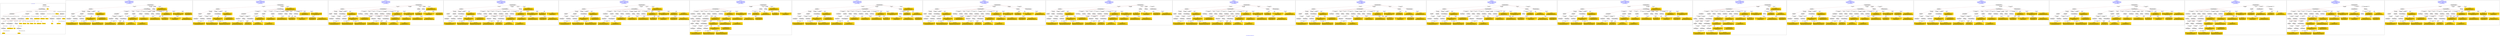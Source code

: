 digraph n0 {
fontcolor="blue"
remincross="true"
label="s23-s-national-portrait-gallery.json"
subgraph cluster_0 {
label="1-correct model"
n2[style="filled",color="white",fillcolor="lightgray",label="E12_Production1"];
n3[style="filled",color="white",fillcolor="lightgray",label="E21_Person1"];
n4[style="filled",color="white",fillcolor="lightgray",label="E55_Type2"];
n5[style="filled",color="white",fillcolor="lightgray",label="E52_Time-Span3"];
n6[style="filled",color="white",fillcolor="lightgray",label="E69_Death1"];
n7[style="filled",color="white",fillcolor="lightgray",label="E82_Actor_Appellation1"];
n8[style="filled",color="white",fillcolor="lightgray",label="E67_Birth1"];
n9[shape="plaintext",style="filled",fillcolor="gold",label="Artist_URI"];
n10[style="filled",color="white",fillcolor="lightgray",label="E21_Person2"];
n11[style="filled",color="white",fillcolor="lightgray",label="E82_Actor_Appellation2"];
n12[shape="plaintext",style="filled",fillcolor="gold",label="Description"];
n13[style="filled",color="white",fillcolor="lightgray",label="E22_Man-Made_Object1"];
n14[style="filled",color="white",fillcolor="lightgray",label="E55_Type3"];
n15[style="filled",color="white",fillcolor="lightgray",label="E54_Dimension1"];
n16[style="filled",color="white",fillcolor="lightgray",label="E40_Legal_Body1"];
n17[shape="plaintext",style="filled",fillcolor="gold",label="Object_URI"];
n18[style="filled",color="white",fillcolor="lightgray",label="E38_Image1"];
n19[shape="plaintext",style="filled",fillcolor="gold",label="Image"];
n20[shape="plaintext",style="filled",fillcolor="gold",label="Owner"];
n21[style="filled",color="white",fillcolor="lightgray",label="E52_Time-Span1"];
n22[shape="plaintext",style="filled",fillcolor="gold",label="BornDate"];
n23[style="filled",color="white",fillcolor="lightgray",label="E52_Time-Span2"];
n24[shape="plaintext",style="filled",fillcolor="gold",label="deathDate"];
n25[shape="plaintext",style="filled",fillcolor="gold",label="DateOfWork"];
n26[style="filled",color="white",fillcolor="lightgray",label="E52_Time-Span4"];
n27[shape="plaintext",style="filled",fillcolor="gold",label="AquisitionDate"];
n28[shape="plaintext",style="filled",fillcolor="gold",label="Dimension"];
n29[style="filled",color="white",fillcolor="lightgray",label="E55_Type1"];
n30[shape="plaintext",style="filled",fillcolor="gold",label="Classification_URI"];
n31[shape="plaintext",style="filled",fillcolor="gold",label="Classification"];
n32[shape="plaintext",style="filled",fillcolor="gold",label="Medium_URI"];
n33[shape="plaintext",style="filled",fillcolor="gold",label="Medium"];
n34[shape="plaintext",style="filled",fillcolor="gold",label="Subclassification_URI"];
n35[shape="plaintext",style="filled",fillcolor="gold",label="Subclassification"];
n36[shape="plaintext",style="filled",fillcolor="gold",label="Artist_Appellation_URI"];
n37[shape="plaintext",style="filled",fillcolor="gold",label="Artist"];
n38[shape="plaintext",style="filled",fillcolor="gold",label="values"];
n39[style="filled",color="white",fillcolor="lightgray",label="E8_Acquisition1"];
n40[shape="plaintext",style="filled",fillcolor="gold",label="CreditLine"];
}
subgraph cluster_1 {
label="candidate 0\nlink coherence:0.7435897435897436\nnode coherence:0.8333333333333334\nconfidence:0.4734380457913133\nmapping score:0.4689237930415489\ncost:38.9984\n-precision:0.64-recall:0.64"
n42[style="filled",color="white",fillcolor="lightgray",label="E12_Production1"];
n43[style="filled",color="white",fillcolor="lightgray",label="E52_Time-Span2"];
n44[style="filled",color="white",fillcolor="lightgray",label="E55_Type1"];
n45[style="filled",color="white",fillcolor="lightgray",label="E21_Person1"];
n46[style="filled",color="white",fillcolor="lightgray",label="E67_Birth1"];
n47[style="filled",color="white",fillcolor="lightgray",label="E69_Death1"];
n48[style="filled",color="white",fillcolor="lightgray",label="E82_Actor_Appellation1"];
n49[style="filled",color="white",fillcolor="lightgray",label="E21_Person2"];
n50[style="filled",color="white",fillcolor="lightgray",label="E82_Actor_Appellation2"];
n51[style="filled",color="white",fillcolor="lightgray",label="E22_Man-Made_Object1"];
n52[style="filled",color="white",fillcolor="lightgray",label="E30_Right1"];
n53[style="filled",color="white",fillcolor="lightgray",label="E38_Image1"];
n54[style="filled",color="white",fillcolor="lightgray",label="E54_Dimension1"];
n55[style="filled",color="white",fillcolor="lightgray",label="E55_Type2"];
n56[style="filled",color="white",fillcolor="lightgray",label="E8_Acquisition1"];
n57[style="filled",color="white",fillcolor="lightgray",label="E33_Linguistic_Object1"];
n58[style="filled",color="white",fillcolor="lightgray",label="E55_Type3"];
n59[style="filled",color="white",fillcolor="lightgray",label="E52_Time-Span1"];
n60[style="filled",color="white",fillcolor="lightgray",label="E52_Time-Span3"];
n61[style="filled",color="white",fillcolor="lightgray",label="E52_Time-Span4"];
n62[shape="plaintext",style="filled",fillcolor="gold",label="BornDate\n[E52_Time-Span,P82_at_some_time_within,0.484]\n[E52_Time-Span,P82a_begin_of_the_begin,0.231]\n[E34_Inscription,P3_has_note,0.17]\n[E22_Man-Made_Object,P3_has_note,0.116]"];
n63[shape="plaintext",style="filled",fillcolor="gold",label="Artist\n[E82_Actor_Appellation,label,0.604]\n[E8_Acquisition,P3_has_note,0.142]\n[E22_Man-Made_Object,P3_has_note,0.134]\n[E35_Title,label,0.12]"];
n64[shape="plaintext",style="filled",fillcolor="gold",label="Artist_URI\n[E21_Person,classLink,0.401]\n[E82_Actor_Appellation,classLink,0.342]\n[E39_Actor,classLink,0.245]\n[E30_Right,P3_has_note,0.012]"];
n65[shape="plaintext",style="filled",fillcolor="gold",label="Medium_URI\n[E55_Type,classLink,0.421]\n[E57_Material,classLink,0.38]\n[E74_Group,classLink,0.175]\n[E55_Type,label,0.024]"];
n66[shape="plaintext",style="filled",fillcolor="gold",label="DateOfWork\n[E52_Time-Span,P82_at_some_time_within,0.412]\n[E52_Time-Span,P82a_begin_of_the_begin,0.328]\n[E52_Time-Span,P82b_end_of_the_end,0.194]\n[E33_Linguistic_Object,P3_has_note,0.066]"];
n67[shape="plaintext",style="filled",fillcolor="gold",label="Classification_URI\n[E55_Type,classLink,0.599]\n[E55_Type,label,0.154]\n[E74_Group,classLink,0.131]\n[E57_Material,classLink,0.116]"];
n68[shape="plaintext",style="filled",fillcolor="gold",label="Medium\n[E29_Design_or_Procedure,P3_has_note,0.345]\n[E57_Material,label,0.284]\n[E55_Type,label,0.23]\n[E57_Material,classLink,0.141]"];
n69[shape="plaintext",style="filled",fillcolor="gold",label="Classification\n[E55_Type,label,0.344]\n[E55_Type,classLink,0.344]\n[E21_Person,P3_has_note,0.189]\n[E33_Linguistic_Object,P3_has_note,0.123]"];
n70[shape="plaintext",style="filled",fillcolor="gold",label="Subclassification\n[E22_Man-Made_Object,classLink,0.494]\n[E30_Right,P3_has_note,0.244]\n[E38_Image,classLink,0.152]\n[E33_Linguistic_Object,P3_has_note,0.11]"];
n71[shape="plaintext",style="filled",fillcolor="gold",label="CreditLine\n[E8_Acquisition,P3_has_note,0.461]\n[E30_Right,P3_has_note,0.261]\n[E33_Linguistic_Object,P3_has_note,0.14]\n[E22_Man-Made_Object,P3_has_note,0.139]"];
n72[shape="plaintext",style="filled",fillcolor="gold",label="Owner\n[E8_Acquisition,P3_has_note,0.475]\n[E30_Right,P3_has_note,0.214]\n[E33_Linguistic_Object,P3_has_note,0.162]\n[E22_Man-Made_Object,P3_has_note,0.148]"];
n73[shape="plaintext",style="filled",fillcolor="gold",label="values\n[E82_Actor_Appellation,label,0.455]\n[E35_Title,label,0.203]\n[E8_Acquisition,P3_has_note,0.176]\n[E22_Man-Made_Object,P3_has_note,0.166]"];
n74[shape="plaintext",style="filled",fillcolor="gold",label="Object_URI\n[E22_Man-Made_Object,classLink,0.939]\n[E55_Type,label,0.022]\n[E55_Type,classLink,0.022]\n[E22_Man-Made_Object,P3_has_note,0.017]"];
n75[shape="plaintext",style="filled",fillcolor="gold",label="Description\n[E22_Man-Made_Object,P3_has_note,0.309]\n[E73_Information_Object,P3_has_note,0.284]\n[E33_Linguistic_Object,P3_has_note,0.279]\n[E35_Title,label,0.128]"];
n76[shape="plaintext",style="filled",fillcolor="gold",label="deathDate\n[E52_Time-Span,P82_at_some_time_within,0.447]\n[E34_Inscription,P3_has_note,0.194]\n[E52_Time-Span,P82b_end_of_the_end,0.192]\n[E52_Time-Span,P82a_begin_of_the_begin,0.167]"];
n77[shape="plaintext",style="filled",fillcolor="gold",label="Subclassification_URI\n[E55_Type,classLink,0.536]\n[E74_Group,classLink,0.189]\n[E57_Material,classLink,0.168]\n[E55_Type,label,0.107]"];
n78[shape="plaintext",style="filled",fillcolor="gold",label="Image\n[E38_Image,classLink,0.784]\n[E78_Collection,classLink,0.118]\n[E22_Man-Made_Object,classLink,0.056]\n[E39_Actor,classLink,0.042]"];
n79[shape="plaintext",style="filled",fillcolor="gold",label="AquisitionDate\n[E52_Time-Span,P82_at_some_time_within,0.341]\n[E52_Time-Span,P82b_end_of_the_end,0.286]\n[E52_Time-Span,P82a_begin_of_the_begin,0.212]\n[E69_Death,P82_at_some_time_within,0.16]"];
n80[shape="plaintext",style="filled",fillcolor="gold",label="Dimension\n[E54_Dimension,P3_has_note,0.713]\n[E22_Man-Made_Object,P3_has_note,0.106]\n[E34_Inscription,P3_has_note,0.097]\n[E73_Information_Object,P3_has_note,0.084]"];
n81[shape="plaintext",style="filled",fillcolor="gold",label="Artist_Appellation_URI\n[E82_Actor_Appellation,classLink,0.591]\n[E21_Person,classLink,0.375]\n[E39_Actor,classLink,0.032]\n[E22_Man-Made_Object,P3_has_note,0.003]"];
}
subgraph cluster_2 {
label="candidate 1\nlink coherence:0.7435897435897436\nnode coherence:0.8333333333333334\nconfidence:0.4734380457913133\nmapping score:0.4689237930415489\ncost:38.99841\n-precision:0.67-recall:0.67"
n83[style="filled",color="white",fillcolor="lightgray",label="E12_Production1"];
n84[style="filled",color="white",fillcolor="lightgray",label="E52_Time-Span2"];
n85[style="filled",color="white",fillcolor="lightgray",label="E55_Type1"];
n86[style="filled",color="white",fillcolor="lightgray",label="E21_Person1"];
n87[style="filled",color="white",fillcolor="lightgray",label="E67_Birth1"];
n88[style="filled",color="white",fillcolor="lightgray",label="E69_Death1"];
n89[style="filled",color="white",fillcolor="lightgray",label="E82_Actor_Appellation1"];
n90[style="filled",color="white",fillcolor="lightgray",label="E21_Person2"];
n91[style="filled",color="white",fillcolor="lightgray",label="E82_Actor_Appellation2"];
n92[style="filled",color="white",fillcolor="lightgray",label="E22_Man-Made_Object1"];
n93[style="filled",color="white",fillcolor="lightgray",label="E30_Right1"];
n94[style="filled",color="white",fillcolor="lightgray",label="E38_Image1"];
n95[style="filled",color="white",fillcolor="lightgray",label="E54_Dimension1"];
n96[style="filled",color="white",fillcolor="lightgray",label="E55_Type2"];
n97[style="filled",color="white",fillcolor="lightgray",label="E55_Type3"];
n98[style="filled",color="white",fillcolor="lightgray",label="E8_Acquisition1"];
n99[style="filled",color="white",fillcolor="lightgray",label="E33_Linguistic_Object2"];
n100[style="filled",color="white",fillcolor="lightgray",label="E52_Time-Span1"];
n101[style="filled",color="white",fillcolor="lightgray",label="E52_Time-Span3"];
n102[style="filled",color="white",fillcolor="lightgray",label="E52_Time-Span4"];
n103[shape="plaintext",style="filled",fillcolor="gold",label="CreditLine\n[E8_Acquisition,P3_has_note,0.461]\n[E30_Right,P3_has_note,0.261]\n[E33_Linguistic_Object,P3_has_note,0.14]\n[E22_Man-Made_Object,P3_has_note,0.139]"];
n104[shape="plaintext",style="filled",fillcolor="gold",label="BornDate\n[E52_Time-Span,P82_at_some_time_within,0.484]\n[E52_Time-Span,P82a_begin_of_the_begin,0.231]\n[E34_Inscription,P3_has_note,0.17]\n[E22_Man-Made_Object,P3_has_note,0.116]"];
n105[shape="plaintext",style="filled",fillcolor="gold",label="Artist\n[E82_Actor_Appellation,label,0.604]\n[E8_Acquisition,P3_has_note,0.142]\n[E22_Man-Made_Object,P3_has_note,0.134]\n[E35_Title,label,0.12]"];
n106[shape="plaintext",style="filled",fillcolor="gold",label="Artist_URI\n[E21_Person,classLink,0.401]\n[E82_Actor_Appellation,classLink,0.342]\n[E39_Actor,classLink,0.245]\n[E30_Right,P3_has_note,0.012]"];
n107[shape="plaintext",style="filled",fillcolor="gold",label="Medium_URI\n[E55_Type,classLink,0.421]\n[E57_Material,classLink,0.38]\n[E74_Group,classLink,0.175]\n[E55_Type,label,0.024]"];
n108[shape="plaintext",style="filled",fillcolor="gold",label="DateOfWork\n[E52_Time-Span,P82_at_some_time_within,0.412]\n[E52_Time-Span,P82a_begin_of_the_begin,0.328]\n[E52_Time-Span,P82b_end_of_the_end,0.194]\n[E33_Linguistic_Object,P3_has_note,0.066]"];
n109[shape="plaintext",style="filled",fillcolor="gold",label="Classification_URI\n[E55_Type,classLink,0.599]\n[E55_Type,label,0.154]\n[E74_Group,classLink,0.131]\n[E57_Material,classLink,0.116]"];
n110[shape="plaintext",style="filled",fillcolor="gold",label="Medium\n[E29_Design_or_Procedure,P3_has_note,0.345]\n[E57_Material,label,0.284]\n[E55_Type,label,0.23]\n[E57_Material,classLink,0.141]"];
n111[shape="plaintext",style="filled",fillcolor="gold",label="Classification\n[E55_Type,label,0.344]\n[E55_Type,classLink,0.344]\n[E21_Person,P3_has_note,0.189]\n[E33_Linguistic_Object,P3_has_note,0.123]"];
n112[shape="plaintext",style="filled",fillcolor="gold",label="Subclassification\n[E22_Man-Made_Object,classLink,0.494]\n[E30_Right,P3_has_note,0.244]\n[E38_Image,classLink,0.152]\n[E33_Linguistic_Object,P3_has_note,0.11]"];
n113[shape="plaintext",style="filled",fillcolor="gold",label="Owner\n[E8_Acquisition,P3_has_note,0.475]\n[E30_Right,P3_has_note,0.214]\n[E33_Linguistic_Object,P3_has_note,0.162]\n[E22_Man-Made_Object,P3_has_note,0.148]"];
n114[shape="plaintext",style="filled",fillcolor="gold",label="values\n[E82_Actor_Appellation,label,0.455]\n[E35_Title,label,0.203]\n[E8_Acquisition,P3_has_note,0.176]\n[E22_Man-Made_Object,P3_has_note,0.166]"];
n115[shape="plaintext",style="filled",fillcolor="gold",label="Object_URI\n[E22_Man-Made_Object,classLink,0.939]\n[E55_Type,label,0.022]\n[E55_Type,classLink,0.022]\n[E22_Man-Made_Object,P3_has_note,0.017]"];
n116[shape="plaintext",style="filled",fillcolor="gold",label="Description\n[E22_Man-Made_Object,P3_has_note,0.309]\n[E73_Information_Object,P3_has_note,0.284]\n[E33_Linguistic_Object,P3_has_note,0.279]\n[E35_Title,label,0.128]"];
n117[shape="plaintext",style="filled",fillcolor="gold",label="deathDate\n[E52_Time-Span,P82_at_some_time_within,0.447]\n[E34_Inscription,P3_has_note,0.194]\n[E52_Time-Span,P82b_end_of_the_end,0.192]\n[E52_Time-Span,P82a_begin_of_the_begin,0.167]"];
n118[shape="plaintext",style="filled",fillcolor="gold",label="Subclassification_URI\n[E55_Type,classLink,0.536]\n[E74_Group,classLink,0.189]\n[E57_Material,classLink,0.168]\n[E55_Type,label,0.107]"];
n119[shape="plaintext",style="filled",fillcolor="gold",label="Image\n[E38_Image,classLink,0.784]\n[E78_Collection,classLink,0.118]\n[E22_Man-Made_Object,classLink,0.056]\n[E39_Actor,classLink,0.042]"];
n120[shape="plaintext",style="filled",fillcolor="gold",label="AquisitionDate\n[E52_Time-Span,P82_at_some_time_within,0.341]\n[E52_Time-Span,P82b_end_of_the_end,0.286]\n[E52_Time-Span,P82a_begin_of_the_begin,0.212]\n[E69_Death,P82_at_some_time_within,0.16]"];
n121[shape="plaintext",style="filled",fillcolor="gold",label="Dimension\n[E54_Dimension,P3_has_note,0.713]\n[E22_Man-Made_Object,P3_has_note,0.106]\n[E34_Inscription,P3_has_note,0.097]\n[E73_Information_Object,P3_has_note,0.084]"];
n122[shape="plaintext",style="filled",fillcolor="gold",label="Artist_Appellation_URI\n[E82_Actor_Appellation,classLink,0.591]\n[E21_Person,classLink,0.375]\n[E39_Actor,classLink,0.032]\n[E22_Man-Made_Object,P3_has_note,0.003]"];
}
subgraph cluster_3 {
label="candidate 10\nlink coherence:0.717948717948718\nnode coherence:0.8333333333333334\nconfidence:0.4734380457913133\nmapping score:0.4689237930415489\ncost:38.99846\n-precision:0.64-recall:0.64"
n124[style="filled",color="white",fillcolor="lightgray",label="E12_Production1"];
n125[style="filled",color="white",fillcolor="lightgray",label="E52_Time-Span2"];
n126[style="filled",color="white",fillcolor="lightgray",label="E55_Type1"];
n127[style="filled",color="white",fillcolor="lightgray",label="E21_Person1"];
n128[style="filled",color="white",fillcolor="lightgray",label="E67_Birth1"];
n129[style="filled",color="white",fillcolor="lightgray",label="E69_Death1"];
n130[style="filled",color="white",fillcolor="lightgray",label="E82_Actor_Appellation1"];
n131[style="filled",color="white",fillcolor="lightgray",label="E21_Person2"];
n132[style="filled",color="white",fillcolor="lightgray",label="E82_Actor_Appellation2"];
n133[style="filled",color="white",fillcolor="lightgray",label="E22_Man-Made_Object1"];
n134[style="filled",color="white",fillcolor="lightgray",label="E30_Right1"];
n135[style="filled",color="white",fillcolor="lightgray",label="E38_Image1"];
n136[style="filled",color="white",fillcolor="lightgray",label="E54_Dimension1"];
n137[style="filled",color="white",fillcolor="lightgray",label="E8_Acquisition1"];
n138[style="filled",color="white",fillcolor="lightgray",label="E33_Linguistic_Object1"];
n139[style="filled",color="white",fillcolor="lightgray",label="E55_Type2"];
n140[style="filled",color="white",fillcolor="lightgray",label="E55_Type3"];
n141[style="filled",color="white",fillcolor="lightgray",label="E52_Time-Span1"];
n142[style="filled",color="white",fillcolor="lightgray",label="E52_Time-Span3"];
n143[style="filled",color="white",fillcolor="lightgray",label="E52_Time-Span4"];
n144[shape="plaintext",style="filled",fillcolor="gold",label="BornDate\n[E52_Time-Span,P82_at_some_time_within,0.484]\n[E52_Time-Span,P82a_begin_of_the_begin,0.231]\n[E34_Inscription,P3_has_note,0.17]\n[E22_Man-Made_Object,P3_has_note,0.116]"];
n145[shape="plaintext",style="filled",fillcolor="gold",label="Artist\n[E82_Actor_Appellation,label,0.604]\n[E8_Acquisition,P3_has_note,0.142]\n[E22_Man-Made_Object,P3_has_note,0.134]\n[E35_Title,label,0.12]"];
n146[shape="plaintext",style="filled",fillcolor="gold",label="Artist_URI\n[E21_Person,classLink,0.401]\n[E82_Actor_Appellation,classLink,0.342]\n[E39_Actor,classLink,0.245]\n[E30_Right,P3_has_note,0.012]"];
n147[shape="plaintext",style="filled",fillcolor="gold",label="Medium_URI\n[E55_Type,classLink,0.421]\n[E57_Material,classLink,0.38]\n[E74_Group,classLink,0.175]\n[E55_Type,label,0.024]"];
n148[shape="plaintext",style="filled",fillcolor="gold",label="DateOfWork\n[E52_Time-Span,P82_at_some_time_within,0.412]\n[E52_Time-Span,P82a_begin_of_the_begin,0.328]\n[E52_Time-Span,P82b_end_of_the_end,0.194]\n[E33_Linguistic_Object,P3_has_note,0.066]"];
n149[shape="plaintext",style="filled",fillcolor="gold",label="Classification_URI\n[E55_Type,classLink,0.599]\n[E55_Type,label,0.154]\n[E74_Group,classLink,0.131]\n[E57_Material,classLink,0.116]"];
n150[shape="plaintext",style="filled",fillcolor="gold",label="Medium\n[E29_Design_or_Procedure,P3_has_note,0.345]\n[E57_Material,label,0.284]\n[E55_Type,label,0.23]\n[E57_Material,classLink,0.141]"];
n151[shape="plaintext",style="filled",fillcolor="gold",label="Classification\n[E55_Type,label,0.344]\n[E55_Type,classLink,0.344]\n[E21_Person,P3_has_note,0.189]\n[E33_Linguistic_Object,P3_has_note,0.123]"];
n152[shape="plaintext",style="filled",fillcolor="gold",label="Subclassification\n[E22_Man-Made_Object,classLink,0.494]\n[E30_Right,P3_has_note,0.244]\n[E38_Image,classLink,0.152]\n[E33_Linguistic_Object,P3_has_note,0.11]"];
n153[shape="plaintext",style="filled",fillcolor="gold",label="CreditLine\n[E8_Acquisition,P3_has_note,0.461]\n[E30_Right,P3_has_note,0.261]\n[E33_Linguistic_Object,P3_has_note,0.14]\n[E22_Man-Made_Object,P3_has_note,0.139]"];
n154[shape="plaintext",style="filled",fillcolor="gold",label="Owner\n[E8_Acquisition,P3_has_note,0.475]\n[E30_Right,P3_has_note,0.214]\n[E33_Linguistic_Object,P3_has_note,0.162]\n[E22_Man-Made_Object,P3_has_note,0.148]"];
n155[shape="plaintext",style="filled",fillcolor="gold",label="values\n[E82_Actor_Appellation,label,0.455]\n[E35_Title,label,0.203]\n[E8_Acquisition,P3_has_note,0.176]\n[E22_Man-Made_Object,P3_has_note,0.166]"];
n156[shape="plaintext",style="filled",fillcolor="gold",label="Object_URI\n[E22_Man-Made_Object,classLink,0.939]\n[E55_Type,label,0.022]\n[E55_Type,classLink,0.022]\n[E22_Man-Made_Object,P3_has_note,0.017]"];
n157[shape="plaintext",style="filled",fillcolor="gold",label="Description\n[E22_Man-Made_Object,P3_has_note,0.309]\n[E73_Information_Object,P3_has_note,0.284]\n[E33_Linguistic_Object,P3_has_note,0.279]\n[E35_Title,label,0.128]"];
n158[shape="plaintext",style="filled",fillcolor="gold",label="deathDate\n[E52_Time-Span,P82_at_some_time_within,0.447]\n[E34_Inscription,P3_has_note,0.194]\n[E52_Time-Span,P82b_end_of_the_end,0.192]\n[E52_Time-Span,P82a_begin_of_the_begin,0.167]"];
n159[shape="plaintext",style="filled",fillcolor="gold",label="Subclassification_URI\n[E55_Type,classLink,0.536]\n[E74_Group,classLink,0.189]\n[E57_Material,classLink,0.168]\n[E55_Type,label,0.107]"];
n160[shape="plaintext",style="filled",fillcolor="gold",label="Image\n[E38_Image,classLink,0.784]\n[E78_Collection,classLink,0.118]\n[E22_Man-Made_Object,classLink,0.056]\n[E39_Actor,classLink,0.042]"];
n161[shape="plaintext",style="filled",fillcolor="gold",label="AquisitionDate\n[E52_Time-Span,P82_at_some_time_within,0.341]\n[E52_Time-Span,P82b_end_of_the_end,0.286]\n[E52_Time-Span,P82a_begin_of_the_begin,0.212]\n[E69_Death,P82_at_some_time_within,0.16]"];
n162[shape="plaintext",style="filled",fillcolor="gold",label="Dimension\n[E54_Dimension,P3_has_note,0.713]\n[E22_Man-Made_Object,P3_has_note,0.106]\n[E34_Inscription,P3_has_note,0.097]\n[E73_Information_Object,P3_has_note,0.084]"];
n163[shape="plaintext",style="filled",fillcolor="gold",label="Artist_Appellation_URI\n[E82_Actor_Appellation,classLink,0.591]\n[E21_Person,classLink,0.375]\n[E39_Actor,classLink,0.032]\n[E22_Man-Made_Object,P3_has_note,0.003]"];
}
subgraph cluster_4 {
label="candidate 11\nlink coherence:0.717948717948718\nnode coherence:0.8333333333333334\nconfidence:0.4734380457913133\nmapping score:0.4689237930415489\ncost:38.99848\n-precision:0.67-recall:0.67"
n165[style="filled",color="white",fillcolor="lightgray",label="E12_Production1"];
n166[style="filled",color="white",fillcolor="lightgray",label="E52_Time-Span2"];
n167[style="filled",color="white",fillcolor="lightgray",label="E55_Type1"];
n168[style="filled",color="white",fillcolor="lightgray",label="E21_Person1"];
n169[style="filled",color="white",fillcolor="lightgray",label="E67_Birth1"];
n170[style="filled",color="white",fillcolor="lightgray",label="E69_Death1"];
n171[style="filled",color="white",fillcolor="lightgray",label="E82_Actor_Appellation1"];
n172[style="filled",color="white",fillcolor="lightgray",label="E21_Person2"];
n173[style="filled",color="white",fillcolor="lightgray",label="E82_Actor_Appellation2"];
n174[style="filled",color="white",fillcolor="lightgray",label="E22_Man-Made_Object1"];
n175[style="filled",color="white",fillcolor="lightgray",label="E30_Right1"];
n176[style="filled",color="white",fillcolor="lightgray",label="E38_Image1"];
n177[style="filled",color="white",fillcolor="lightgray",label="E54_Dimension1"];
n178[style="filled",color="white",fillcolor="lightgray",label="E55_Type3"];
n179[style="filled",color="white",fillcolor="lightgray",label="E8_Acquisition1"];
n180[style="filled",color="white",fillcolor="lightgray",label="E33_Linguistic_Object1"];
n181[style="filled",color="white",fillcolor="lightgray",label="E55_Type2"];
n182[style="filled",color="white",fillcolor="lightgray",label="E52_Time-Span1"];
n183[style="filled",color="white",fillcolor="lightgray",label="E52_Time-Span3"];
n184[style="filled",color="white",fillcolor="lightgray",label="E52_Time-Span4"];
n185[shape="plaintext",style="filled",fillcolor="gold",label="BornDate\n[E52_Time-Span,P82_at_some_time_within,0.484]\n[E52_Time-Span,P82a_begin_of_the_begin,0.231]\n[E34_Inscription,P3_has_note,0.17]\n[E22_Man-Made_Object,P3_has_note,0.116]"];
n186[shape="plaintext",style="filled",fillcolor="gold",label="Artist\n[E82_Actor_Appellation,label,0.604]\n[E8_Acquisition,P3_has_note,0.142]\n[E22_Man-Made_Object,P3_has_note,0.134]\n[E35_Title,label,0.12]"];
n187[shape="plaintext",style="filled",fillcolor="gold",label="Artist_URI\n[E21_Person,classLink,0.401]\n[E82_Actor_Appellation,classLink,0.342]\n[E39_Actor,classLink,0.245]\n[E30_Right,P3_has_note,0.012]"];
n188[shape="plaintext",style="filled",fillcolor="gold",label="Medium_URI\n[E55_Type,classLink,0.421]\n[E57_Material,classLink,0.38]\n[E74_Group,classLink,0.175]\n[E55_Type,label,0.024]"];
n189[shape="plaintext",style="filled",fillcolor="gold",label="DateOfWork\n[E52_Time-Span,P82_at_some_time_within,0.412]\n[E52_Time-Span,P82a_begin_of_the_begin,0.328]\n[E52_Time-Span,P82b_end_of_the_end,0.194]\n[E33_Linguistic_Object,P3_has_note,0.066]"];
n190[shape="plaintext",style="filled",fillcolor="gold",label="Classification_URI\n[E55_Type,classLink,0.599]\n[E55_Type,label,0.154]\n[E74_Group,classLink,0.131]\n[E57_Material,classLink,0.116]"];
n191[shape="plaintext",style="filled",fillcolor="gold",label="Medium\n[E29_Design_or_Procedure,P3_has_note,0.345]\n[E57_Material,label,0.284]\n[E55_Type,label,0.23]\n[E57_Material,classLink,0.141]"];
n192[shape="plaintext",style="filled",fillcolor="gold",label="Classification\n[E55_Type,label,0.344]\n[E55_Type,classLink,0.344]\n[E21_Person,P3_has_note,0.189]\n[E33_Linguistic_Object,P3_has_note,0.123]"];
n193[shape="plaintext",style="filled",fillcolor="gold",label="Subclassification\n[E22_Man-Made_Object,classLink,0.494]\n[E30_Right,P3_has_note,0.244]\n[E38_Image,classLink,0.152]\n[E33_Linguistic_Object,P3_has_note,0.11]"];
n194[shape="plaintext",style="filled",fillcolor="gold",label="CreditLine\n[E8_Acquisition,P3_has_note,0.461]\n[E30_Right,P3_has_note,0.261]\n[E33_Linguistic_Object,P3_has_note,0.14]\n[E22_Man-Made_Object,P3_has_note,0.139]"];
n195[shape="plaintext",style="filled",fillcolor="gold",label="Owner\n[E8_Acquisition,P3_has_note,0.475]\n[E30_Right,P3_has_note,0.214]\n[E33_Linguistic_Object,P3_has_note,0.162]\n[E22_Man-Made_Object,P3_has_note,0.148]"];
n196[shape="plaintext",style="filled",fillcolor="gold",label="values\n[E82_Actor_Appellation,label,0.455]\n[E35_Title,label,0.203]\n[E8_Acquisition,P3_has_note,0.176]\n[E22_Man-Made_Object,P3_has_note,0.166]"];
n197[shape="plaintext",style="filled",fillcolor="gold",label="Object_URI\n[E22_Man-Made_Object,classLink,0.939]\n[E55_Type,label,0.022]\n[E55_Type,classLink,0.022]\n[E22_Man-Made_Object,P3_has_note,0.017]"];
n198[shape="plaintext",style="filled",fillcolor="gold",label="Description\n[E22_Man-Made_Object,P3_has_note,0.309]\n[E73_Information_Object,P3_has_note,0.284]\n[E33_Linguistic_Object,P3_has_note,0.279]\n[E35_Title,label,0.128]"];
n199[shape="plaintext",style="filled",fillcolor="gold",label="deathDate\n[E52_Time-Span,P82_at_some_time_within,0.447]\n[E34_Inscription,P3_has_note,0.194]\n[E52_Time-Span,P82b_end_of_the_end,0.192]\n[E52_Time-Span,P82a_begin_of_the_begin,0.167]"];
n200[shape="plaintext",style="filled",fillcolor="gold",label="Subclassification_URI\n[E55_Type,classLink,0.536]\n[E74_Group,classLink,0.189]\n[E57_Material,classLink,0.168]\n[E55_Type,label,0.107]"];
n201[shape="plaintext",style="filled",fillcolor="gold",label="Image\n[E38_Image,classLink,0.784]\n[E78_Collection,classLink,0.118]\n[E22_Man-Made_Object,classLink,0.056]\n[E39_Actor,classLink,0.042]"];
n202[shape="plaintext",style="filled",fillcolor="gold",label="AquisitionDate\n[E52_Time-Span,P82_at_some_time_within,0.341]\n[E52_Time-Span,P82b_end_of_the_end,0.286]\n[E52_Time-Span,P82a_begin_of_the_begin,0.212]\n[E69_Death,P82_at_some_time_within,0.16]"];
n203[shape="plaintext",style="filled",fillcolor="gold",label="Dimension\n[E54_Dimension,P3_has_note,0.713]\n[E22_Man-Made_Object,P3_has_note,0.106]\n[E34_Inscription,P3_has_note,0.097]\n[E73_Information_Object,P3_has_note,0.084]"];
n204[shape="plaintext",style="filled",fillcolor="gold",label="Artist_Appellation_URI\n[E82_Actor_Appellation,classLink,0.591]\n[E21_Person,classLink,0.375]\n[E39_Actor,classLink,0.032]\n[E22_Man-Made_Object,P3_has_note,0.003]"];
}
subgraph cluster_5 {
label="candidate 12\nlink coherence:0.717948717948718\nnode coherence:0.8333333333333334\nconfidence:0.4734380457913133\nmapping score:0.4689237930415489\ncost:38.99852\n-precision:0.67-recall:0.67"
n206[style="filled",color="white",fillcolor="lightgray",label="E12_Production1"];
n207[style="filled",color="white",fillcolor="lightgray",label="E52_Time-Span2"];
n208[style="filled",color="white",fillcolor="lightgray",label="E21_Person1"];
n209[style="filled",color="white",fillcolor="lightgray",label="E67_Birth1"];
n210[style="filled",color="white",fillcolor="lightgray",label="E69_Death1"];
n211[style="filled",color="white",fillcolor="lightgray",label="E82_Actor_Appellation1"];
n212[style="filled",color="white",fillcolor="lightgray",label="E21_Person2"];
n213[style="filled",color="white",fillcolor="lightgray",label="E82_Actor_Appellation2"];
n214[style="filled",color="white",fillcolor="lightgray",label="E22_Man-Made_Object1"];
n215[style="filled",color="white",fillcolor="lightgray",label="E30_Right1"];
n216[style="filled",color="white",fillcolor="lightgray",label="E38_Image1"];
n217[style="filled",color="white",fillcolor="lightgray",label="E54_Dimension1"];
n218[style="filled",color="white",fillcolor="lightgray",label="E55_Type2"];
n219[style="filled",color="white",fillcolor="lightgray",label="E55_Type3"];
n220[style="filled",color="white",fillcolor="lightgray",label="E8_Acquisition1"];
n221[style="filled",color="white",fillcolor="lightgray",label="E33_Linguistic_Object2"];
n222[style="filled",color="white",fillcolor="lightgray",label="E55_Type1"];
n223[style="filled",color="white",fillcolor="lightgray",label="E52_Time-Span1"];
n224[style="filled",color="white",fillcolor="lightgray",label="E52_Time-Span3"];
n225[style="filled",color="white",fillcolor="lightgray",label="E52_Time-Span4"];
n226[shape="plaintext",style="filled",fillcolor="gold",label="CreditLine\n[E8_Acquisition,P3_has_note,0.461]\n[E30_Right,P3_has_note,0.261]\n[E33_Linguistic_Object,P3_has_note,0.14]\n[E22_Man-Made_Object,P3_has_note,0.139]"];
n227[shape="plaintext",style="filled",fillcolor="gold",label="BornDate\n[E52_Time-Span,P82_at_some_time_within,0.484]\n[E52_Time-Span,P82a_begin_of_the_begin,0.231]\n[E34_Inscription,P3_has_note,0.17]\n[E22_Man-Made_Object,P3_has_note,0.116]"];
n228[shape="plaintext",style="filled",fillcolor="gold",label="Artist\n[E82_Actor_Appellation,label,0.604]\n[E8_Acquisition,P3_has_note,0.142]\n[E22_Man-Made_Object,P3_has_note,0.134]\n[E35_Title,label,0.12]"];
n229[shape="plaintext",style="filled",fillcolor="gold",label="Artist_URI\n[E21_Person,classLink,0.401]\n[E82_Actor_Appellation,classLink,0.342]\n[E39_Actor,classLink,0.245]\n[E30_Right,P3_has_note,0.012]"];
n230[shape="plaintext",style="filled",fillcolor="gold",label="Medium_URI\n[E55_Type,classLink,0.421]\n[E57_Material,classLink,0.38]\n[E74_Group,classLink,0.175]\n[E55_Type,label,0.024]"];
n231[shape="plaintext",style="filled",fillcolor="gold",label="DateOfWork\n[E52_Time-Span,P82_at_some_time_within,0.412]\n[E52_Time-Span,P82a_begin_of_the_begin,0.328]\n[E52_Time-Span,P82b_end_of_the_end,0.194]\n[E33_Linguistic_Object,P3_has_note,0.066]"];
n232[shape="plaintext",style="filled",fillcolor="gold",label="Classification_URI\n[E55_Type,classLink,0.599]\n[E55_Type,label,0.154]\n[E74_Group,classLink,0.131]\n[E57_Material,classLink,0.116]"];
n233[shape="plaintext",style="filled",fillcolor="gold",label="Medium\n[E29_Design_or_Procedure,P3_has_note,0.345]\n[E57_Material,label,0.284]\n[E55_Type,label,0.23]\n[E57_Material,classLink,0.141]"];
n234[shape="plaintext",style="filled",fillcolor="gold",label="Classification\n[E55_Type,label,0.344]\n[E55_Type,classLink,0.344]\n[E21_Person,P3_has_note,0.189]\n[E33_Linguistic_Object,P3_has_note,0.123]"];
n235[shape="plaintext",style="filled",fillcolor="gold",label="Subclassification\n[E22_Man-Made_Object,classLink,0.494]\n[E30_Right,P3_has_note,0.244]\n[E38_Image,classLink,0.152]\n[E33_Linguistic_Object,P3_has_note,0.11]"];
n236[shape="plaintext",style="filled",fillcolor="gold",label="Owner\n[E8_Acquisition,P3_has_note,0.475]\n[E30_Right,P3_has_note,0.214]\n[E33_Linguistic_Object,P3_has_note,0.162]\n[E22_Man-Made_Object,P3_has_note,0.148]"];
n237[shape="plaintext",style="filled",fillcolor="gold",label="values\n[E82_Actor_Appellation,label,0.455]\n[E35_Title,label,0.203]\n[E8_Acquisition,P3_has_note,0.176]\n[E22_Man-Made_Object,P3_has_note,0.166]"];
n238[shape="plaintext",style="filled",fillcolor="gold",label="Object_URI\n[E22_Man-Made_Object,classLink,0.939]\n[E55_Type,label,0.022]\n[E55_Type,classLink,0.022]\n[E22_Man-Made_Object,P3_has_note,0.017]"];
n239[shape="plaintext",style="filled",fillcolor="gold",label="Description\n[E22_Man-Made_Object,P3_has_note,0.309]\n[E73_Information_Object,P3_has_note,0.284]\n[E33_Linguistic_Object,P3_has_note,0.279]\n[E35_Title,label,0.128]"];
n240[shape="plaintext",style="filled",fillcolor="gold",label="deathDate\n[E52_Time-Span,P82_at_some_time_within,0.447]\n[E34_Inscription,P3_has_note,0.194]\n[E52_Time-Span,P82b_end_of_the_end,0.192]\n[E52_Time-Span,P82a_begin_of_the_begin,0.167]"];
n241[shape="plaintext",style="filled",fillcolor="gold",label="Subclassification_URI\n[E55_Type,classLink,0.536]\n[E74_Group,classLink,0.189]\n[E57_Material,classLink,0.168]\n[E55_Type,label,0.107]"];
n242[shape="plaintext",style="filled",fillcolor="gold",label="Image\n[E38_Image,classLink,0.784]\n[E78_Collection,classLink,0.118]\n[E22_Man-Made_Object,classLink,0.056]\n[E39_Actor,classLink,0.042]"];
n243[shape="plaintext",style="filled",fillcolor="gold",label="AquisitionDate\n[E52_Time-Span,P82_at_some_time_within,0.341]\n[E52_Time-Span,P82b_end_of_the_end,0.286]\n[E52_Time-Span,P82a_begin_of_the_begin,0.212]\n[E69_Death,P82_at_some_time_within,0.16]"];
n244[shape="plaintext",style="filled",fillcolor="gold",label="Dimension\n[E54_Dimension,P3_has_note,0.713]\n[E22_Man-Made_Object,P3_has_note,0.106]\n[E34_Inscription,P3_has_note,0.097]\n[E73_Information_Object,P3_has_note,0.084]"];
n245[shape="plaintext",style="filled",fillcolor="gold",label="Artist_Appellation_URI\n[E82_Actor_Appellation,classLink,0.591]\n[E21_Person,classLink,0.375]\n[E39_Actor,classLink,0.032]\n[E22_Man-Made_Object,P3_has_note,0.003]"];
}
subgraph cluster_6 {
label="candidate 13\nlink coherence:0.717948717948718\nnode coherence:0.8333333333333334\nconfidence:0.4734380457913133\nmapping score:0.4689237930415489\ncost:137.99835\n-precision:0.67-recall:0.67"
n247[style="filled",color="white",fillcolor="lightgray",label="E12_Production1"];
n248[style="filled",color="white",fillcolor="lightgray",label="E21_Person1"];
n249[style="filled",color="white",fillcolor="lightgray",label="E52_Time-Span2"];
n250[style="filled",color="white",fillcolor="lightgray",label="E67_Birth1"];
n251[style="filled",color="white",fillcolor="lightgray",label="E69_Death1"];
n252[style="filled",color="white",fillcolor="lightgray",label="E82_Actor_Appellation1"];
n253[style="filled",color="white",fillcolor="lightgray",label="E21_Person2"];
n254[style="filled",color="white",fillcolor="lightgray",label="E82_Actor_Appellation2"];
n255[style="filled",color="white",fillcolor="lightgray",label="E22_Man-Made_Object1"];
n256[style="filled",color="white",fillcolor="lightgray",label="E30_Right1"];
n257[style="filled",color="white",fillcolor="lightgray",label="E38_Image1"];
n258[style="filled",color="white",fillcolor="lightgray",label="E54_Dimension1"];
n259[style="filled",color="white",fillcolor="lightgray",label="E8_Acquisition1"];
n260[style="filled",color="white",fillcolor="lightgray",label="E33_Linguistic_Object2"];
n261[style="filled",color="white",fillcolor="lightgray",label="E55_Type1"];
n262[style="filled",color="white",fillcolor="lightgray",label="E55_Type2"];
n263[style="filled",color="white",fillcolor="lightgray",label="E52_Time-Span1"];
n264[style="filled",color="white",fillcolor="lightgray",label="E52_Time-Span3"];
n265[style="filled",color="white",fillcolor="lightgray",label="E52_Time-Span4"];
n266[style="filled",color="white",fillcolor="lightgray",label="E55_Type4"];
n267[shape="plaintext",style="filled",fillcolor="gold",label="CreditLine\n[E8_Acquisition,P3_has_note,0.461]\n[E30_Right,P3_has_note,0.261]\n[E33_Linguistic_Object,P3_has_note,0.14]\n[E22_Man-Made_Object,P3_has_note,0.139]"];
n268[shape="plaintext",style="filled",fillcolor="gold",label="BornDate\n[E52_Time-Span,P82_at_some_time_within,0.484]\n[E52_Time-Span,P82a_begin_of_the_begin,0.231]\n[E34_Inscription,P3_has_note,0.17]\n[E22_Man-Made_Object,P3_has_note,0.116]"];
n269[shape="plaintext",style="filled",fillcolor="gold",label="Artist\n[E82_Actor_Appellation,label,0.604]\n[E8_Acquisition,P3_has_note,0.142]\n[E22_Man-Made_Object,P3_has_note,0.134]\n[E35_Title,label,0.12]"];
n270[shape="plaintext",style="filled",fillcolor="gold",label="Artist_URI\n[E21_Person,classLink,0.401]\n[E82_Actor_Appellation,classLink,0.342]\n[E39_Actor,classLink,0.245]\n[E30_Right,P3_has_note,0.012]"];
n271[shape="plaintext",style="filled",fillcolor="gold",label="Medium_URI\n[E55_Type,classLink,0.421]\n[E57_Material,classLink,0.38]\n[E74_Group,classLink,0.175]\n[E55_Type,label,0.024]"];
n272[shape="plaintext",style="filled",fillcolor="gold",label="Subclassification_URI\n[E55_Type,classLink,0.536]\n[E74_Group,classLink,0.189]\n[E57_Material,classLink,0.168]\n[E55_Type,label,0.107]"];
n273[shape="plaintext",style="filled",fillcolor="gold",label="DateOfWork\n[E52_Time-Span,P82_at_some_time_within,0.412]\n[E52_Time-Span,P82a_begin_of_the_begin,0.328]\n[E52_Time-Span,P82b_end_of_the_end,0.194]\n[E33_Linguistic_Object,P3_has_note,0.066]"];
n274[shape="plaintext",style="filled",fillcolor="gold",label="Classification_URI\n[E55_Type,classLink,0.599]\n[E55_Type,label,0.154]\n[E74_Group,classLink,0.131]\n[E57_Material,classLink,0.116]"];
n275[shape="plaintext",style="filled",fillcolor="gold",label="Medium\n[E29_Design_or_Procedure,P3_has_note,0.345]\n[E57_Material,label,0.284]\n[E55_Type,label,0.23]\n[E57_Material,classLink,0.141]"];
n276[shape="plaintext",style="filled",fillcolor="gold",label="Classification\n[E55_Type,label,0.344]\n[E55_Type,classLink,0.344]\n[E21_Person,P3_has_note,0.189]\n[E33_Linguistic_Object,P3_has_note,0.123]"];
n277[shape="plaintext",style="filled",fillcolor="gold",label="Subclassification\n[E22_Man-Made_Object,classLink,0.494]\n[E30_Right,P3_has_note,0.244]\n[E38_Image,classLink,0.152]\n[E33_Linguistic_Object,P3_has_note,0.11]"];
n278[shape="plaintext",style="filled",fillcolor="gold",label="Owner\n[E8_Acquisition,P3_has_note,0.475]\n[E30_Right,P3_has_note,0.214]\n[E33_Linguistic_Object,P3_has_note,0.162]\n[E22_Man-Made_Object,P3_has_note,0.148]"];
n279[shape="plaintext",style="filled",fillcolor="gold",label="values\n[E82_Actor_Appellation,label,0.455]\n[E35_Title,label,0.203]\n[E8_Acquisition,P3_has_note,0.176]\n[E22_Man-Made_Object,P3_has_note,0.166]"];
n280[shape="plaintext",style="filled",fillcolor="gold",label="Object_URI\n[E22_Man-Made_Object,classLink,0.939]\n[E55_Type,label,0.022]\n[E55_Type,classLink,0.022]\n[E22_Man-Made_Object,P3_has_note,0.017]"];
n281[shape="plaintext",style="filled",fillcolor="gold",label="Description\n[E22_Man-Made_Object,P3_has_note,0.309]\n[E73_Information_Object,P3_has_note,0.284]\n[E33_Linguistic_Object,P3_has_note,0.279]\n[E35_Title,label,0.128]"];
n282[shape="plaintext",style="filled",fillcolor="gold",label="deathDate\n[E52_Time-Span,P82_at_some_time_within,0.447]\n[E34_Inscription,P3_has_note,0.194]\n[E52_Time-Span,P82b_end_of_the_end,0.192]\n[E52_Time-Span,P82a_begin_of_the_begin,0.167]"];
n283[shape="plaintext",style="filled",fillcolor="gold",label="Image\n[E38_Image,classLink,0.784]\n[E78_Collection,classLink,0.118]\n[E22_Man-Made_Object,classLink,0.056]\n[E39_Actor,classLink,0.042]"];
n284[shape="plaintext",style="filled",fillcolor="gold",label="AquisitionDate\n[E52_Time-Span,P82_at_some_time_within,0.341]\n[E52_Time-Span,P82b_end_of_the_end,0.286]\n[E52_Time-Span,P82a_begin_of_the_begin,0.212]\n[E69_Death,P82_at_some_time_within,0.16]"];
n285[shape="plaintext",style="filled",fillcolor="gold",label="Dimension\n[E54_Dimension,P3_has_note,0.713]\n[E22_Man-Made_Object,P3_has_note,0.106]\n[E34_Inscription,P3_has_note,0.097]\n[E73_Information_Object,P3_has_note,0.084]"];
n286[shape="plaintext",style="filled",fillcolor="gold",label="Artist_Appellation_URI\n[E82_Actor_Appellation,classLink,0.591]\n[E21_Person,classLink,0.375]\n[E39_Actor,classLink,0.032]\n[E22_Man-Made_Object,P3_has_note,0.003]"];
}
subgraph cluster_7 {
label="candidate 14\nlink coherence:0.717948717948718\nnode coherence:0.8333333333333334\nconfidence:0.4734380457913133\nmapping score:0.4689237930415489\ncost:137.99852\n-precision:0.64-recall:0.64"
n288[style="filled",color="white",fillcolor="lightgray",label="E12_Production1"];
n289[style="filled",color="white",fillcolor="lightgray",label="E52_Time-Span2"];
n290[style="filled",color="white",fillcolor="lightgray",label="E21_Person1"];
n291[style="filled",color="white",fillcolor="lightgray",label="E67_Birth1"];
n292[style="filled",color="white",fillcolor="lightgray",label="E69_Death1"];
n293[style="filled",color="white",fillcolor="lightgray",label="E82_Actor_Appellation1"];
n294[style="filled",color="white",fillcolor="lightgray",label="E21_Person2"];
n295[style="filled",color="white",fillcolor="lightgray",label="E82_Actor_Appellation2"];
n296[style="filled",color="white",fillcolor="lightgray",label="E22_Man-Made_Object1"];
n297[style="filled",color="white",fillcolor="lightgray",label="E30_Right1"];
n298[style="filled",color="white",fillcolor="lightgray",label="E38_Image1"];
n299[style="filled",color="white",fillcolor="lightgray",label="E54_Dimension1"];
n300[style="filled",color="white",fillcolor="lightgray",label="E55_Type2"];
n301[style="filled",color="white",fillcolor="lightgray",label="E8_Acquisition1"];
n302[style="filled",color="white",fillcolor="lightgray",label="E33_Linguistic_Object2"];
n303[style="filled",color="white",fillcolor="lightgray",label="E55_Type1"];
n304[style="filled",color="white",fillcolor="lightgray",label="E52_Time-Span1"];
n305[style="filled",color="white",fillcolor="lightgray",label="E52_Time-Span3"];
n306[style="filled",color="white",fillcolor="lightgray",label="E52_Time-Span4"];
n307[style="filled",color="white",fillcolor="lightgray",label="E55_Type4"];
n308[shape="plaintext",style="filled",fillcolor="gold",label="CreditLine\n[E8_Acquisition,P3_has_note,0.461]\n[E30_Right,P3_has_note,0.261]\n[E33_Linguistic_Object,P3_has_note,0.14]\n[E22_Man-Made_Object,P3_has_note,0.139]"];
n309[shape="plaintext",style="filled",fillcolor="gold",label="BornDate\n[E52_Time-Span,P82_at_some_time_within,0.484]\n[E52_Time-Span,P82a_begin_of_the_begin,0.231]\n[E34_Inscription,P3_has_note,0.17]\n[E22_Man-Made_Object,P3_has_note,0.116]"];
n310[shape="plaintext",style="filled",fillcolor="gold",label="Artist\n[E82_Actor_Appellation,label,0.604]\n[E8_Acquisition,P3_has_note,0.142]\n[E22_Man-Made_Object,P3_has_note,0.134]\n[E35_Title,label,0.12]"];
n311[shape="plaintext",style="filled",fillcolor="gold",label="Artist_URI\n[E21_Person,classLink,0.401]\n[E82_Actor_Appellation,classLink,0.342]\n[E39_Actor,classLink,0.245]\n[E30_Right,P3_has_note,0.012]"];
n312[shape="plaintext",style="filled",fillcolor="gold",label="Medium_URI\n[E55_Type,classLink,0.421]\n[E57_Material,classLink,0.38]\n[E74_Group,classLink,0.175]\n[E55_Type,label,0.024]"];
n313[shape="plaintext",style="filled",fillcolor="gold",label="Subclassification_URI\n[E55_Type,classLink,0.536]\n[E74_Group,classLink,0.189]\n[E57_Material,classLink,0.168]\n[E55_Type,label,0.107]"];
n314[shape="plaintext",style="filled",fillcolor="gold",label="DateOfWork\n[E52_Time-Span,P82_at_some_time_within,0.412]\n[E52_Time-Span,P82a_begin_of_the_begin,0.328]\n[E52_Time-Span,P82b_end_of_the_end,0.194]\n[E33_Linguistic_Object,P3_has_note,0.066]"];
n315[shape="plaintext",style="filled",fillcolor="gold",label="Classification_URI\n[E55_Type,classLink,0.599]\n[E55_Type,label,0.154]\n[E74_Group,classLink,0.131]\n[E57_Material,classLink,0.116]"];
n316[shape="plaintext",style="filled",fillcolor="gold",label="Medium\n[E29_Design_or_Procedure,P3_has_note,0.345]\n[E57_Material,label,0.284]\n[E55_Type,label,0.23]\n[E57_Material,classLink,0.141]"];
n317[shape="plaintext",style="filled",fillcolor="gold",label="Classification\n[E55_Type,label,0.344]\n[E55_Type,classLink,0.344]\n[E21_Person,P3_has_note,0.189]\n[E33_Linguistic_Object,P3_has_note,0.123]"];
n318[shape="plaintext",style="filled",fillcolor="gold",label="Subclassification\n[E22_Man-Made_Object,classLink,0.494]\n[E30_Right,P3_has_note,0.244]\n[E38_Image,classLink,0.152]\n[E33_Linguistic_Object,P3_has_note,0.11]"];
n319[shape="plaintext",style="filled",fillcolor="gold",label="Owner\n[E8_Acquisition,P3_has_note,0.475]\n[E30_Right,P3_has_note,0.214]\n[E33_Linguistic_Object,P3_has_note,0.162]\n[E22_Man-Made_Object,P3_has_note,0.148]"];
n320[shape="plaintext",style="filled",fillcolor="gold",label="values\n[E82_Actor_Appellation,label,0.455]\n[E35_Title,label,0.203]\n[E8_Acquisition,P3_has_note,0.176]\n[E22_Man-Made_Object,P3_has_note,0.166]"];
n321[shape="plaintext",style="filled",fillcolor="gold",label="Object_URI\n[E22_Man-Made_Object,classLink,0.939]\n[E55_Type,label,0.022]\n[E55_Type,classLink,0.022]\n[E22_Man-Made_Object,P3_has_note,0.017]"];
n322[shape="plaintext",style="filled",fillcolor="gold",label="Description\n[E22_Man-Made_Object,P3_has_note,0.309]\n[E73_Information_Object,P3_has_note,0.284]\n[E33_Linguistic_Object,P3_has_note,0.279]\n[E35_Title,label,0.128]"];
n323[shape="plaintext",style="filled",fillcolor="gold",label="deathDate\n[E52_Time-Span,P82_at_some_time_within,0.447]\n[E34_Inscription,P3_has_note,0.194]\n[E52_Time-Span,P82b_end_of_the_end,0.192]\n[E52_Time-Span,P82a_begin_of_the_begin,0.167]"];
n324[shape="plaintext",style="filled",fillcolor="gold",label="Image\n[E38_Image,classLink,0.784]\n[E78_Collection,classLink,0.118]\n[E22_Man-Made_Object,classLink,0.056]\n[E39_Actor,classLink,0.042]"];
n325[shape="plaintext",style="filled",fillcolor="gold",label="AquisitionDate\n[E52_Time-Span,P82_at_some_time_within,0.341]\n[E52_Time-Span,P82b_end_of_the_end,0.286]\n[E52_Time-Span,P82a_begin_of_the_begin,0.212]\n[E69_Death,P82_at_some_time_within,0.16]"];
n326[shape="plaintext",style="filled",fillcolor="gold",label="Dimension\n[E54_Dimension,P3_has_note,0.713]\n[E22_Man-Made_Object,P3_has_note,0.106]\n[E34_Inscription,P3_has_note,0.097]\n[E73_Information_Object,P3_has_note,0.084]"];
n327[shape="plaintext",style="filled",fillcolor="gold",label="Artist_Appellation_URI\n[E82_Actor_Appellation,classLink,0.591]\n[E21_Person,classLink,0.375]\n[E39_Actor,classLink,0.032]\n[E22_Man-Made_Object,P3_has_note,0.003]"];
}
subgraph cluster_8 {
label="candidate 15\nlink coherence:0.7\nnode coherence:0.8333333333333334\nconfidence:0.4734380457913133\nmapping score:0.4689237930415489\ncost:138.99845\n-precision:0.65-recall:0.67"
n329[style="filled",color="white",fillcolor="lightgray",label="E12_Production1"];
n330[style="filled",color="white",fillcolor="lightgray",label="E52_Time-Span2"];
n331[style="filled",color="white",fillcolor="lightgray",label="E55_Type1"];
n332[style="filled",color="white",fillcolor="lightgray",label="E21_Person1"];
n333[style="filled",color="white",fillcolor="lightgray",label="E67_Birth1"];
n334[style="filled",color="white",fillcolor="lightgray",label="E69_Death1"];
n335[style="filled",color="white",fillcolor="lightgray",label="E82_Actor_Appellation1"];
n336[style="filled",color="white",fillcolor="lightgray",label="E21_Person2"];
n337[style="filled",color="white",fillcolor="lightgray",label="E82_Actor_Appellation2"];
n338[style="filled",color="white",fillcolor="lightgray",label="E22_Man-Made_Object1"];
n339[style="filled",color="white",fillcolor="lightgray",label="E30_Right1"];
n340[style="filled",color="white",fillcolor="lightgray",label="E38_Image1"];
n341[style="filled",color="white",fillcolor="lightgray",label="E54_Dimension1"];
n342[style="filled",color="white",fillcolor="lightgray",label="E55_Type3"];
n343[style="filled",color="white",fillcolor="lightgray",label="E8_Acquisition1"];
n344[style="filled",color="white",fillcolor="lightgray",label="E33_Linguistic_Object2"];
n345[style="filled",color="white",fillcolor="lightgray",label="E55_Type2"];
n346[style="filled",color="white",fillcolor="lightgray",label="E52_Time-Span1"];
n347[style="filled",color="white",fillcolor="lightgray",label="E52_Time-Span3"];
n348[style="filled",color="white",fillcolor="lightgray",label="E52_Time-Span4"];
n349[style="filled",color="white",fillcolor="lightgray",label="E33_Linguistic_Object1"];
n350[shape="plaintext",style="filled",fillcolor="gold",label="BornDate\n[E52_Time-Span,P82_at_some_time_within,0.484]\n[E52_Time-Span,P82a_begin_of_the_begin,0.231]\n[E34_Inscription,P3_has_note,0.17]\n[E22_Man-Made_Object,P3_has_note,0.116]"];
n351[shape="plaintext",style="filled",fillcolor="gold",label="Artist\n[E82_Actor_Appellation,label,0.604]\n[E8_Acquisition,P3_has_note,0.142]\n[E22_Man-Made_Object,P3_has_note,0.134]\n[E35_Title,label,0.12]"];
n352[shape="plaintext",style="filled",fillcolor="gold",label="Artist_URI\n[E21_Person,classLink,0.401]\n[E82_Actor_Appellation,classLink,0.342]\n[E39_Actor,classLink,0.245]\n[E30_Right,P3_has_note,0.012]"];
n353[shape="plaintext",style="filled",fillcolor="gold",label="Medium_URI\n[E55_Type,classLink,0.421]\n[E57_Material,classLink,0.38]\n[E74_Group,classLink,0.175]\n[E55_Type,label,0.024]"];
n354[shape="plaintext",style="filled",fillcolor="gold",label="DateOfWork\n[E52_Time-Span,P82_at_some_time_within,0.412]\n[E52_Time-Span,P82a_begin_of_the_begin,0.328]\n[E52_Time-Span,P82b_end_of_the_end,0.194]\n[E33_Linguistic_Object,P3_has_note,0.066]"];
n355[shape="plaintext",style="filled",fillcolor="gold",label="Classification_URI\n[E55_Type,classLink,0.599]\n[E55_Type,label,0.154]\n[E74_Group,classLink,0.131]\n[E57_Material,classLink,0.116]"];
n356[shape="plaintext",style="filled",fillcolor="gold",label="Medium\n[E29_Design_or_Procedure,P3_has_note,0.345]\n[E57_Material,label,0.284]\n[E55_Type,label,0.23]\n[E57_Material,classLink,0.141]"];
n357[shape="plaintext",style="filled",fillcolor="gold",label="Classification\n[E55_Type,label,0.344]\n[E55_Type,classLink,0.344]\n[E21_Person,P3_has_note,0.189]\n[E33_Linguistic_Object,P3_has_note,0.123]"];
n358[shape="plaintext",style="filled",fillcolor="gold",label="Subclassification\n[E22_Man-Made_Object,classLink,0.494]\n[E30_Right,P3_has_note,0.244]\n[E38_Image,classLink,0.152]\n[E33_Linguistic_Object,P3_has_note,0.11]"];
n359[shape="plaintext",style="filled",fillcolor="gold",label="CreditLine\n[E8_Acquisition,P3_has_note,0.461]\n[E30_Right,P3_has_note,0.261]\n[E33_Linguistic_Object,P3_has_note,0.14]\n[E22_Man-Made_Object,P3_has_note,0.139]"];
n360[shape="plaintext",style="filled",fillcolor="gold",label="Owner\n[E8_Acquisition,P3_has_note,0.475]\n[E30_Right,P3_has_note,0.214]\n[E33_Linguistic_Object,P3_has_note,0.162]\n[E22_Man-Made_Object,P3_has_note,0.148]"];
n361[shape="plaintext",style="filled",fillcolor="gold",label="values\n[E82_Actor_Appellation,label,0.455]\n[E35_Title,label,0.203]\n[E8_Acquisition,P3_has_note,0.176]\n[E22_Man-Made_Object,P3_has_note,0.166]"];
n362[shape="plaintext",style="filled",fillcolor="gold",label="Object_URI\n[E22_Man-Made_Object,classLink,0.939]\n[E55_Type,label,0.022]\n[E55_Type,classLink,0.022]\n[E22_Man-Made_Object,P3_has_note,0.017]"];
n363[shape="plaintext",style="filled",fillcolor="gold",label="Description\n[E22_Man-Made_Object,P3_has_note,0.309]\n[E73_Information_Object,P3_has_note,0.284]\n[E33_Linguistic_Object,P3_has_note,0.279]\n[E35_Title,label,0.128]"];
n364[shape="plaintext",style="filled",fillcolor="gold",label="deathDate\n[E52_Time-Span,P82_at_some_time_within,0.447]\n[E34_Inscription,P3_has_note,0.194]\n[E52_Time-Span,P82b_end_of_the_end,0.192]\n[E52_Time-Span,P82a_begin_of_the_begin,0.167]"];
n365[shape="plaintext",style="filled",fillcolor="gold",label="Subclassification_URI\n[E55_Type,classLink,0.536]\n[E74_Group,classLink,0.189]\n[E57_Material,classLink,0.168]\n[E55_Type,label,0.107]"];
n366[shape="plaintext",style="filled",fillcolor="gold",label="Image\n[E38_Image,classLink,0.784]\n[E78_Collection,classLink,0.118]\n[E22_Man-Made_Object,classLink,0.056]\n[E39_Actor,classLink,0.042]"];
n367[shape="plaintext",style="filled",fillcolor="gold",label="AquisitionDate\n[E52_Time-Span,P82_at_some_time_within,0.341]\n[E52_Time-Span,P82b_end_of_the_end,0.286]\n[E52_Time-Span,P82a_begin_of_the_begin,0.212]\n[E69_Death,P82_at_some_time_within,0.16]"];
n368[shape="plaintext",style="filled",fillcolor="gold",label="Dimension\n[E54_Dimension,P3_has_note,0.713]\n[E22_Man-Made_Object,P3_has_note,0.106]\n[E34_Inscription,P3_has_note,0.097]\n[E73_Information_Object,P3_has_note,0.084]"];
n369[shape="plaintext",style="filled",fillcolor="gold",label="Artist_Appellation_URI\n[E82_Actor_Appellation,classLink,0.591]\n[E21_Person,classLink,0.375]\n[E39_Actor,classLink,0.032]\n[E22_Man-Made_Object,P3_has_note,0.003]"];
}
subgraph cluster_9 {
label="candidate 16\nlink coherence:0.7\nnode coherence:0.8333333333333334\nconfidence:0.4734380457913133\nmapping score:0.4689237930415489\ncost:138.99846\n-precision:0.62-recall:0.64"
n371[style="filled",color="white",fillcolor="lightgray",label="E12_Production1"];
n372[style="filled",color="white",fillcolor="lightgray",label="E52_Time-Span2"];
n373[style="filled",color="white",fillcolor="lightgray",label="E55_Type1"];
n374[style="filled",color="white",fillcolor="lightgray",label="E21_Person1"];
n375[style="filled",color="white",fillcolor="lightgray",label="E67_Birth1"];
n376[style="filled",color="white",fillcolor="lightgray",label="E69_Death1"];
n377[style="filled",color="white",fillcolor="lightgray",label="E82_Actor_Appellation1"];
n378[style="filled",color="white",fillcolor="lightgray",label="E21_Person2"];
n379[style="filled",color="white",fillcolor="lightgray",label="E82_Actor_Appellation2"];
n380[style="filled",color="white",fillcolor="lightgray",label="E22_Man-Made_Object1"];
n381[style="filled",color="white",fillcolor="lightgray",label="E30_Right1"];
n382[style="filled",color="white",fillcolor="lightgray",label="E38_Image1"];
n383[style="filled",color="white",fillcolor="lightgray",label="E54_Dimension1"];
n384[style="filled",color="white",fillcolor="lightgray",label="E8_Acquisition1"];
n385[style="filled",color="white",fillcolor="lightgray",label="E33_Linguistic_Object1"];
n386[style="filled",color="white",fillcolor="lightgray",label="E55_Type2"];
n387[style="filled",color="white",fillcolor="lightgray",label="E55_Type3"];
n388[style="filled",color="white",fillcolor="lightgray",label="E52_Time-Span1"];
n389[style="filled",color="white",fillcolor="lightgray",label="E52_Time-Span3"];
n390[style="filled",color="white",fillcolor="lightgray",label="E52_Time-Span4"];
n391[style="filled",color="white",fillcolor="lightgray",label="E33_Linguistic_Object2"];
n392[shape="plaintext",style="filled",fillcolor="gold",label="CreditLine\n[E8_Acquisition,P3_has_note,0.461]\n[E30_Right,P3_has_note,0.261]\n[E33_Linguistic_Object,P3_has_note,0.14]\n[E22_Man-Made_Object,P3_has_note,0.139]"];
n393[shape="plaintext",style="filled",fillcolor="gold",label="BornDate\n[E52_Time-Span,P82_at_some_time_within,0.484]\n[E52_Time-Span,P82a_begin_of_the_begin,0.231]\n[E34_Inscription,P3_has_note,0.17]\n[E22_Man-Made_Object,P3_has_note,0.116]"];
n394[shape="plaintext",style="filled",fillcolor="gold",label="Artist\n[E82_Actor_Appellation,label,0.604]\n[E8_Acquisition,P3_has_note,0.142]\n[E22_Man-Made_Object,P3_has_note,0.134]\n[E35_Title,label,0.12]"];
n395[shape="plaintext",style="filled",fillcolor="gold",label="Artist_URI\n[E21_Person,classLink,0.401]\n[E82_Actor_Appellation,classLink,0.342]\n[E39_Actor,classLink,0.245]\n[E30_Right,P3_has_note,0.012]"];
n396[shape="plaintext",style="filled",fillcolor="gold",label="Medium_URI\n[E55_Type,classLink,0.421]\n[E57_Material,classLink,0.38]\n[E74_Group,classLink,0.175]\n[E55_Type,label,0.024]"];
n397[shape="plaintext",style="filled",fillcolor="gold",label="DateOfWork\n[E52_Time-Span,P82_at_some_time_within,0.412]\n[E52_Time-Span,P82a_begin_of_the_begin,0.328]\n[E52_Time-Span,P82b_end_of_the_end,0.194]\n[E33_Linguistic_Object,P3_has_note,0.066]"];
n398[shape="plaintext",style="filled",fillcolor="gold",label="Classification_URI\n[E55_Type,classLink,0.599]\n[E55_Type,label,0.154]\n[E74_Group,classLink,0.131]\n[E57_Material,classLink,0.116]"];
n399[shape="plaintext",style="filled",fillcolor="gold",label="Medium\n[E29_Design_or_Procedure,P3_has_note,0.345]\n[E57_Material,label,0.284]\n[E55_Type,label,0.23]\n[E57_Material,classLink,0.141]"];
n400[shape="plaintext",style="filled",fillcolor="gold",label="Classification\n[E55_Type,label,0.344]\n[E55_Type,classLink,0.344]\n[E21_Person,P3_has_note,0.189]\n[E33_Linguistic_Object,P3_has_note,0.123]"];
n401[shape="plaintext",style="filled",fillcolor="gold",label="Subclassification\n[E22_Man-Made_Object,classLink,0.494]\n[E30_Right,P3_has_note,0.244]\n[E38_Image,classLink,0.152]\n[E33_Linguistic_Object,P3_has_note,0.11]"];
n402[shape="plaintext",style="filled",fillcolor="gold",label="Owner\n[E8_Acquisition,P3_has_note,0.475]\n[E30_Right,P3_has_note,0.214]\n[E33_Linguistic_Object,P3_has_note,0.162]\n[E22_Man-Made_Object,P3_has_note,0.148]"];
n403[shape="plaintext",style="filled",fillcolor="gold",label="values\n[E82_Actor_Appellation,label,0.455]\n[E35_Title,label,0.203]\n[E8_Acquisition,P3_has_note,0.176]\n[E22_Man-Made_Object,P3_has_note,0.166]"];
n404[shape="plaintext",style="filled",fillcolor="gold",label="Object_URI\n[E22_Man-Made_Object,classLink,0.939]\n[E55_Type,label,0.022]\n[E55_Type,classLink,0.022]\n[E22_Man-Made_Object,P3_has_note,0.017]"];
n405[shape="plaintext",style="filled",fillcolor="gold",label="Description\n[E22_Man-Made_Object,P3_has_note,0.309]\n[E73_Information_Object,P3_has_note,0.284]\n[E33_Linguistic_Object,P3_has_note,0.279]\n[E35_Title,label,0.128]"];
n406[shape="plaintext",style="filled",fillcolor="gold",label="deathDate\n[E52_Time-Span,P82_at_some_time_within,0.447]\n[E34_Inscription,P3_has_note,0.194]\n[E52_Time-Span,P82b_end_of_the_end,0.192]\n[E52_Time-Span,P82a_begin_of_the_begin,0.167]"];
n407[shape="plaintext",style="filled",fillcolor="gold",label="Subclassification_URI\n[E55_Type,classLink,0.536]\n[E74_Group,classLink,0.189]\n[E57_Material,classLink,0.168]\n[E55_Type,label,0.107]"];
n408[shape="plaintext",style="filled",fillcolor="gold",label="Image\n[E38_Image,classLink,0.784]\n[E78_Collection,classLink,0.118]\n[E22_Man-Made_Object,classLink,0.056]\n[E39_Actor,classLink,0.042]"];
n409[shape="plaintext",style="filled",fillcolor="gold",label="AquisitionDate\n[E52_Time-Span,P82_at_some_time_within,0.341]\n[E52_Time-Span,P82b_end_of_the_end,0.286]\n[E52_Time-Span,P82a_begin_of_the_begin,0.212]\n[E69_Death,P82_at_some_time_within,0.16]"];
n410[shape="plaintext",style="filled",fillcolor="gold",label="Dimension\n[E54_Dimension,P3_has_note,0.713]\n[E22_Man-Made_Object,P3_has_note,0.106]\n[E34_Inscription,P3_has_note,0.097]\n[E73_Information_Object,P3_has_note,0.084]"];
n411[shape="plaintext",style="filled",fillcolor="gold",label="Artist_Appellation_URI\n[E82_Actor_Appellation,classLink,0.591]\n[E21_Person,classLink,0.375]\n[E39_Actor,classLink,0.032]\n[E22_Man-Made_Object,P3_has_note,0.003]"];
}
subgraph cluster_10 {
label="candidate 17\nlink coherence:0.7\nnode coherence:0.8333333333333334\nconfidence:0.4734380457913133\nmapping score:0.4689237930415489\ncost:138.99848\n-precision:0.65-recall:0.67"
n413[style="filled",color="white",fillcolor="lightgray",label="E12_Production1"];
n414[style="filled",color="white",fillcolor="lightgray",label="E52_Time-Span2"];
n415[style="filled",color="white",fillcolor="lightgray",label="E55_Type1"];
n416[style="filled",color="white",fillcolor="lightgray",label="E21_Person1"];
n417[style="filled",color="white",fillcolor="lightgray",label="E67_Birth1"];
n418[style="filled",color="white",fillcolor="lightgray",label="E69_Death1"];
n419[style="filled",color="white",fillcolor="lightgray",label="E82_Actor_Appellation1"];
n420[style="filled",color="white",fillcolor="lightgray",label="E21_Person2"];
n421[style="filled",color="white",fillcolor="lightgray",label="E82_Actor_Appellation2"];
n422[style="filled",color="white",fillcolor="lightgray",label="E22_Man-Made_Object1"];
n423[style="filled",color="white",fillcolor="lightgray",label="E30_Right1"];
n424[style="filled",color="white",fillcolor="lightgray",label="E38_Image1"];
n425[style="filled",color="white",fillcolor="lightgray",label="E54_Dimension1"];
n426[style="filled",color="white",fillcolor="lightgray",label="E55_Type3"];
n427[style="filled",color="white",fillcolor="lightgray",label="E8_Acquisition1"];
n428[style="filled",color="white",fillcolor="lightgray",label="E33_Linguistic_Object1"];
n429[style="filled",color="white",fillcolor="lightgray",label="E55_Type2"];
n430[style="filled",color="white",fillcolor="lightgray",label="E52_Time-Span1"];
n431[style="filled",color="white",fillcolor="lightgray",label="E52_Time-Span3"];
n432[style="filled",color="white",fillcolor="lightgray",label="E52_Time-Span4"];
n433[style="filled",color="white",fillcolor="lightgray",label="E33_Linguistic_Object2"];
n434[shape="plaintext",style="filled",fillcolor="gold",label="CreditLine\n[E8_Acquisition,P3_has_note,0.461]\n[E30_Right,P3_has_note,0.261]\n[E33_Linguistic_Object,P3_has_note,0.14]\n[E22_Man-Made_Object,P3_has_note,0.139]"];
n435[shape="plaintext",style="filled",fillcolor="gold",label="BornDate\n[E52_Time-Span,P82_at_some_time_within,0.484]\n[E52_Time-Span,P82a_begin_of_the_begin,0.231]\n[E34_Inscription,P3_has_note,0.17]\n[E22_Man-Made_Object,P3_has_note,0.116]"];
n436[shape="plaintext",style="filled",fillcolor="gold",label="Artist\n[E82_Actor_Appellation,label,0.604]\n[E8_Acquisition,P3_has_note,0.142]\n[E22_Man-Made_Object,P3_has_note,0.134]\n[E35_Title,label,0.12]"];
n437[shape="plaintext",style="filled",fillcolor="gold",label="Artist_URI\n[E21_Person,classLink,0.401]\n[E82_Actor_Appellation,classLink,0.342]\n[E39_Actor,classLink,0.245]\n[E30_Right,P3_has_note,0.012]"];
n438[shape="plaintext",style="filled",fillcolor="gold",label="Medium_URI\n[E55_Type,classLink,0.421]\n[E57_Material,classLink,0.38]\n[E74_Group,classLink,0.175]\n[E55_Type,label,0.024]"];
n439[shape="plaintext",style="filled",fillcolor="gold",label="DateOfWork\n[E52_Time-Span,P82_at_some_time_within,0.412]\n[E52_Time-Span,P82a_begin_of_the_begin,0.328]\n[E52_Time-Span,P82b_end_of_the_end,0.194]\n[E33_Linguistic_Object,P3_has_note,0.066]"];
n440[shape="plaintext",style="filled",fillcolor="gold",label="Classification_URI\n[E55_Type,classLink,0.599]\n[E55_Type,label,0.154]\n[E74_Group,classLink,0.131]\n[E57_Material,classLink,0.116]"];
n441[shape="plaintext",style="filled",fillcolor="gold",label="Medium\n[E29_Design_or_Procedure,P3_has_note,0.345]\n[E57_Material,label,0.284]\n[E55_Type,label,0.23]\n[E57_Material,classLink,0.141]"];
n442[shape="plaintext",style="filled",fillcolor="gold",label="Classification\n[E55_Type,label,0.344]\n[E55_Type,classLink,0.344]\n[E21_Person,P3_has_note,0.189]\n[E33_Linguistic_Object,P3_has_note,0.123]"];
n443[shape="plaintext",style="filled",fillcolor="gold",label="Subclassification\n[E22_Man-Made_Object,classLink,0.494]\n[E30_Right,P3_has_note,0.244]\n[E38_Image,classLink,0.152]\n[E33_Linguistic_Object,P3_has_note,0.11]"];
n444[shape="plaintext",style="filled",fillcolor="gold",label="Owner\n[E8_Acquisition,P3_has_note,0.475]\n[E30_Right,P3_has_note,0.214]\n[E33_Linguistic_Object,P3_has_note,0.162]\n[E22_Man-Made_Object,P3_has_note,0.148]"];
n445[shape="plaintext",style="filled",fillcolor="gold",label="values\n[E82_Actor_Appellation,label,0.455]\n[E35_Title,label,0.203]\n[E8_Acquisition,P3_has_note,0.176]\n[E22_Man-Made_Object,P3_has_note,0.166]"];
n446[shape="plaintext",style="filled",fillcolor="gold",label="Object_URI\n[E22_Man-Made_Object,classLink,0.939]\n[E55_Type,label,0.022]\n[E55_Type,classLink,0.022]\n[E22_Man-Made_Object,P3_has_note,0.017]"];
n447[shape="plaintext",style="filled",fillcolor="gold",label="Description\n[E22_Man-Made_Object,P3_has_note,0.309]\n[E73_Information_Object,P3_has_note,0.284]\n[E33_Linguistic_Object,P3_has_note,0.279]\n[E35_Title,label,0.128]"];
n448[shape="plaintext",style="filled",fillcolor="gold",label="deathDate\n[E52_Time-Span,P82_at_some_time_within,0.447]\n[E34_Inscription,P3_has_note,0.194]\n[E52_Time-Span,P82b_end_of_the_end,0.192]\n[E52_Time-Span,P82a_begin_of_the_begin,0.167]"];
n449[shape="plaintext",style="filled",fillcolor="gold",label="Subclassification_URI\n[E55_Type,classLink,0.536]\n[E74_Group,classLink,0.189]\n[E57_Material,classLink,0.168]\n[E55_Type,label,0.107]"];
n450[shape="plaintext",style="filled",fillcolor="gold",label="Image\n[E38_Image,classLink,0.784]\n[E78_Collection,classLink,0.118]\n[E22_Man-Made_Object,classLink,0.056]\n[E39_Actor,classLink,0.042]"];
n451[shape="plaintext",style="filled",fillcolor="gold",label="AquisitionDate\n[E52_Time-Span,P82_at_some_time_within,0.341]\n[E52_Time-Span,P82b_end_of_the_end,0.286]\n[E52_Time-Span,P82a_begin_of_the_begin,0.212]\n[E69_Death,P82_at_some_time_within,0.16]"];
n452[shape="plaintext",style="filled",fillcolor="gold",label="Dimension\n[E54_Dimension,P3_has_note,0.713]\n[E22_Man-Made_Object,P3_has_note,0.106]\n[E34_Inscription,P3_has_note,0.097]\n[E73_Information_Object,P3_has_note,0.084]"];
n453[shape="plaintext",style="filled",fillcolor="gold",label="Artist_Appellation_URI\n[E82_Actor_Appellation,classLink,0.591]\n[E21_Person,classLink,0.375]\n[E39_Actor,classLink,0.032]\n[E22_Man-Made_Object,P3_has_note,0.003]"];
}
subgraph cluster_11 {
label="candidate 18\nlink coherence:0.7\nnode coherence:0.8333333333333334\nconfidence:0.4734380457913133\nmapping score:0.4689237930415489\ncost:138.99852\n-precision:0.65-recall:0.67"
n455[style="filled",color="white",fillcolor="lightgray",label="E12_Production1"];
n456[style="filled",color="white",fillcolor="lightgray",label="E52_Time-Span2"];
n457[style="filled",color="white",fillcolor="lightgray",label="E21_Person1"];
n458[style="filled",color="white",fillcolor="lightgray",label="E67_Birth1"];
n459[style="filled",color="white",fillcolor="lightgray",label="E69_Death1"];
n460[style="filled",color="white",fillcolor="lightgray",label="E82_Actor_Appellation1"];
n461[style="filled",color="white",fillcolor="lightgray",label="E21_Person2"];
n462[style="filled",color="white",fillcolor="lightgray",label="E82_Actor_Appellation2"];
n463[style="filled",color="white",fillcolor="lightgray",label="E22_Man-Made_Object1"];
n464[style="filled",color="white",fillcolor="lightgray",label="E30_Right1"];
n465[style="filled",color="white",fillcolor="lightgray",label="E38_Image1"];
n466[style="filled",color="white",fillcolor="lightgray",label="E54_Dimension1"];
n467[style="filled",color="white",fillcolor="lightgray",label="E55_Type2"];
n468[style="filled",color="white",fillcolor="lightgray",label="E55_Type3"];
n469[style="filled",color="white",fillcolor="lightgray",label="E8_Acquisition1"];
n470[style="filled",color="white",fillcolor="lightgray",label="E33_Linguistic_Object2"];
n471[style="filled",color="white",fillcolor="lightgray",label="E55_Type1"];
n472[style="filled",color="white",fillcolor="lightgray",label="E52_Time-Span1"];
n473[style="filled",color="white",fillcolor="lightgray",label="E52_Time-Span3"];
n474[style="filled",color="white",fillcolor="lightgray",label="E52_Time-Span4"];
n475[style="filled",color="white",fillcolor="lightgray",label="E33_Linguistic_Object1"];
n476[shape="plaintext",style="filled",fillcolor="gold",label="BornDate\n[E52_Time-Span,P82_at_some_time_within,0.484]\n[E52_Time-Span,P82a_begin_of_the_begin,0.231]\n[E34_Inscription,P3_has_note,0.17]\n[E22_Man-Made_Object,P3_has_note,0.116]"];
n477[shape="plaintext",style="filled",fillcolor="gold",label="Artist\n[E82_Actor_Appellation,label,0.604]\n[E8_Acquisition,P3_has_note,0.142]\n[E22_Man-Made_Object,P3_has_note,0.134]\n[E35_Title,label,0.12]"];
n478[shape="plaintext",style="filled",fillcolor="gold",label="Artist_URI\n[E21_Person,classLink,0.401]\n[E82_Actor_Appellation,classLink,0.342]\n[E39_Actor,classLink,0.245]\n[E30_Right,P3_has_note,0.012]"];
n479[shape="plaintext",style="filled",fillcolor="gold",label="Medium_URI\n[E55_Type,classLink,0.421]\n[E57_Material,classLink,0.38]\n[E74_Group,classLink,0.175]\n[E55_Type,label,0.024]"];
n480[shape="plaintext",style="filled",fillcolor="gold",label="DateOfWork\n[E52_Time-Span,P82_at_some_time_within,0.412]\n[E52_Time-Span,P82a_begin_of_the_begin,0.328]\n[E52_Time-Span,P82b_end_of_the_end,0.194]\n[E33_Linguistic_Object,P3_has_note,0.066]"];
n481[shape="plaintext",style="filled",fillcolor="gold",label="Classification_URI\n[E55_Type,classLink,0.599]\n[E55_Type,label,0.154]\n[E74_Group,classLink,0.131]\n[E57_Material,classLink,0.116]"];
n482[shape="plaintext",style="filled",fillcolor="gold",label="Medium\n[E29_Design_or_Procedure,P3_has_note,0.345]\n[E57_Material,label,0.284]\n[E55_Type,label,0.23]\n[E57_Material,classLink,0.141]"];
n483[shape="plaintext",style="filled",fillcolor="gold",label="Classification\n[E55_Type,label,0.344]\n[E55_Type,classLink,0.344]\n[E21_Person,P3_has_note,0.189]\n[E33_Linguistic_Object,P3_has_note,0.123]"];
n484[shape="plaintext",style="filled",fillcolor="gold",label="Subclassification\n[E22_Man-Made_Object,classLink,0.494]\n[E30_Right,P3_has_note,0.244]\n[E38_Image,classLink,0.152]\n[E33_Linguistic_Object,P3_has_note,0.11]"];
n485[shape="plaintext",style="filled",fillcolor="gold",label="CreditLine\n[E8_Acquisition,P3_has_note,0.461]\n[E30_Right,P3_has_note,0.261]\n[E33_Linguistic_Object,P3_has_note,0.14]\n[E22_Man-Made_Object,P3_has_note,0.139]"];
n486[shape="plaintext",style="filled",fillcolor="gold",label="Owner\n[E8_Acquisition,P3_has_note,0.475]\n[E30_Right,P3_has_note,0.214]\n[E33_Linguistic_Object,P3_has_note,0.162]\n[E22_Man-Made_Object,P3_has_note,0.148]"];
n487[shape="plaintext",style="filled",fillcolor="gold",label="values\n[E82_Actor_Appellation,label,0.455]\n[E35_Title,label,0.203]\n[E8_Acquisition,P3_has_note,0.176]\n[E22_Man-Made_Object,P3_has_note,0.166]"];
n488[shape="plaintext",style="filled",fillcolor="gold",label="Object_URI\n[E22_Man-Made_Object,classLink,0.939]\n[E55_Type,label,0.022]\n[E55_Type,classLink,0.022]\n[E22_Man-Made_Object,P3_has_note,0.017]"];
n489[shape="plaintext",style="filled",fillcolor="gold",label="Description\n[E22_Man-Made_Object,P3_has_note,0.309]\n[E73_Information_Object,P3_has_note,0.284]\n[E33_Linguistic_Object,P3_has_note,0.279]\n[E35_Title,label,0.128]"];
n490[shape="plaintext",style="filled",fillcolor="gold",label="deathDate\n[E52_Time-Span,P82_at_some_time_within,0.447]\n[E34_Inscription,P3_has_note,0.194]\n[E52_Time-Span,P82b_end_of_the_end,0.192]\n[E52_Time-Span,P82a_begin_of_the_begin,0.167]"];
n491[shape="plaintext",style="filled",fillcolor="gold",label="Subclassification_URI\n[E55_Type,classLink,0.536]\n[E74_Group,classLink,0.189]\n[E57_Material,classLink,0.168]\n[E55_Type,label,0.107]"];
n492[shape="plaintext",style="filled",fillcolor="gold",label="Image\n[E38_Image,classLink,0.784]\n[E78_Collection,classLink,0.118]\n[E22_Man-Made_Object,classLink,0.056]\n[E39_Actor,classLink,0.042]"];
n493[shape="plaintext",style="filled",fillcolor="gold",label="AquisitionDate\n[E52_Time-Span,P82_at_some_time_within,0.341]\n[E52_Time-Span,P82b_end_of_the_end,0.286]\n[E52_Time-Span,P82a_begin_of_the_begin,0.212]\n[E69_Death,P82_at_some_time_within,0.16]"];
n494[shape="plaintext",style="filled",fillcolor="gold",label="Dimension\n[E54_Dimension,P3_has_note,0.713]\n[E22_Man-Made_Object,P3_has_note,0.106]\n[E34_Inscription,P3_has_note,0.097]\n[E73_Information_Object,P3_has_note,0.084]"];
n495[shape="plaintext",style="filled",fillcolor="gold",label="Artist_Appellation_URI\n[E82_Actor_Appellation,classLink,0.591]\n[E21_Person,classLink,0.375]\n[E39_Actor,classLink,0.032]\n[E22_Man-Made_Object,P3_has_note,0.003]"];
}
subgraph cluster_12 {
label="candidate 19\nlink coherence:0.7\nnode coherence:0.8333333333333334\nconfidence:0.4734380457913133\nmapping score:0.4689237930415489\ncost:237.99852\n-precision:0.62-recall:0.64"
n497[style="filled",color="white",fillcolor="lightgray",label="E12_Production1"];
n498[style="filled",color="white",fillcolor="lightgray",label="E52_Time-Span2"];
n499[style="filled",color="white",fillcolor="lightgray",label="E21_Person1"];
n500[style="filled",color="white",fillcolor="lightgray",label="E67_Birth1"];
n501[style="filled",color="white",fillcolor="lightgray",label="E69_Death1"];
n502[style="filled",color="white",fillcolor="lightgray",label="E82_Actor_Appellation1"];
n503[style="filled",color="white",fillcolor="lightgray",label="E21_Person2"];
n504[style="filled",color="white",fillcolor="lightgray",label="E82_Actor_Appellation2"];
n505[style="filled",color="white",fillcolor="lightgray",label="E22_Man-Made_Object1"];
n506[style="filled",color="white",fillcolor="lightgray",label="E30_Right1"];
n507[style="filled",color="white",fillcolor="lightgray",label="E38_Image1"];
n508[style="filled",color="white",fillcolor="lightgray",label="E54_Dimension1"];
n509[style="filled",color="white",fillcolor="lightgray",label="E55_Type2"];
n510[style="filled",color="white",fillcolor="lightgray",label="E8_Acquisition1"];
n511[style="filled",color="white",fillcolor="lightgray",label="E33_Linguistic_Object2"];
n512[style="filled",color="white",fillcolor="lightgray",label="E55_Type1"];
n513[style="filled",color="white",fillcolor="lightgray",label="E52_Time-Span1"];
n514[style="filled",color="white",fillcolor="lightgray",label="E52_Time-Span3"];
n515[style="filled",color="white",fillcolor="lightgray",label="E52_Time-Span4"];
n516[style="filled",color="white",fillcolor="lightgray",label="E33_Linguistic_Object1"];
n517[style="filled",color="white",fillcolor="lightgray",label="E55_Type4"];
n518[shape="plaintext",style="filled",fillcolor="gold",label="BornDate\n[E52_Time-Span,P82_at_some_time_within,0.484]\n[E52_Time-Span,P82a_begin_of_the_begin,0.231]\n[E34_Inscription,P3_has_note,0.17]\n[E22_Man-Made_Object,P3_has_note,0.116]"];
n519[shape="plaintext",style="filled",fillcolor="gold",label="Artist\n[E82_Actor_Appellation,label,0.604]\n[E8_Acquisition,P3_has_note,0.142]\n[E22_Man-Made_Object,P3_has_note,0.134]\n[E35_Title,label,0.12]"];
n520[shape="plaintext",style="filled",fillcolor="gold",label="Artist_URI\n[E21_Person,classLink,0.401]\n[E82_Actor_Appellation,classLink,0.342]\n[E39_Actor,classLink,0.245]\n[E30_Right,P3_has_note,0.012]"];
n521[shape="plaintext",style="filled",fillcolor="gold",label="Medium_URI\n[E55_Type,classLink,0.421]\n[E57_Material,classLink,0.38]\n[E74_Group,classLink,0.175]\n[E55_Type,label,0.024]"];
n522[shape="plaintext",style="filled",fillcolor="gold",label="Subclassification_URI\n[E55_Type,classLink,0.536]\n[E74_Group,classLink,0.189]\n[E57_Material,classLink,0.168]\n[E55_Type,label,0.107]"];
n523[shape="plaintext",style="filled",fillcolor="gold",label="DateOfWork\n[E52_Time-Span,P82_at_some_time_within,0.412]\n[E52_Time-Span,P82a_begin_of_the_begin,0.328]\n[E52_Time-Span,P82b_end_of_the_end,0.194]\n[E33_Linguistic_Object,P3_has_note,0.066]"];
n524[shape="plaintext",style="filled",fillcolor="gold",label="Classification_URI\n[E55_Type,classLink,0.599]\n[E55_Type,label,0.154]\n[E74_Group,classLink,0.131]\n[E57_Material,classLink,0.116]"];
n525[shape="plaintext",style="filled",fillcolor="gold",label="Medium\n[E29_Design_or_Procedure,P3_has_note,0.345]\n[E57_Material,label,0.284]\n[E55_Type,label,0.23]\n[E57_Material,classLink,0.141]"];
n526[shape="plaintext",style="filled",fillcolor="gold",label="Classification\n[E55_Type,label,0.344]\n[E55_Type,classLink,0.344]\n[E21_Person,P3_has_note,0.189]\n[E33_Linguistic_Object,P3_has_note,0.123]"];
n527[shape="plaintext",style="filled",fillcolor="gold",label="Subclassification\n[E22_Man-Made_Object,classLink,0.494]\n[E30_Right,P3_has_note,0.244]\n[E38_Image,classLink,0.152]\n[E33_Linguistic_Object,P3_has_note,0.11]"];
n528[shape="plaintext",style="filled",fillcolor="gold",label="CreditLine\n[E8_Acquisition,P3_has_note,0.461]\n[E30_Right,P3_has_note,0.261]\n[E33_Linguistic_Object,P3_has_note,0.14]\n[E22_Man-Made_Object,P3_has_note,0.139]"];
n529[shape="plaintext",style="filled",fillcolor="gold",label="Owner\n[E8_Acquisition,P3_has_note,0.475]\n[E30_Right,P3_has_note,0.214]\n[E33_Linguistic_Object,P3_has_note,0.162]\n[E22_Man-Made_Object,P3_has_note,0.148]"];
n530[shape="plaintext",style="filled",fillcolor="gold",label="values\n[E82_Actor_Appellation,label,0.455]\n[E35_Title,label,0.203]\n[E8_Acquisition,P3_has_note,0.176]\n[E22_Man-Made_Object,P3_has_note,0.166]"];
n531[shape="plaintext",style="filled",fillcolor="gold",label="Object_URI\n[E22_Man-Made_Object,classLink,0.939]\n[E55_Type,label,0.022]\n[E55_Type,classLink,0.022]\n[E22_Man-Made_Object,P3_has_note,0.017]"];
n532[shape="plaintext",style="filled",fillcolor="gold",label="Description\n[E22_Man-Made_Object,P3_has_note,0.309]\n[E73_Information_Object,P3_has_note,0.284]\n[E33_Linguistic_Object,P3_has_note,0.279]\n[E35_Title,label,0.128]"];
n533[shape="plaintext",style="filled",fillcolor="gold",label="deathDate\n[E52_Time-Span,P82_at_some_time_within,0.447]\n[E34_Inscription,P3_has_note,0.194]\n[E52_Time-Span,P82b_end_of_the_end,0.192]\n[E52_Time-Span,P82a_begin_of_the_begin,0.167]"];
n534[shape="plaintext",style="filled",fillcolor="gold",label="Image\n[E38_Image,classLink,0.784]\n[E78_Collection,classLink,0.118]\n[E22_Man-Made_Object,classLink,0.056]\n[E39_Actor,classLink,0.042]"];
n535[shape="plaintext",style="filled",fillcolor="gold",label="AquisitionDate\n[E52_Time-Span,P82_at_some_time_within,0.341]\n[E52_Time-Span,P82b_end_of_the_end,0.286]\n[E52_Time-Span,P82a_begin_of_the_begin,0.212]\n[E69_Death,P82_at_some_time_within,0.16]"];
n536[shape="plaintext",style="filled",fillcolor="gold",label="Dimension\n[E54_Dimension,P3_has_note,0.713]\n[E22_Man-Made_Object,P3_has_note,0.106]\n[E34_Inscription,P3_has_note,0.097]\n[E73_Information_Object,P3_has_note,0.084]"];
n537[shape="plaintext",style="filled",fillcolor="gold",label="Artist_Appellation_URI\n[E82_Actor_Appellation,classLink,0.591]\n[E21_Person,classLink,0.375]\n[E39_Actor,classLink,0.032]\n[E22_Man-Made_Object,P3_has_note,0.003]"];
}
subgraph cluster_13 {
label="candidate 2\nlink coherence:0.7435897435897436\nnode coherence:0.8333333333333334\nconfidence:0.4734380457913133\nmapping score:0.4689237930415489\ncost:38.99842\n-precision:0.67-recall:0.67"
n539[style="filled",color="white",fillcolor="lightgray",label="E12_Production1"];
n540[style="filled",color="white",fillcolor="lightgray",label="E52_Time-Span2"];
n541[style="filled",color="white",fillcolor="lightgray",label="E55_Type1"];
n542[style="filled",color="white",fillcolor="lightgray",label="E21_Person1"];
n543[style="filled",color="white",fillcolor="lightgray",label="E67_Birth1"];
n544[style="filled",color="white",fillcolor="lightgray",label="E69_Death1"];
n545[style="filled",color="white",fillcolor="lightgray",label="E82_Actor_Appellation1"];
n546[style="filled",color="white",fillcolor="lightgray",label="E21_Person2"];
n547[style="filled",color="white",fillcolor="lightgray",label="E82_Actor_Appellation2"];
n548[style="filled",color="white",fillcolor="lightgray",label="E22_Man-Made_Object1"];
n549[style="filled",color="white",fillcolor="lightgray",label="E30_Right1"];
n550[style="filled",color="white",fillcolor="lightgray",label="E38_Image1"];
n551[style="filled",color="white",fillcolor="lightgray",label="E54_Dimension1"];
n552[style="filled",color="white",fillcolor="lightgray",label="E55_Type2"];
n553[style="filled",color="white",fillcolor="lightgray",label="E55_Type3"];
n554[style="filled",color="white",fillcolor="lightgray",label="E8_Acquisition1"];
n555[style="filled",color="white",fillcolor="lightgray",label="E33_Linguistic_Object1"];
n556[style="filled",color="white",fillcolor="lightgray",label="E52_Time-Span1"];
n557[style="filled",color="white",fillcolor="lightgray",label="E52_Time-Span3"];
n558[style="filled",color="white",fillcolor="lightgray",label="E52_Time-Span4"];
n559[shape="plaintext",style="filled",fillcolor="gold",label="BornDate\n[E52_Time-Span,P82_at_some_time_within,0.484]\n[E52_Time-Span,P82a_begin_of_the_begin,0.231]\n[E34_Inscription,P3_has_note,0.17]\n[E22_Man-Made_Object,P3_has_note,0.116]"];
n560[shape="plaintext",style="filled",fillcolor="gold",label="Artist\n[E82_Actor_Appellation,label,0.604]\n[E8_Acquisition,P3_has_note,0.142]\n[E22_Man-Made_Object,P3_has_note,0.134]\n[E35_Title,label,0.12]"];
n561[shape="plaintext",style="filled",fillcolor="gold",label="Artist_URI\n[E21_Person,classLink,0.401]\n[E82_Actor_Appellation,classLink,0.342]\n[E39_Actor,classLink,0.245]\n[E30_Right,P3_has_note,0.012]"];
n562[shape="plaintext",style="filled",fillcolor="gold",label="Medium_URI\n[E55_Type,classLink,0.421]\n[E57_Material,classLink,0.38]\n[E74_Group,classLink,0.175]\n[E55_Type,label,0.024]"];
n563[shape="plaintext",style="filled",fillcolor="gold",label="DateOfWork\n[E52_Time-Span,P82_at_some_time_within,0.412]\n[E52_Time-Span,P82a_begin_of_the_begin,0.328]\n[E52_Time-Span,P82b_end_of_the_end,0.194]\n[E33_Linguistic_Object,P3_has_note,0.066]"];
n564[shape="plaintext",style="filled",fillcolor="gold",label="Classification_URI\n[E55_Type,classLink,0.599]\n[E55_Type,label,0.154]\n[E74_Group,classLink,0.131]\n[E57_Material,classLink,0.116]"];
n565[shape="plaintext",style="filled",fillcolor="gold",label="Medium\n[E29_Design_or_Procedure,P3_has_note,0.345]\n[E57_Material,label,0.284]\n[E55_Type,label,0.23]\n[E57_Material,classLink,0.141]"];
n566[shape="plaintext",style="filled",fillcolor="gold",label="Classification\n[E55_Type,label,0.344]\n[E55_Type,classLink,0.344]\n[E21_Person,P3_has_note,0.189]\n[E33_Linguistic_Object,P3_has_note,0.123]"];
n567[shape="plaintext",style="filled",fillcolor="gold",label="Subclassification\n[E22_Man-Made_Object,classLink,0.494]\n[E30_Right,P3_has_note,0.244]\n[E38_Image,classLink,0.152]\n[E33_Linguistic_Object,P3_has_note,0.11]"];
n568[shape="plaintext",style="filled",fillcolor="gold",label="CreditLine\n[E8_Acquisition,P3_has_note,0.461]\n[E30_Right,P3_has_note,0.261]\n[E33_Linguistic_Object,P3_has_note,0.14]\n[E22_Man-Made_Object,P3_has_note,0.139]"];
n569[shape="plaintext",style="filled",fillcolor="gold",label="Owner\n[E8_Acquisition,P3_has_note,0.475]\n[E30_Right,P3_has_note,0.214]\n[E33_Linguistic_Object,P3_has_note,0.162]\n[E22_Man-Made_Object,P3_has_note,0.148]"];
n570[shape="plaintext",style="filled",fillcolor="gold",label="values\n[E82_Actor_Appellation,label,0.455]\n[E35_Title,label,0.203]\n[E8_Acquisition,P3_has_note,0.176]\n[E22_Man-Made_Object,P3_has_note,0.166]"];
n571[shape="plaintext",style="filled",fillcolor="gold",label="Object_URI\n[E22_Man-Made_Object,classLink,0.939]\n[E55_Type,label,0.022]\n[E55_Type,classLink,0.022]\n[E22_Man-Made_Object,P3_has_note,0.017]"];
n572[shape="plaintext",style="filled",fillcolor="gold",label="Description\n[E22_Man-Made_Object,P3_has_note,0.309]\n[E73_Information_Object,P3_has_note,0.284]\n[E33_Linguistic_Object,P3_has_note,0.279]\n[E35_Title,label,0.128]"];
n573[shape="plaintext",style="filled",fillcolor="gold",label="deathDate\n[E52_Time-Span,P82_at_some_time_within,0.447]\n[E34_Inscription,P3_has_note,0.194]\n[E52_Time-Span,P82b_end_of_the_end,0.192]\n[E52_Time-Span,P82a_begin_of_the_begin,0.167]"];
n574[shape="plaintext",style="filled",fillcolor="gold",label="Subclassification_URI\n[E55_Type,classLink,0.536]\n[E74_Group,classLink,0.189]\n[E57_Material,classLink,0.168]\n[E55_Type,label,0.107]"];
n575[shape="plaintext",style="filled",fillcolor="gold",label="Image\n[E38_Image,classLink,0.784]\n[E78_Collection,classLink,0.118]\n[E22_Man-Made_Object,classLink,0.056]\n[E39_Actor,classLink,0.042]"];
n576[shape="plaintext",style="filled",fillcolor="gold",label="AquisitionDate\n[E52_Time-Span,P82_at_some_time_within,0.341]\n[E52_Time-Span,P82b_end_of_the_end,0.286]\n[E52_Time-Span,P82a_begin_of_the_begin,0.212]\n[E69_Death,P82_at_some_time_within,0.16]"];
n577[shape="plaintext",style="filled",fillcolor="gold",label="Dimension\n[E54_Dimension,P3_has_note,0.713]\n[E22_Man-Made_Object,P3_has_note,0.106]\n[E34_Inscription,P3_has_note,0.097]\n[E73_Information_Object,P3_has_note,0.084]"];
n578[shape="plaintext",style="filled",fillcolor="gold",label="Artist_Appellation_URI\n[E82_Actor_Appellation,classLink,0.591]\n[E21_Person,classLink,0.375]\n[E39_Actor,classLink,0.032]\n[E22_Man-Made_Object,P3_has_note,0.003]"];
}
subgraph cluster_14 {
label="candidate 3\nlink coherence:0.7435897435897436\nnode coherence:0.8333333333333334\nconfidence:0.4734380457913133\nmapping score:0.4689237930415489\ncost:137.99831\n-precision:0.67-recall:0.67"
n580[style="filled",color="white",fillcolor="lightgray",label="E12_Production1"];
n581[style="filled",color="white",fillcolor="lightgray",label="E21_Person1"];
n582[style="filled",color="white",fillcolor="lightgray",label="E52_Time-Span2"];
n583[style="filled",color="white",fillcolor="lightgray",label="E67_Birth1"];
n584[style="filled",color="white",fillcolor="lightgray",label="E69_Death1"];
n585[style="filled",color="white",fillcolor="lightgray",label="E82_Actor_Appellation1"];
n586[style="filled",color="white",fillcolor="lightgray",label="E21_Person2"];
n587[style="filled",color="white",fillcolor="lightgray",label="E82_Actor_Appellation2"];
n588[style="filled",color="white",fillcolor="lightgray",label="E22_Man-Made_Object1"];
n589[style="filled",color="white",fillcolor="lightgray",label="E30_Right1"];
n590[style="filled",color="white",fillcolor="lightgray",label="E38_Image1"];
n591[style="filled",color="white",fillcolor="lightgray",label="E54_Dimension1"];
n592[style="filled",color="white",fillcolor="lightgray",label="E55_Type2"];
n593[style="filled",color="white",fillcolor="lightgray",label="E8_Acquisition1"];
n594[style="filled",color="white",fillcolor="lightgray",label="E33_Linguistic_Object2"];
n595[style="filled",color="white",fillcolor="lightgray",label="E55_Type1"];
n596[style="filled",color="white",fillcolor="lightgray",label="E52_Time-Span1"];
n597[style="filled",color="white",fillcolor="lightgray",label="E52_Time-Span3"];
n598[style="filled",color="white",fillcolor="lightgray",label="E52_Time-Span4"];
n599[style="filled",color="white",fillcolor="lightgray",label="E55_Type4"];
n600[shape="plaintext",style="filled",fillcolor="gold",label="CreditLine\n[E8_Acquisition,P3_has_note,0.461]\n[E30_Right,P3_has_note,0.261]\n[E33_Linguistic_Object,P3_has_note,0.14]\n[E22_Man-Made_Object,P3_has_note,0.139]"];
n601[shape="plaintext",style="filled",fillcolor="gold",label="BornDate\n[E52_Time-Span,P82_at_some_time_within,0.484]\n[E52_Time-Span,P82a_begin_of_the_begin,0.231]\n[E34_Inscription,P3_has_note,0.17]\n[E22_Man-Made_Object,P3_has_note,0.116]"];
n602[shape="plaintext",style="filled",fillcolor="gold",label="Artist\n[E82_Actor_Appellation,label,0.604]\n[E8_Acquisition,P3_has_note,0.142]\n[E22_Man-Made_Object,P3_has_note,0.134]\n[E35_Title,label,0.12]"];
n603[shape="plaintext",style="filled",fillcolor="gold",label="Artist_URI\n[E21_Person,classLink,0.401]\n[E82_Actor_Appellation,classLink,0.342]\n[E39_Actor,classLink,0.245]\n[E30_Right,P3_has_note,0.012]"];
n604[shape="plaintext",style="filled",fillcolor="gold",label="Medium_URI\n[E55_Type,classLink,0.421]\n[E57_Material,classLink,0.38]\n[E74_Group,classLink,0.175]\n[E55_Type,label,0.024]"];
n605[shape="plaintext",style="filled",fillcolor="gold",label="Subclassification_URI\n[E55_Type,classLink,0.536]\n[E74_Group,classLink,0.189]\n[E57_Material,classLink,0.168]\n[E55_Type,label,0.107]"];
n606[shape="plaintext",style="filled",fillcolor="gold",label="DateOfWork\n[E52_Time-Span,P82_at_some_time_within,0.412]\n[E52_Time-Span,P82a_begin_of_the_begin,0.328]\n[E52_Time-Span,P82b_end_of_the_end,0.194]\n[E33_Linguistic_Object,P3_has_note,0.066]"];
n607[shape="plaintext",style="filled",fillcolor="gold",label="Classification_URI\n[E55_Type,classLink,0.599]\n[E55_Type,label,0.154]\n[E74_Group,classLink,0.131]\n[E57_Material,classLink,0.116]"];
n608[shape="plaintext",style="filled",fillcolor="gold",label="Medium\n[E29_Design_or_Procedure,P3_has_note,0.345]\n[E57_Material,label,0.284]\n[E55_Type,label,0.23]\n[E57_Material,classLink,0.141]"];
n609[shape="plaintext",style="filled",fillcolor="gold",label="Classification\n[E55_Type,label,0.344]\n[E55_Type,classLink,0.344]\n[E21_Person,P3_has_note,0.189]\n[E33_Linguistic_Object,P3_has_note,0.123]"];
n610[shape="plaintext",style="filled",fillcolor="gold",label="Subclassification\n[E22_Man-Made_Object,classLink,0.494]\n[E30_Right,P3_has_note,0.244]\n[E38_Image,classLink,0.152]\n[E33_Linguistic_Object,P3_has_note,0.11]"];
n611[shape="plaintext",style="filled",fillcolor="gold",label="Owner\n[E8_Acquisition,P3_has_note,0.475]\n[E30_Right,P3_has_note,0.214]\n[E33_Linguistic_Object,P3_has_note,0.162]\n[E22_Man-Made_Object,P3_has_note,0.148]"];
n612[shape="plaintext",style="filled",fillcolor="gold",label="values\n[E82_Actor_Appellation,label,0.455]\n[E35_Title,label,0.203]\n[E8_Acquisition,P3_has_note,0.176]\n[E22_Man-Made_Object,P3_has_note,0.166]"];
n613[shape="plaintext",style="filled",fillcolor="gold",label="Object_URI\n[E22_Man-Made_Object,classLink,0.939]\n[E55_Type,label,0.022]\n[E55_Type,classLink,0.022]\n[E22_Man-Made_Object,P3_has_note,0.017]"];
n614[shape="plaintext",style="filled",fillcolor="gold",label="Description\n[E22_Man-Made_Object,P3_has_note,0.309]\n[E73_Information_Object,P3_has_note,0.284]\n[E33_Linguistic_Object,P3_has_note,0.279]\n[E35_Title,label,0.128]"];
n615[shape="plaintext",style="filled",fillcolor="gold",label="deathDate\n[E52_Time-Span,P82_at_some_time_within,0.447]\n[E34_Inscription,P3_has_note,0.194]\n[E52_Time-Span,P82b_end_of_the_end,0.192]\n[E52_Time-Span,P82a_begin_of_the_begin,0.167]"];
n616[shape="plaintext",style="filled",fillcolor="gold",label="Image\n[E38_Image,classLink,0.784]\n[E78_Collection,classLink,0.118]\n[E22_Man-Made_Object,classLink,0.056]\n[E39_Actor,classLink,0.042]"];
n617[shape="plaintext",style="filled",fillcolor="gold",label="AquisitionDate\n[E52_Time-Span,P82_at_some_time_within,0.341]\n[E52_Time-Span,P82b_end_of_the_end,0.286]\n[E52_Time-Span,P82a_begin_of_the_begin,0.212]\n[E69_Death,P82_at_some_time_within,0.16]"];
n618[shape="plaintext",style="filled",fillcolor="gold",label="Dimension\n[E54_Dimension,P3_has_note,0.713]\n[E22_Man-Made_Object,P3_has_note,0.106]\n[E34_Inscription,P3_has_note,0.097]\n[E73_Information_Object,P3_has_note,0.084]"];
n619[shape="plaintext",style="filled",fillcolor="gold",label="Artist_Appellation_URI\n[E82_Actor_Appellation,classLink,0.591]\n[E21_Person,classLink,0.375]\n[E39_Actor,classLink,0.032]\n[E22_Man-Made_Object,P3_has_note,0.003]"];
}
subgraph cluster_15 {
label="candidate 4\nlink coherence:0.725\nnode coherence:0.8333333333333334\nconfidence:0.4734380457913133\nmapping score:0.4689237930415489\ncost:138.9984\n-precision:0.62-recall:0.64"
n621[style="filled",color="white",fillcolor="lightgray",label="E12_Production1"];
n622[style="filled",color="white",fillcolor="lightgray",label="E52_Time-Span2"];
n623[style="filled",color="white",fillcolor="lightgray",label="E55_Type1"];
n624[style="filled",color="white",fillcolor="lightgray",label="E21_Person1"];
n625[style="filled",color="white",fillcolor="lightgray",label="E67_Birth1"];
n626[style="filled",color="white",fillcolor="lightgray",label="E69_Death1"];
n627[style="filled",color="white",fillcolor="lightgray",label="E82_Actor_Appellation1"];
n628[style="filled",color="white",fillcolor="lightgray",label="E21_Person2"];
n629[style="filled",color="white",fillcolor="lightgray",label="E82_Actor_Appellation2"];
n630[style="filled",color="white",fillcolor="lightgray",label="E22_Man-Made_Object1"];
n631[style="filled",color="white",fillcolor="lightgray",label="E30_Right1"];
n632[style="filled",color="white",fillcolor="lightgray",label="E38_Image1"];
n633[style="filled",color="white",fillcolor="lightgray",label="E54_Dimension1"];
n634[style="filled",color="white",fillcolor="lightgray",label="E55_Type2"];
n635[style="filled",color="white",fillcolor="lightgray",label="E8_Acquisition1"];
n636[style="filled",color="white",fillcolor="lightgray",label="E33_Linguistic_Object1"];
n637[style="filled",color="white",fillcolor="lightgray",label="E55_Type3"];
n638[style="filled",color="white",fillcolor="lightgray",label="E52_Time-Span1"];
n639[style="filled",color="white",fillcolor="lightgray",label="E52_Time-Span3"];
n640[style="filled",color="white",fillcolor="lightgray",label="E52_Time-Span4"];
n641[style="filled",color="white",fillcolor="lightgray",label="E33_Linguistic_Object2"];
n642[shape="plaintext",style="filled",fillcolor="gold",label="CreditLine\n[E8_Acquisition,P3_has_note,0.461]\n[E30_Right,P3_has_note,0.261]\n[E33_Linguistic_Object,P3_has_note,0.14]\n[E22_Man-Made_Object,P3_has_note,0.139]"];
n643[shape="plaintext",style="filled",fillcolor="gold",label="BornDate\n[E52_Time-Span,P82_at_some_time_within,0.484]\n[E52_Time-Span,P82a_begin_of_the_begin,0.231]\n[E34_Inscription,P3_has_note,0.17]\n[E22_Man-Made_Object,P3_has_note,0.116]"];
n644[shape="plaintext",style="filled",fillcolor="gold",label="Artist\n[E82_Actor_Appellation,label,0.604]\n[E8_Acquisition,P3_has_note,0.142]\n[E22_Man-Made_Object,P3_has_note,0.134]\n[E35_Title,label,0.12]"];
n645[shape="plaintext",style="filled",fillcolor="gold",label="Artist_URI\n[E21_Person,classLink,0.401]\n[E82_Actor_Appellation,classLink,0.342]\n[E39_Actor,classLink,0.245]\n[E30_Right,P3_has_note,0.012]"];
n646[shape="plaintext",style="filled",fillcolor="gold",label="Medium_URI\n[E55_Type,classLink,0.421]\n[E57_Material,classLink,0.38]\n[E74_Group,classLink,0.175]\n[E55_Type,label,0.024]"];
n647[shape="plaintext",style="filled",fillcolor="gold",label="DateOfWork\n[E52_Time-Span,P82_at_some_time_within,0.412]\n[E52_Time-Span,P82a_begin_of_the_begin,0.328]\n[E52_Time-Span,P82b_end_of_the_end,0.194]\n[E33_Linguistic_Object,P3_has_note,0.066]"];
n648[shape="plaintext",style="filled",fillcolor="gold",label="Classification_URI\n[E55_Type,classLink,0.599]\n[E55_Type,label,0.154]\n[E74_Group,classLink,0.131]\n[E57_Material,classLink,0.116]"];
n649[shape="plaintext",style="filled",fillcolor="gold",label="Medium\n[E29_Design_or_Procedure,P3_has_note,0.345]\n[E57_Material,label,0.284]\n[E55_Type,label,0.23]\n[E57_Material,classLink,0.141]"];
n650[shape="plaintext",style="filled",fillcolor="gold",label="Classification\n[E55_Type,label,0.344]\n[E55_Type,classLink,0.344]\n[E21_Person,P3_has_note,0.189]\n[E33_Linguistic_Object,P3_has_note,0.123]"];
n651[shape="plaintext",style="filled",fillcolor="gold",label="Subclassification\n[E22_Man-Made_Object,classLink,0.494]\n[E30_Right,P3_has_note,0.244]\n[E38_Image,classLink,0.152]\n[E33_Linguistic_Object,P3_has_note,0.11]"];
n652[shape="plaintext",style="filled",fillcolor="gold",label="Owner\n[E8_Acquisition,P3_has_note,0.475]\n[E30_Right,P3_has_note,0.214]\n[E33_Linguistic_Object,P3_has_note,0.162]\n[E22_Man-Made_Object,P3_has_note,0.148]"];
n653[shape="plaintext",style="filled",fillcolor="gold",label="values\n[E82_Actor_Appellation,label,0.455]\n[E35_Title,label,0.203]\n[E8_Acquisition,P3_has_note,0.176]\n[E22_Man-Made_Object,P3_has_note,0.166]"];
n654[shape="plaintext",style="filled",fillcolor="gold",label="Object_URI\n[E22_Man-Made_Object,classLink,0.939]\n[E55_Type,label,0.022]\n[E55_Type,classLink,0.022]\n[E22_Man-Made_Object,P3_has_note,0.017]"];
n655[shape="plaintext",style="filled",fillcolor="gold",label="Description\n[E22_Man-Made_Object,P3_has_note,0.309]\n[E73_Information_Object,P3_has_note,0.284]\n[E33_Linguistic_Object,P3_has_note,0.279]\n[E35_Title,label,0.128]"];
n656[shape="plaintext",style="filled",fillcolor="gold",label="deathDate\n[E52_Time-Span,P82_at_some_time_within,0.447]\n[E34_Inscription,P3_has_note,0.194]\n[E52_Time-Span,P82b_end_of_the_end,0.192]\n[E52_Time-Span,P82a_begin_of_the_begin,0.167]"];
n657[shape="plaintext",style="filled",fillcolor="gold",label="Subclassification_URI\n[E55_Type,classLink,0.536]\n[E74_Group,classLink,0.189]\n[E57_Material,classLink,0.168]\n[E55_Type,label,0.107]"];
n658[shape="plaintext",style="filled",fillcolor="gold",label="Image\n[E38_Image,classLink,0.784]\n[E78_Collection,classLink,0.118]\n[E22_Man-Made_Object,classLink,0.056]\n[E39_Actor,classLink,0.042]"];
n659[shape="plaintext",style="filled",fillcolor="gold",label="AquisitionDate\n[E52_Time-Span,P82_at_some_time_within,0.341]\n[E52_Time-Span,P82b_end_of_the_end,0.286]\n[E52_Time-Span,P82a_begin_of_the_begin,0.212]\n[E69_Death,P82_at_some_time_within,0.16]"];
n660[shape="plaintext",style="filled",fillcolor="gold",label="Dimension\n[E54_Dimension,P3_has_note,0.713]\n[E22_Man-Made_Object,P3_has_note,0.106]\n[E34_Inscription,P3_has_note,0.097]\n[E73_Information_Object,P3_has_note,0.084]"];
n661[shape="plaintext",style="filled",fillcolor="gold",label="Artist_Appellation_URI\n[E82_Actor_Appellation,classLink,0.591]\n[E21_Person,classLink,0.375]\n[E39_Actor,classLink,0.032]\n[E22_Man-Made_Object,P3_has_note,0.003]"];
}
subgraph cluster_16 {
label="candidate 5\nlink coherence:0.725\nnode coherence:0.8333333333333334\nconfidence:0.4734380457913133\nmapping score:0.4689237930415489\ncost:138.99841\n-precision:0.65-recall:0.67"
n663[style="filled",color="white",fillcolor="lightgray",label="E12_Production1"];
n664[style="filled",color="white",fillcolor="lightgray",label="E52_Time-Span2"];
n665[style="filled",color="white",fillcolor="lightgray",label="E55_Type1"];
n666[style="filled",color="white",fillcolor="lightgray",label="E21_Person1"];
n667[style="filled",color="white",fillcolor="lightgray",label="E67_Birth1"];
n668[style="filled",color="white",fillcolor="lightgray",label="E69_Death1"];
n669[style="filled",color="white",fillcolor="lightgray",label="E82_Actor_Appellation1"];
n670[style="filled",color="white",fillcolor="lightgray",label="E21_Person2"];
n671[style="filled",color="white",fillcolor="lightgray",label="E82_Actor_Appellation2"];
n672[style="filled",color="white",fillcolor="lightgray",label="E22_Man-Made_Object1"];
n673[style="filled",color="white",fillcolor="lightgray",label="E30_Right1"];
n674[style="filled",color="white",fillcolor="lightgray",label="E38_Image1"];
n675[style="filled",color="white",fillcolor="lightgray",label="E54_Dimension1"];
n676[style="filled",color="white",fillcolor="lightgray",label="E55_Type2"];
n677[style="filled",color="white",fillcolor="lightgray",label="E55_Type3"];
n678[style="filled",color="white",fillcolor="lightgray",label="E8_Acquisition1"];
n679[style="filled",color="white",fillcolor="lightgray",label="E33_Linguistic_Object2"];
n680[style="filled",color="white",fillcolor="lightgray",label="E52_Time-Span1"];
n681[style="filled",color="white",fillcolor="lightgray",label="E52_Time-Span3"];
n682[style="filled",color="white",fillcolor="lightgray",label="E52_Time-Span4"];
n683[style="filled",color="white",fillcolor="lightgray",label="E33_Linguistic_Object1"];
n684[shape="plaintext",style="filled",fillcolor="gold",label="BornDate\n[E52_Time-Span,P82_at_some_time_within,0.484]\n[E52_Time-Span,P82a_begin_of_the_begin,0.231]\n[E34_Inscription,P3_has_note,0.17]\n[E22_Man-Made_Object,P3_has_note,0.116]"];
n685[shape="plaintext",style="filled",fillcolor="gold",label="Artist\n[E82_Actor_Appellation,label,0.604]\n[E8_Acquisition,P3_has_note,0.142]\n[E22_Man-Made_Object,P3_has_note,0.134]\n[E35_Title,label,0.12]"];
n686[shape="plaintext",style="filled",fillcolor="gold",label="Artist_URI\n[E21_Person,classLink,0.401]\n[E82_Actor_Appellation,classLink,0.342]\n[E39_Actor,classLink,0.245]\n[E30_Right,P3_has_note,0.012]"];
n687[shape="plaintext",style="filled",fillcolor="gold",label="Medium_URI\n[E55_Type,classLink,0.421]\n[E57_Material,classLink,0.38]\n[E74_Group,classLink,0.175]\n[E55_Type,label,0.024]"];
n688[shape="plaintext",style="filled",fillcolor="gold",label="DateOfWork\n[E52_Time-Span,P82_at_some_time_within,0.412]\n[E52_Time-Span,P82a_begin_of_the_begin,0.328]\n[E52_Time-Span,P82b_end_of_the_end,0.194]\n[E33_Linguistic_Object,P3_has_note,0.066]"];
n689[shape="plaintext",style="filled",fillcolor="gold",label="Classification_URI\n[E55_Type,classLink,0.599]\n[E55_Type,label,0.154]\n[E74_Group,classLink,0.131]\n[E57_Material,classLink,0.116]"];
n690[shape="plaintext",style="filled",fillcolor="gold",label="Medium\n[E29_Design_or_Procedure,P3_has_note,0.345]\n[E57_Material,label,0.284]\n[E55_Type,label,0.23]\n[E57_Material,classLink,0.141]"];
n691[shape="plaintext",style="filled",fillcolor="gold",label="Classification\n[E55_Type,label,0.344]\n[E55_Type,classLink,0.344]\n[E21_Person,P3_has_note,0.189]\n[E33_Linguistic_Object,P3_has_note,0.123]"];
n692[shape="plaintext",style="filled",fillcolor="gold",label="Subclassification\n[E22_Man-Made_Object,classLink,0.494]\n[E30_Right,P3_has_note,0.244]\n[E38_Image,classLink,0.152]\n[E33_Linguistic_Object,P3_has_note,0.11]"];
n693[shape="plaintext",style="filled",fillcolor="gold",label="CreditLine\n[E8_Acquisition,P3_has_note,0.461]\n[E30_Right,P3_has_note,0.261]\n[E33_Linguistic_Object,P3_has_note,0.14]\n[E22_Man-Made_Object,P3_has_note,0.139]"];
n694[shape="plaintext",style="filled",fillcolor="gold",label="Owner\n[E8_Acquisition,P3_has_note,0.475]\n[E30_Right,P3_has_note,0.214]\n[E33_Linguistic_Object,P3_has_note,0.162]\n[E22_Man-Made_Object,P3_has_note,0.148]"];
n695[shape="plaintext",style="filled",fillcolor="gold",label="values\n[E82_Actor_Appellation,label,0.455]\n[E35_Title,label,0.203]\n[E8_Acquisition,P3_has_note,0.176]\n[E22_Man-Made_Object,P3_has_note,0.166]"];
n696[shape="plaintext",style="filled",fillcolor="gold",label="Object_URI\n[E22_Man-Made_Object,classLink,0.939]\n[E55_Type,label,0.022]\n[E55_Type,classLink,0.022]\n[E22_Man-Made_Object,P3_has_note,0.017]"];
n697[shape="plaintext",style="filled",fillcolor="gold",label="Description\n[E22_Man-Made_Object,P3_has_note,0.309]\n[E73_Information_Object,P3_has_note,0.284]\n[E33_Linguistic_Object,P3_has_note,0.279]\n[E35_Title,label,0.128]"];
n698[shape="plaintext",style="filled",fillcolor="gold",label="deathDate\n[E52_Time-Span,P82_at_some_time_within,0.447]\n[E34_Inscription,P3_has_note,0.194]\n[E52_Time-Span,P82b_end_of_the_end,0.192]\n[E52_Time-Span,P82a_begin_of_the_begin,0.167]"];
n699[shape="plaintext",style="filled",fillcolor="gold",label="Subclassification_URI\n[E55_Type,classLink,0.536]\n[E74_Group,classLink,0.189]\n[E57_Material,classLink,0.168]\n[E55_Type,label,0.107]"];
n700[shape="plaintext",style="filled",fillcolor="gold",label="Image\n[E38_Image,classLink,0.784]\n[E78_Collection,classLink,0.118]\n[E22_Man-Made_Object,classLink,0.056]\n[E39_Actor,classLink,0.042]"];
n701[shape="plaintext",style="filled",fillcolor="gold",label="AquisitionDate\n[E52_Time-Span,P82_at_some_time_within,0.341]\n[E52_Time-Span,P82b_end_of_the_end,0.286]\n[E52_Time-Span,P82a_begin_of_the_begin,0.212]\n[E69_Death,P82_at_some_time_within,0.16]"];
n702[shape="plaintext",style="filled",fillcolor="gold",label="Dimension\n[E54_Dimension,P3_has_note,0.713]\n[E22_Man-Made_Object,P3_has_note,0.106]\n[E34_Inscription,P3_has_note,0.097]\n[E73_Information_Object,P3_has_note,0.084]"];
n703[shape="plaintext",style="filled",fillcolor="gold",label="Artist_Appellation_URI\n[E82_Actor_Appellation,classLink,0.591]\n[E21_Person,classLink,0.375]\n[E39_Actor,classLink,0.032]\n[E22_Man-Made_Object,P3_has_note,0.003]"];
}
subgraph cluster_17 {
label="candidate 6\nlink coherence:0.725\nnode coherence:0.8333333333333334\nconfidence:0.4734380457913133\nmapping score:0.4689237930415489\ncost:138.99842\n-precision:0.65-recall:0.67"
n705[style="filled",color="white",fillcolor="lightgray",label="E12_Production1"];
n706[style="filled",color="white",fillcolor="lightgray",label="E52_Time-Span2"];
n707[style="filled",color="white",fillcolor="lightgray",label="E55_Type1"];
n708[style="filled",color="white",fillcolor="lightgray",label="E21_Person1"];
n709[style="filled",color="white",fillcolor="lightgray",label="E67_Birth1"];
n710[style="filled",color="white",fillcolor="lightgray",label="E69_Death1"];
n711[style="filled",color="white",fillcolor="lightgray",label="E82_Actor_Appellation1"];
n712[style="filled",color="white",fillcolor="lightgray",label="E21_Person2"];
n713[style="filled",color="white",fillcolor="lightgray",label="E82_Actor_Appellation2"];
n714[style="filled",color="white",fillcolor="lightgray",label="E22_Man-Made_Object1"];
n715[style="filled",color="white",fillcolor="lightgray",label="E30_Right1"];
n716[style="filled",color="white",fillcolor="lightgray",label="E38_Image1"];
n717[style="filled",color="white",fillcolor="lightgray",label="E54_Dimension1"];
n718[style="filled",color="white",fillcolor="lightgray",label="E55_Type2"];
n719[style="filled",color="white",fillcolor="lightgray",label="E55_Type3"];
n720[style="filled",color="white",fillcolor="lightgray",label="E8_Acquisition1"];
n721[style="filled",color="white",fillcolor="lightgray",label="E33_Linguistic_Object1"];
n722[style="filled",color="white",fillcolor="lightgray",label="E52_Time-Span1"];
n723[style="filled",color="white",fillcolor="lightgray",label="E52_Time-Span3"];
n724[style="filled",color="white",fillcolor="lightgray",label="E52_Time-Span4"];
n725[style="filled",color="white",fillcolor="lightgray",label="E33_Linguistic_Object2"];
n726[shape="plaintext",style="filled",fillcolor="gold",label="CreditLine\n[E8_Acquisition,P3_has_note,0.461]\n[E30_Right,P3_has_note,0.261]\n[E33_Linguistic_Object,P3_has_note,0.14]\n[E22_Man-Made_Object,P3_has_note,0.139]"];
n727[shape="plaintext",style="filled",fillcolor="gold",label="BornDate\n[E52_Time-Span,P82_at_some_time_within,0.484]\n[E52_Time-Span,P82a_begin_of_the_begin,0.231]\n[E34_Inscription,P3_has_note,0.17]\n[E22_Man-Made_Object,P3_has_note,0.116]"];
n728[shape="plaintext",style="filled",fillcolor="gold",label="Artist\n[E82_Actor_Appellation,label,0.604]\n[E8_Acquisition,P3_has_note,0.142]\n[E22_Man-Made_Object,P3_has_note,0.134]\n[E35_Title,label,0.12]"];
n729[shape="plaintext",style="filled",fillcolor="gold",label="Artist_URI\n[E21_Person,classLink,0.401]\n[E82_Actor_Appellation,classLink,0.342]\n[E39_Actor,classLink,0.245]\n[E30_Right,P3_has_note,0.012]"];
n730[shape="plaintext",style="filled",fillcolor="gold",label="Medium_URI\n[E55_Type,classLink,0.421]\n[E57_Material,classLink,0.38]\n[E74_Group,classLink,0.175]\n[E55_Type,label,0.024]"];
n731[shape="plaintext",style="filled",fillcolor="gold",label="DateOfWork\n[E52_Time-Span,P82_at_some_time_within,0.412]\n[E52_Time-Span,P82a_begin_of_the_begin,0.328]\n[E52_Time-Span,P82b_end_of_the_end,0.194]\n[E33_Linguistic_Object,P3_has_note,0.066]"];
n732[shape="plaintext",style="filled",fillcolor="gold",label="Classification_URI\n[E55_Type,classLink,0.599]\n[E55_Type,label,0.154]\n[E74_Group,classLink,0.131]\n[E57_Material,classLink,0.116]"];
n733[shape="plaintext",style="filled",fillcolor="gold",label="Medium\n[E29_Design_or_Procedure,P3_has_note,0.345]\n[E57_Material,label,0.284]\n[E55_Type,label,0.23]\n[E57_Material,classLink,0.141]"];
n734[shape="plaintext",style="filled",fillcolor="gold",label="Classification\n[E55_Type,label,0.344]\n[E55_Type,classLink,0.344]\n[E21_Person,P3_has_note,0.189]\n[E33_Linguistic_Object,P3_has_note,0.123]"];
n735[shape="plaintext",style="filled",fillcolor="gold",label="Subclassification\n[E22_Man-Made_Object,classLink,0.494]\n[E30_Right,P3_has_note,0.244]\n[E38_Image,classLink,0.152]\n[E33_Linguistic_Object,P3_has_note,0.11]"];
n736[shape="plaintext",style="filled",fillcolor="gold",label="Owner\n[E8_Acquisition,P3_has_note,0.475]\n[E30_Right,P3_has_note,0.214]\n[E33_Linguistic_Object,P3_has_note,0.162]\n[E22_Man-Made_Object,P3_has_note,0.148]"];
n737[shape="plaintext",style="filled",fillcolor="gold",label="values\n[E82_Actor_Appellation,label,0.455]\n[E35_Title,label,0.203]\n[E8_Acquisition,P3_has_note,0.176]\n[E22_Man-Made_Object,P3_has_note,0.166]"];
n738[shape="plaintext",style="filled",fillcolor="gold",label="Object_URI\n[E22_Man-Made_Object,classLink,0.939]\n[E55_Type,label,0.022]\n[E55_Type,classLink,0.022]\n[E22_Man-Made_Object,P3_has_note,0.017]"];
n739[shape="plaintext",style="filled",fillcolor="gold",label="Description\n[E22_Man-Made_Object,P3_has_note,0.309]\n[E73_Information_Object,P3_has_note,0.284]\n[E33_Linguistic_Object,P3_has_note,0.279]\n[E35_Title,label,0.128]"];
n740[shape="plaintext",style="filled",fillcolor="gold",label="deathDate\n[E52_Time-Span,P82_at_some_time_within,0.447]\n[E34_Inscription,P3_has_note,0.194]\n[E52_Time-Span,P82b_end_of_the_end,0.192]\n[E52_Time-Span,P82a_begin_of_the_begin,0.167]"];
n741[shape="plaintext",style="filled",fillcolor="gold",label="Subclassification_URI\n[E55_Type,classLink,0.536]\n[E74_Group,classLink,0.189]\n[E57_Material,classLink,0.168]\n[E55_Type,label,0.107]"];
n742[shape="plaintext",style="filled",fillcolor="gold",label="Image\n[E38_Image,classLink,0.784]\n[E78_Collection,classLink,0.118]\n[E22_Man-Made_Object,classLink,0.056]\n[E39_Actor,classLink,0.042]"];
n743[shape="plaintext",style="filled",fillcolor="gold",label="AquisitionDate\n[E52_Time-Span,P82_at_some_time_within,0.341]\n[E52_Time-Span,P82b_end_of_the_end,0.286]\n[E52_Time-Span,P82a_begin_of_the_begin,0.212]\n[E69_Death,P82_at_some_time_within,0.16]"];
n744[shape="plaintext",style="filled",fillcolor="gold",label="Dimension\n[E54_Dimension,P3_has_note,0.713]\n[E22_Man-Made_Object,P3_has_note,0.106]\n[E34_Inscription,P3_has_note,0.097]\n[E73_Information_Object,P3_has_note,0.084]"];
n745[shape="plaintext",style="filled",fillcolor="gold",label="Artist_Appellation_URI\n[E82_Actor_Appellation,classLink,0.591]\n[E21_Person,classLink,0.375]\n[E39_Actor,classLink,0.032]\n[E22_Man-Made_Object,P3_has_note,0.003]"];
}
subgraph cluster_18 {
label="candidate 7\nlink coherence:0.725\nnode coherence:0.8333333333333334\nconfidence:0.4734380457913133\nmapping score:0.4689237930415489\ncost:238.008312\n-precision:0.65-recall:0.67"
n747[style="filled",color="white",fillcolor="lightgray",label="E12_Production1"];
n748[style="filled",color="white",fillcolor="lightgray",label="E21_Person1"];
n749[style="filled",color="white",fillcolor="lightgray",label="E52_Time-Span2"];
n750[style="filled",color="white",fillcolor="lightgray",label="E67_Birth1"];
n751[style="filled",color="white",fillcolor="lightgray",label="E69_Death1"];
n752[style="filled",color="white",fillcolor="lightgray",label="E82_Actor_Appellation1"];
n753[style="filled",color="white",fillcolor="lightgray",label="E21_Person2"];
n754[style="filled",color="white",fillcolor="lightgray",label="E82_Actor_Appellation2"];
n755[style="filled",color="white",fillcolor="lightgray",label="E22_Man-Made_Object1"];
n756[style="filled",color="white",fillcolor="lightgray",label="E30_Right1"];
n757[style="filled",color="white",fillcolor="lightgray",label="E38_Image1"];
n758[style="filled",color="white",fillcolor="lightgray",label="E54_Dimension1"];
n759[style="filled",color="white",fillcolor="lightgray",label="E55_Type2"];
n760[style="filled",color="white",fillcolor="lightgray",label="E8_Acquisition1"];
n761[style="filled",color="white",fillcolor="lightgray",label="E33_Linguistic_Object2"];
n762[style="filled",color="white",fillcolor="lightgray",label="E55_Type4"];
n763[style="filled",color="white",fillcolor="lightgray",label="E52_Time-Span1"];
n764[style="filled",color="white",fillcolor="lightgray",label="E52_Time-Span3"];
n765[style="filled",color="white",fillcolor="lightgray",label="E52_Time-Span4"];
n766[style="filled",color="white",fillcolor="lightgray",label="E33_Linguistic_Object1"];
n767[style="filled",color="white",fillcolor="lightgray",label="E55_Type1"];
n768[shape="plaintext",style="filled",fillcolor="gold",label="BornDate\n[E52_Time-Span,P82_at_some_time_within,0.484]\n[E52_Time-Span,P82a_begin_of_the_begin,0.231]\n[E34_Inscription,P3_has_note,0.17]\n[E22_Man-Made_Object,P3_has_note,0.116]"];
n769[shape="plaintext",style="filled",fillcolor="gold",label="Artist\n[E82_Actor_Appellation,label,0.604]\n[E8_Acquisition,P3_has_note,0.142]\n[E22_Man-Made_Object,P3_has_note,0.134]\n[E35_Title,label,0.12]"];
n770[shape="plaintext",style="filled",fillcolor="gold",label="Artist_URI\n[E21_Person,classLink,0.401]\n[E82_Actor_Appellation,classLink,0.342]\n[E39_Actor,classLink,0.245]\n[E30_Right,P3_has_note,0.012]"];
n771[shape="plaintext",style="filled",fillcolor="gold",label="Medium_URI\n[E55_Type,classLink,0.421]\n[E57_Material,classLink,0.38]\n[E74_Group,classLink,0.175]\n[E55_Type,label,0.024]"];
n772[shape="plaintext",style="filled",fillcolor="gold",label="Subclassification_URI\n[E55_Type,classLink,0.536]\n[E74_Group,classLink,0.189]\n[E57_Material,classLink,0.168]\n[E55_Type,label,0.107]"];
n773[shape="plaintext",style="filled",fillcolor="gold",label="DateOfWork\n[E52_Time-Span,P82_at_some_time_within,0.412]\n[E52_Time-Span,P82a_begin_of_the_begin,0.328]\n[E52_Time-Span,P82b_end_of_the_end,0.194]\n[E33_Linguistic_Object,P3_has_note,0.066]"];
n774[shape="plaintext",style="filled",fillcolor="gold",label="Classification_URI\n[E55_Type,classLink,0.599]\n[E55_Type,label,0.154]\n[E74_Group,classLink,0.131]\n[E57_Material,classLink,0.116]"];
n775[shape="plaintext",style="filled",fillcolor="gold",label="Medium\n[E29_Design_or_Procedure,P3_has_note,0.345]\n[E57_Material,label,0.284]\n[E55_Type,label,0.23]\n[E57_Material,classLink,0.141]"];
n776[shape="plaintext",style="filled",fillcolor="gold",label="Classification\n[E55_Type,label,0.344]\n[E55_Type,classLink,0.344]\n[E21_Person,P3_has_note,0.189]\n[E33_Linguistic_Object,P3_has_note,0.123]"];
n777[shape="plaintext",style="filled",fillcolor="gold",label="Subclassification\n[E22_Man-Made_Object,classLink,0.494]\n[E30_Right,P3_has_note,0.244]\n[E38_Image,classLink,0.152]\n[E33_Linguistic_Object,P3_has_note,0.11]"];
n778[shape="plaintext",style="filled",fillcolor="gold",label="CreditLine\n[E8_Acquisition,P3_has_note,0.461]\n[E30_Right,P3_has_note,0.261]\n[E33_Linguistic_Object,P3_has_note,0.14]\n[E22_Man-Made_Object,P3_has_note,0.139]"];
n779[shape="plaintext",style="filled",fillcolor="gold",label="Owner\n[E8_Acquisition,P3_has_note,0.475]\n[E30_Right,P3_has_note,0.214]\n[E33_Linguistic_Object,P3_has_note,0.162]\n[E22_Man-Made_Object,P3_has_note,0.148]"];
n780[shape="plaintext",style="filled",fillcolor="gold",label="values\n[E82_Actor_Appellation,label,0.455]\n[E35_Title,label,0.203]\n[E8_Acquisition,P3_has_note,0.176]\n[E22_Man-Made_Object,P3_has_note,0.166]"];
n781[shape="plaintext",style="filled",fillcolor="gold",label="Object_URI\n[E22_Man-Made_Object,classLink,0.939]\n[E55_Type,label,0.022]\n[E55_Type,classLink,0.022]\n[E22_Man-Made_Object,P3_has_note,0.017]"];
n782[shape="plaintext",style="filled",fillcolor="gold",label="Description\n[E22_Man-Made_Object,P3_has_note,0.309]\n[E73_Information_Object,P3_has_note,0.284]\n[E33_Linguistic_Object,P3_has_note,0.279]\n[E35_Title,label,0.128]"];
n783[shape="plaintext",style="filled",fillcolor="gold",label="deathDate\n[E52_Time-Span,P82_at_some_time_within,0.447]\n[E34_Inscription,P3_has_note,0.194]\n[E52_Time-Span,P82b_end_of_the_end,0.192]\n[E52_Time-Span,P82a_begin_of_the_begin,0.167]"];
n784[shape="plaintext",style="filled",fillcolor="gold",label="Image\n[E38_Image,classLink,0.784]\n[E78_Collection,classLink,0.118]\n[E22_Man-Made_Object,classLink,0.056]\n[E39_Actor,classLink,0.042]"];
n785[shape="plaintext",style="filled",fillcolor="gold",label="AquisitionDate\n[E52_Time-Span,P82_at_some_time_within,0.341]\n[E52_Time-Span,P82b_end_of_the_end,0.286]\n[E52_Time-Span,P82a_begin_of_the_begin,0.212]\n[E69_Death,P82_at_some_time_within,0.16]"];
n786[shape="plaintext",style="filled",fillcolor="gold",label="Dimension\n[E54_Dimension,P3_has_note,0.713]\n[E22_Man-Made_Object,P3_has_note,0.106]\n[E34_Inscription,P3_has_note,0.097]\n[E73_Information_Object,P3_has_note,0.084]"];
n787[shape="plaintext",style="filled",fillcolor="gold",label="Artist_Appellation_URI\n[E82_Actor_Appellation,classLink,0.591]\n[E21_Person,classLink,0.375]\n[E39_Actor,classLink,0.032]\n[E22_Man-Made_Object,P3_has_note,0.003]"];
}
subgraph cluster_19 {
label="candidate 8\nlink coherence:0.725\nnode coherence:0.8333333333333334\nconfidence:0.4734380457913133\nmapping score:0.4689237930415489\ncost:337.008312\n-precision:0.65-recall:0.67"
n789[style="filled",color="white",fillcolor="lightgray",label="E12_Production1"];
n790[style="filled",color="white",fillcolor="lightgray",label="E21_Person1"];
n791[style="filled",color="white",fillcolor="lightgray",label="E52_Time-Span2"];
n792[style="filled",color="white",fillcolor="lightgray",label="E67_Birth1"];
n793[style="filled",color="white",fillcolor="lightgray",label="E69_Death1"];
n794[style="filled",color="white",fillcolor="lightgray",label="E82_Actor_Appellation1"];
n795[style="filled",color="white",fillcolor="lightgray",label="E21_Person2"];
n796[style="filled",color="white",fillcolor="lightgray",label="E82_Actor_Appellation2"];
n797[style="filled",color="white",fillcolor="lightgray",label="E22_Man-Made_Object1"];
n798[style="filled",color="white",fillcolor="lightgray",label="E30_Right1"];
n799[style="filled",color="white",fillcolor="lightgray",label="E38_Image1"];
n800[style="filled",color="white",fillcolor="lightgray",label="E54_Dimension1"];
n801[style="filled",color="white",fillcolor="lightgray",label="E55_Type2"];
n802[style="filled",color="white",fillcolor="lightgray",label="E8_Acquisition1"];
n803[style="filled",color="white",fillcolor="lightgray",label="E33_Linguistic_Object2"];
n804[style="filled",color="white",fillcolor="lightgray",label="E52_Time-Span1"];
n805[style="filled",color="white",fillcolor="lightgray",label="E52_Time-Span3"];
n806[style="filled",color="white",fillcolor="lightgray",label="E52_Time-Span4"];
n807[style="filled",color="white",fillcolor="lightgray",label="E33_Linguistic_Object1"];
n808[style="filled",color="white",fillcolor="lightgray",label="E55_Type1"];
n809[style="filled",color="white",fillcolor="lightgray",label="E55_Type4"];
n810[shape="plaintext",style="filled",fillcolor="gold",label="BornDate\n[E52_Time-Span,P82_at_some_time_within,0.484]\n[E52_Time-Span,P82a_begin_of_the_begin,0.231]\n[E34_Inscription,P3_has_note,0.17]\n[E22_Man-Made_Object,P3_has_note,0.116]"];
n811[shape="plaintext",style="filled",fillcolor="gold",label="Artist\n[E82_Actor_Appellation,label,0.604]\n[E8_Acquisition,P3_has_note,0.142]\n[E22_Man-Made_Object,P3_has_note,0.134]\n[E35_Title,label,0.12]"];
n812[shape="plaintext",style="filled",fillcolor="gold",label="Artist_URI\n[E21_Person,classLink,0.401]\n[E82_Actor_Appellation,classLink,0.342]\n[E39_Actor,classLink,0.245]\n[E30_Right,P3_has_note,0.012]"];
n813[shape="plaintext",style="filled",fillcolor="gold",label="Medium_URI\n[E55_Type,classLink,0.421]\n[E57_Material,classLink,0.38]\n[E74_Group,classLink,0.175]\n[E55_Type,label,0.024]"];
n814[shape="plaintext",style="filled",fillcolor="gold",label="Subclassification_URI\n[E55_Type,classLink,0.536]\n[E74_Group,classLink,0.189]\n[E57_Material,classLink,0.168]\n[E55_Type,label,0.107]"];
n815[shape="plaintext",style="filled",fillcolor="gold",label="DateOfWork\n[E52_Time-Span,P82_at_some_time_within,0.412]\n[E52_Time-Span,P82a_begin_of_the_begin,0.328]\n[E52_Time-Span,P82b_end_of_the_end,0.194]\n[E33_Linguistic_Object,P3_has_note,0.066]"];
n816[shape="plaintext",style="filled",fillcolor="gold",label="Classification_URI\n[E55_Type,classLink,0.599]\n[E55_Type,label,0.154]\n[E74_Group,classLink,0.131]\n[E57_Material,classLink,0.116]"];
n817[shape="plaintext",style="filled",fillcolor="gold",label="Medium\n[E29_Design_or_Procedure,P3_has_note,0.345]\n[E57_Material,label,0.284]\n[E55_Type,label,0.23]\n[E57_Material,classLink,0.141]"];
n818[shape="plaintext",style="filled",fillcolor="gold",label="Classification\n[E55_Type,label,0.344]\n[E55_Type,classLink,0.344]\n[E21_Person,P3_has_note,0.189]\n[E33_Linguistic_Object,P3_has_note,0.123]"];
n819[shape="plaintext",style="filled",fillcolor="gold",label="Subclassification\n[E22_Man-Made_Object,classLink,0.494]\n[E30_Right,P3_has_note,0.244]\n[E38_Image,classLink,0.152]\n[E33_Linguistic_Object,P3_has_note,0.11]"];
n820[shape="plaintext",style="filled",fillcolor="gold",label="CreditLine\n[E8_Acquisition,P3_has_note,0.461]\n[E30_Right,P3_has_note,0.261]\n[E33_Linguistic_Object,P3_has_note,0.14]\n[E22_Man-Made_Object,P3_has_note,0.139]"];
n821[shape="plaintext",style="filled",fillcolor="gold",label="Owner\n[E8_Acquisition,P3_has_note,0.475]\n[E30_Right,P3_has_note,0.214]\n[E33_Linguistic_Object,P3_has_note,0.162]\n[E22_Man-Made_Object,P3_has_note,0.148]"];
n822[shape="plaintext",style="filled",fillcolor="gold",label="values\n[E82_Actor_Appellation,label,0.455]\n[E35_Title,label,0.203]\n[E8_Acquisition,P3_has_note,0.176]\n[E22_Man-Made_Object,P3_has_note,0.166]"];
n823[shape="plaintext",style="filled",fillcolor="gold",label="Object_URI\n[E22_Man-Made_Object,classLink,0.939]\n[E55_Type,label,0.022]\n[E55_Type,classLink,0.022]\n[E22_Man-Made_Object,P3_has_note,0.017]"];
n824[shape="plaintext",style="filled",fillcolor="gold",label="Description\n[E22_Man-Made_Object,P3_has_note,0.309]\n[E73_Information_Object,P3_has_note,0.284]\n[E33_Linguistic_Object,P3_has_note,0.279]\n[E35_Title,label,0.128]"];
n825[shape="plaintext",style="filled",fillcolor="gold",label="deathDate\n[E52_Time-Span,P82_at_some_time_within,0.447]\n[E34_Inscription,P3_has_note,0.194]\n[E52_Time-Span,P82b_end_of_the_end,0.192]\n[E52_Time-Span,P82a_begin_of_the_begin,0.167]"];
n826[shape="plaintext",style="filled",fillcolor="gold",label="Image\n[E38_Image,classLink,0.784]\n[E78_Collection,classLink,0.118]\n[E22_Man-Made_Object,classLink,0.056]\n[E39_Actor,classLink,0.042]"];
n827[shape="plaintext",style="filled",fillcolor="gold",label="AquisitionDate\n[E52_Time-Span,P82_at_some_time_within,0.341]\n[E52_Time-Span,P82b_end_of_the_end,0.286]\n[E52_Time-Span,P82a_begin_of_the_begin,0.212]\n[E69_Death,P82_at_some_time_within,0.16]"];
n828[shape="plaintext",style="filled",fillcolor="gold",label="Dimension\n[E54_Dimension,P3_has_note,0.713]\n[E22_Man-Made_Object,P3_has_note,0.106]\n[E34_Inscription,P3_has_note,0.097]\n[E73_Information_Object,P3_has_note,0.084]"];
n829[shape="plaintext",style="filled",fillcolor="gold",label="Artist_Appellation_URI\n[E82_Actor_Appellation,classLink,0.591]\n[E21_Person,classLink,0.375]\n[E39_Actor,classLink,0.032]\n[E22_Man-Made_Object,P3_has_note,0.003]"];
}
subgraph cluster_20 {
label="candidate 9\nlink coherence:0.717948717948718\nnode coherence:0.8333333333333334\nconfidence:0.4734380457913133\nmapping score:0.4689237930415489\ncost:38.99845\n-precision:0.67-recall:0.67"
n831[style="filled",color="white",fillcolor="lightgray",label="E12_Production1"];
n832[style="filled",color="white",fillcolor="lightgray",label="E52_Time-Span2"];
n833[style="filled",color="white",fillcolor="lightgray",label="E55_Type1"];
n834[style="filled",color="white",fillcolor="lightgray",label="E21_Person1"];
n835[style="filled",color="white",fillcolor="lightgray",label="E67_Birth1"];
n836[style="filled",color="white",fillcolor="lightgray",label="E69_Death1"];
n837[style="filled",color="white",fillcolor="lightgray",label="E82_Actor_Appellation1"];
n838[style="filled",color="white",fillcolor="lightgray",label="E21_Person2"];
n839[style="filled",color="white",fillcolor="lightgray",label="E82_Actor_Appellation2"];
n840[style="filled",color="white",fillcolor="lightgray",label="E22_Man-Made_Object1"];
n841[style="filled",color="white",fillcolor="lightgray",label="E30_Right1"];
n842[style="filled",color="white",fillcolor="lightgray",label="E38_Image1"];
n843[style="filled",color="white",fillcolor="lightgray",label="E54_Dimension1"];
n844[style="filled",color="white",fillcolor="lightgray",label="E55_Type3"];
n845[style="filled",color="white",fillcolor="lightgray",label="E8_Acquisition1"];
n846[style="filled",color="white",fillcolor="lightgray",label="E33_Linguistic_Object2"];
n847[style="filled",color="white",fillcolor="lightgray",label="E55_Type2"];
n848[style="filled",color="white",fillcolor="lightgray",label="E52_Time-Span1"];
n849[style="filled",color="white",fillcolor="lightgray",label="E52_Time-Span3"];
n850[style="filled",color="white",fillcolor="lightgray",label="E52_Time-Span4"];
n851[shape="plaintext",style="filled",fillcolor="gold",label="CreditLine\n[E8_Acquisition,P3_has_note,0.461]\n[E30_Right,P3_has_note,0.261]\n[E33_Linguistic_Object,P3_has_note,0.14]\n[E22_Man-Made_Object,P3_has_note,0.139]"];
n852[shape="plaintext",style="filled",fillcolor="gold",label="BornDate\n[E52_Time-Span,P82_at_some_time_within,0.484]\n[E52_Time-Span,P82a_begin_of_the_begin,0.231]\n[E34_Inscription,P3_has_note,0.17]\n[E22_Man-Made_Object,P3_has_note,0.116]"];
n853[shape="plaintext",style="filled",fillcolor="gold",label="Artist\n[E82_Actor_Appellation,label,0.604]\n[E8_Acquisition,P3_has_note,0.142]\n[E22_Man-Made_Object,P3_has_note,0.134]\n[E35_Title,label,0.12]"];
n854[shape="plaintext",style="filled",fillcolor="gold",label="Artist_URI\n[E21_Person,classLink,0.401]\n[E82_Actor_Appellation,classLink,0.342]\n[E39_Actor,classLink,0.245]\n[E30_Right,P3_has_note,0.012]"];
n855[shape="plaintext",style="filled",fillcolor="gold",label="Medium_URI\n[E55_Type,classLink,0.421]\n[E57_Material,classLink,0.38]\n[E74_Group,classLink,0.175]\n[E55_Type,label,0.024]"];
n856[shape="plaintext",style="filled",fillcolor="gold",label="DateOfWork\n[E52_Time-Span,P82_at_some_time_within,0.412]\n[E52_Time-Span,P82a_begin_of_the_begin,0.328]\n[E52_Time-Span,P82b_end_of_the_end,0.194]\n[E33_Linguistic_Object,P3_has_note,0.066]"];
n857[shape="plaintext",style="filled",fillcolor="gold",label="Classification_URI\n[E55_Type,classLink,0.599]\n[E55_Type,label,0.154]\n[E74_Group,classLink,0.131]\n[E57_Material,classLink,0.116]"];
n858[shape="plaintext",style="filled",fillcolor="gold",label="Medium\n[E29_Design_or_Procedure,P3_has_note,0.345]\n[E57_Material,label,0.284]\n[E55_Type,label,0.23]\n[E57_Material,classLink,0.141]"];
n859[shape="plaintext",style="filled",fillcolor="gold",label="Classification\n[E55_Type,label,0.344]\n[E55_Type,classLink,0.344]\n[E21_Person,P3_has_note,0.189]\n[E33_Linguistic_Object,P3_has_note,0.123]"];
n860[shape="plaintext",style="filled",fillcolor="gold",label="Subclassification\n[E22_Man-Made_Object,classLink,0.494]\n[E30_Right,P3_has_note,0.244]\n[E38_Image,classLink,0.152]\n[E33_Linguistic_Object,P3_has_note,0.11]"];
n861[shape="plaintext",style="filled",fillcolor="gold",label="Owner\n[E8_Acquisition,P3_has_note,0.475]\n[E30_Right,P3_has_note,0.214]\n[E33_Linguistic_Object,P3_has_note,0.162]\n[E22_Man-Made_Object,P3_has_note,0.148]"];
n862[shape="plaintext",style="filled",fillcolor="gold",label="values\n[E82_Actor_Appellation,label,0.455]\n[E35_Title,label,0.203]\n[E8_Acquisition,P3_has_note,0.176]\n[E22_Man-Made_Object,P3_has_note,0.166]"];
n863[shape="plaintext",style="filled",fillcolor="gold",label="Object_URI\n[E22_Man-Made_Object,classLink,0.939]\n[E55_Type,label,0.022]\n[E55_Type,classLink,0.022]\n[E22_Man-Made_Object,P3_has_note,0.017]"];
n864[shape="plaintext",style="filled",fillcolor="gold",label="Description\n[E22_Man-Made_Object,P3_has_note,0.309]\n[E73_Information_Object,P3_has_note,0.284]\n[E33_Linguistic_Object,P3_has_note,0.279]\n[E35_Title,label,0.128]"];
n865[shape="plaintext",style="filled",fillcolor="gold",label="deathDate\n[E52_Time-Span,P82_at_some_time_within,0.447]\n[E34_Inscription,P3_has_note,0.194]\n[E52_Time-Span,P82b_end_of_the_end,0.192]\n[E52_Time-Span,P82a_begin_of_the_begin,0.167]"];
n866[shape="plaintext",style="filled",fillcolor="gold",label="Subclassification_URI\n[E55_Type,classLink,0.536]\n[E74_Group,classLink,0.189]\n[E57_Material,classLink,0.168]\n[E55_Type,label,0.107]"];
n867[shape="plaintext",style="filled",fillcolor="gold",label="Image\n[E38_Image,classLink,0.784]\n[E78_Collection,classLink,0.118]\n[E22_Man-Made_Object,classLink,0.056]\n[E39_Actor,classLink,0.042]"];
n868[shape="plaintext",style="filled",fillcolor="gold",label="AquisitionDate\n[E52_Time-Span,P82_at_some_time_within,0.341]\n[E52_Time-Span,P82b_end_of_the_end,0.286]\n[E52_Time-Span,P82a_begin_of_the_begin,0.212]\n[E69_Death,P82_at_some_time_within,0.16]"];
n869[shape="plaintext",style="filled",fillcolor="gold",label="Dimension\n[E54_Dimension,P3_has_note,0.713]\n[E22_Man-Made_Object,P3_has_note,0.106]\n[E34_Inscription,P3_has_note,0.097]\n[E73_Information_Object,P3_has_note,0.084]"];
n870[shape="plaintext",style="filled",fillcolor="gold",label="Artist_Appellation_URI\n[E82_Actor_Appellation,classLink,0.591]\n[E21_Person,classLink,0.375]\n[E39_Actor,classLink,0.032]\n[E22_Man-Made_Object,P3_has_note,0.003]"];
}
n2 -> n3[color="brown",fontcolor="black",label="P14_carried_out_by"]
n2 -> n4[color="brown",fontcolor="black",label="P32_used_general_technique"]
n2 -> n5[color="brown",fontcolor="black",label="P4_has_time-span"]
n3 -> n6[color="brown",fontcolor="black",label="P100i_died_in"]
n3 -> n7[color="brown",fontcolor="black",label="P131_is_identified_by"]
n3 -> n8[color="brown",fontcolor="black",label="P98i_was_born"]
n3 -> n9[color="brown",fontcolor="black",label="classLink"]
n10 -> n11[color="brown",fontcolor="black",label="P131_is_identified_by"]
n10 -> n12[color="brown",fontcolor="black",label="P3_has_note"]
n13 -> n2[color="brown",fontcolor="black",label="P108i_was_produced_by"]
n13 -> n14[color="brown",fontcolor="black",label="P2_has_type"]
n13 -> n15[color="brown",fontcolor="black",label="P43_has_dimension"]
n13 -> n16[color="brown",fontcolor="black",label="P51_has_former_or_current_owner"]
n13 -> n10[color="brown",fontcolor="black",label="P62_depicts"]
n13 -> n17[color="brown",fontcolor="black",label="classLink"]
n18 -> n13[color="brown",fontcolor="black",label="P138_represents"]
n18 -> n19[color="brown",fontcolor="black",label="classLink"]
n16 -> n20[color="brown",fontcolor="black",label="label"]
n21 -> n22[color="brown",fontcolor="black",label="P82_at_some_time_within"]
n23 -> n24[color="brown",fontcolor="black",label="P82_at_some_time_within"]
n5 -> n25[color="brown",fontcolor="black",label="P82_at_some_time_within"]
n26 -> n27[color="brown",fontcolor="black",label="P82_at_some_time_within"]
n15 -> n28[color="brown",fontcolor="black",label="P3_has_note"]
n29 -> n30[color="brown",fontcolor="black",label="classLink"]
n29 -> n31[color="brown",fontcolor="black",label="label"]
n4 -> n32[color="brown",fontcolor="black",label="classLink"]
n4 -> n33[color="brown",fontcolor="black",label="label"]
n14 -> n29[color="brown",fontcolor="black",label="P127_has_broader_term"]
n14 -> n34[color="brown",fontcolor="black",label="classLink"]
n14 -> n35[color="brown",fontcolor="black",label="label"]
n8 -> n21[color="brown",fontcolor="black",label="P4_has_time-span"]
n6 -> n23[color="brown",fontcolor="black",label="P4_has_time-span"]
n7 -> n36[color="brown",fontcolor="black",label="classLink"]
n7 -> n37[color="brown",fontcolor="black",label="label"]
n11 -> n38[color="brown",fontcolor="black",label="label"]
n39 -> n16[color="brown",fontcolor="black",label="P22_transferred_title_to"]
n39 -> n40[color="brown",fontcolor="black",label="P3_has_note"]
n39 -> n26[color="brown",fontcolor="black",label="P4_has_time-span"]
n13 -> n39[color="brown",fontcolor="black",label="P24i_changed_ownership_through"]
n42 -> n43[color="brown",fontcolor="black",label="P4_has_time-span\nw=0.99985"]
n42 -> n44[color="brown",fontcolor="black",label="P32_used_general_technique\nw=0.99989"]
n45 -> n46[color="brown",fontcolor="black",label="P98i_was_born\nw=0.99985"]
n45 -> n47[color="brown",fontcolor="black",label="P100i_died_in\nw=0.99985"]
n45 -> n48[color="brown",fontcolor="black",label="P131_is_identified_by\nw=0.99979"]
n49 -> n50[color="brown",fontcolor="black",label="P131_is_identified_by\nw=1.0"]
n51 -> n42[color="brown",fontcolor="black",label="P108i_was_produced_by\nw=0.99978"]
n51 -> n49[color="brown",fontcolor="black",label="P62_depicts\nw=1.0"]
n51 -> n52[color="brown",fontcolor="black",label="P104_is_subject_to\nw=1.0"]
n51 -> n53[color="brown",fontcolor="black",label="P138i_has_representation\nw=1.0"]
n51 -> n54[color="brown",fontcolor="black",label="P43_has_dimension\nw=0.99983"]
n51 -> n55[color="brown",fontcolor="black",label="P2_has_type\nw=0.99994"]
n51 -> n56[color="brown",fontcolor="black",label="P24i_changed_ownership_through\nw=0.99986"]
n57 -> n45[color="brown",fontcolor="black",label="P129_is_about\nw=1.0"]
n57 -> n51[color="brown",fontcolor="black",label="P129_is_about\nw=0.99998"]
n57 -> n58[color="brown",fontcolor="black",label="P2_has_type\nw=0.99998"]
n46 -> n59[color="brown",fontcolor="black",label="P4_has_time-span\nw=0.9999"]
n47 -> n60[color="brown",fontcolor="black",label="P4_has_time-span\nw=0.9999"]
n47 -> n61[color="brown",fontcolor="black",label="P4_has_time-span\nw=1.0"]
n59 -> n62[color="brown",fontcolor="black",label="P82_at_some_time_within\nw=1.0"]
n48 -> n63[color="brown",fontcolor="black",label="label\nw=1.0"]
n45 -> n64[color="brown",fontcolor="black",label="classLink\nw=1.0"]
n55 -> n65[color="brown",fontcolor="black",label="classLink\nw=1.0"]
n60 -> n66[color="brown",fontcolor="black",label="P82_at_some_time_within\nw=1.0"]
n44 -> n67[color="brown",fontcolor="black",label="classLink\nw=1.0"]
n55 -> n68[color="brown",fontcolor="black",label="label\nw=1.0"]
n44 -> n69[color="brown",fontcolor="black",label="label\nw=1.0"]
n52 -> n70[color="brown",fontcolor="black",label="P3_has_note\nw=1.0"]
n57 -> n71[color="brown",fontcolor="black",label="P3_has_note\nw=1.0"]
n56 -> n72[color="brown",fontcolor="black",label="P3_has_note\nw=1.0"]
n50 -> n73[color="brown",fontcolor="black",label="label\nw=1.0"]
n51 -> n74[color="brown",fontcolor="black",label="classLink\nw=1.0"]
n51 -> n75[color="brown",fontcolor="black",label="P3_has_note\nw=1.0"]
n43 -> n76[color="brown",fontcolor="black",label="P82_at_some_time_within\nw=1.0"]
n58 -> n77[color="brown",fontcolor="black",label="classLink\nw=1.0"]
n53 -> n78[color="brown",fontcolor="black",label="classLink\nw=1.0"]
n61 -> n79[color="brown",fontcolor="black",label="P82_at_some_time_within\nw=1.0"]
n54 -> n80[color="brown",fontcolor="black",label="P3_has_note\nw=1.0"]
n48 -> n81[color="brown",fontcolor="black",label="classLink\nw=1.0"]
n83 -> n84[color="brown",fontcolor="black",label="P4_has_time-span\nw=0.99985"]
n83 -> n85[color="brown",fontcolor="black",label="P32_used_general_technique\nw=0.99989"]
n86 -> n87[color="brown",fontcolor="black",label="P98i_was_born\nw=0.99985"]
n86 -> n88[color="brown",fontcolor="black",label="P100i_died_in\nw=0.99985"]
n86 -> n89[color="brown",fontcolor="black",label="P131_is_identified_by\nw=0.99979"]
n90 -> n91[color="brown",fontcolor="black",label="P131_is_identified_by\nw=1.0"]
n92 -> n83[color="brown",fontcolor="black",label="P108i_was_produced_by\nw=0.99978"]
n92 -> n90[color="brown",fontcolor="black",label="P62_depicts\nw=1.0"]
n92 -> n93[color="brown",fontcolor="black",label="P104_is_subject_to\nw=1.0"]
n92 -> n94[color="brown",fontcolor="black",label="P138i_has_representation\nw=1.0"]
n92 -> n95[color="brown",fontcolor="black",label="P43_has_dimension\nw=0.99983"]
n92 -> n96[color="brown",fontcolor="black",label="P2_has_type\nw=0.99994"]
n92 -> n97[color="brown",fontcolor="black",label="P2_has_type\nw=1.0"]
n92 -> n98[color="brown",fontcolor="black",label="P24i_changed_ownership_through\nw=0.99986"]
n99 -> n86[color="brown",fontcolor="black",label="P129_is_about\nw=1.0"]
n99 -> n92[color="brown",fontcolor="black",label="P129_is_about\nw=0.99997"]
n87 -> n100[color="brown",fontcolor="black",label="P4_has_time-span\nw=0.9999"]
n88 -> n101[color="brown",fontcolor="black",label="P4_has_time-span\nw=0.9999"]
n88 -> n102[color="brown",fontcolor="black",label="P4_has_time-span\nw=1.0"]
n99 -> n103[color="brown",fontcolor="black",label="P3_has_note\nw=1.0"]
n100 -> n104[color="brown",fontcolor="black",label="P82_at_some_time_within\nw=1.0"]
n89 -> n105[color="brown",fontcolor="black",label="label\nw=1.0"]
n86 -> n106[color="brown",fontcolor="black",label="classLink\nw=1.0"]
n96 -> n107[color="brown",fontcolor="black",label="classLink\nw=1.0"]
n101 -> n108[color="brown",fontcolor="black",label="P82_at_some_time_within\nw=1.0"]
n85 -> n109[color="brown",fontcolor="black",label="classLink\nw=1.0"]
n96 -> n110[color="brown",fontcolor="black",label="label\nw=1.0"]
n85 -> n111[color="brown",fontcolor="black",label="label\nw=1.0"]
n93 -> n112[color="brown",fontcolor="black",label="P3_has_note\nw=1.0"]
n98 -> n113[color="brown",fontcolor="black",label="P3_has_note\nw=1.0"]
n91 -> n114[color="brown",fontcolor="black",label="label\nw=1.0"]
n92 -> n115[color="brown",fontcolor="black",label="classLink\nw=1.0"]
n92 -> n116[color="brown",fontcolor="black",label="P3_has_note\nw=1.0"]
n84 -> n117[color="brown",fontcolor="black",label="P82_at_some_time_within\nw=1.0"]
n97 -> n118[color="brown",fontcolor="black",label="classLink\nw=1.0"]
n94 -> n119[color="brown",fontcolor="black",label="classLink\nw=1.0"]
n102 -> n120[color="brown",fontcolor="black",label="P82_at_some_time_within\nw=1.0"]
n95 -> n121[color="brown",fontcolor="black",label="P3_has_note\nw=1.0"]
n89 -> n122[color="brown",fontcolor="black",label="classLink\nw=1.0"]
n124 -> n125[color="brown",fontcolor="black",label="P4_has_time-span\nw=0.99985"]
n124 -> n126[color="brown",fontcolor="black",label="P32_used_general_technique\nw=0.99989"]
n127 -> n128[color="brown",fontcolor="black",label="P98i_was_born\nw=0.99985"]
n127 -> n129[color="brown",fontcolor="black",label="P100i_died_in\nw=0.99985"]
n127 -> n130[color="brown",fontcolor="black",label="P131_is_identified_by\nw=0.99979"]
n131 -> n132[color="brown",fontcolor="black",label="P131_is_identified_by\nw=1.0"]
n133 -> n124[color="brown",fontcolor="black",label="P108i_was_produced_by\nw=0.99978"]
n133 -> n131[color="brown",fontcolor="black",label="P62_depicts\nw=1.0"]
n133 -> n134[color="brown",fontcolor="black",label="P104_is_subject_to\nw=1.0"]
n133 -> n135[color="brown",fontcolor="black",label="P138i_has_representation\nw=1.0"]
n133 -> n136[color="brown",fontcolor="black",label="P43_has_dimension\nw=0.99983"]
n133 -> n137[color="brown",fontcolor="black",label="P24i_changed_ownership_through\nw=0.99986"]
n138 -> n127[color="brown",fontcolor="black",label="P129_is_about\nw=1.0"]
n138 -> n133[color="brown",fontcolor="black",label="P129_is_about\nw=0.99998"]
n138 -> n139[color="brown",fontcolor="black",label="P2_has_type\nw=1.0"]
n138 -> n140[color="brown",fontcolor="black",label="P2_has_type\nw=0.99998"]
n128 -> n141[color="brown",fontcolor="black",label="P4_has_time-span\nw=0.9999"]
n129 -> n142[color="brown",fontcolor="black",label="P4_has_time-span\nw=0.9999"]
n129 -> n143[color="brown",fontcolor="black",label="P4_has_time-span\nw=1.0"]
n141 -> n144[color="brown",fontcolor="black",label="P82_at_some_time_within\nw=1.0"]
n130 -> n145[color="brown",fontcolor="black",label="label\nw=1.0"]
n127 -> n146[color="brown",fontcolor="black",label="classLink\nw=1.0"]
n139 -> n147[color="brown",fontcolor="black",label="classLink\nw=1.0"]
n142 -> n148[color="brown",fontcolor="black",label="P82_at_some_time_within\nw=1.0"]
n126 -> n149[color="brown",fontcolor="black",label="classLink\nw=1.0"]
n139 -> n150[color="brown",fontcolor="black",label="label\nw=1.0"]
n126 -> n151[color="brown",fontcolor="black",label="label\nw=1.0"]
n134 -> n152[color="brown",fontcolor="black",label="P3_has_note\nw=1.0"]
n138 -> n153[color="brown",fontcolor="black",label="P3_has_note\nw=1.0"]
n137 -> n154[color="brown",fontcolor="black",label="P3_has_note\nw=1.0"]
n132 -> n155[color="brown",fontcolor="black",label="label\nw=1.0"]
n133 -> n156[color="brown",fontcolor="black",label="classLink\nw=1.0"]
n133 -> n157[color="brown",fontcolor="black",label="P3_has_note\nw=1.0"]
n125 -> n158[color="brown",fontcolor="black",label="P82_at_some_time_within\nw=1.0"]
n140 -> n159[color="brown",fontcolor="black",label="classLink\nw=1.0"]
n135 -> n160[color="brown",fontcolor="black",label="classLink\nw=1.0"]
n143 -> n161[color="brown",fontcolor="black",label="P82_at_some_time_within\nw=1.0"]
n136 -> n162[color="brown",fontcolor="black",label="P3_has_note\nw=1.0"]
n130 -> n163[color="brown",fontcolor="black",label="classLink\nw=1.0"]
n165 -> n166[color="brown",fontcolor="black",label="P4_has_time-span\nw=0.99985"]
n165 -> n167[color="brown",fontcolor="black",label="P32_used_general_technique\nw=0.99989"]
n168 -> n169[color="brown",fontcolor="black",label="P98i_was_born\nw=0.99985"]
n168 -> n170[color="brown",fontcolor="black",label="P100i_died_in\nw=0.99985"]
n168 -> n171[color="brown",fontcolor="black",label="P131_is_identified_by\nw=0.99979"]
n172 -> n173[color="brown",fontcolor="black",label="P131_is_identified_by\nw=1.0"]
n174 -> n165[color="brown",fontcolor="black",label="P108i_was_produced_by\nw=0.99978"]
n174 -> n172[color="brown",fontcolor="black",label="P62_depicts\nw=1.0"]
n174 -> n175[color="brown",fontcolor="black",label="P104_is_subject_to\nw=1.0"]
n174 -> n176[color="brown",fontcolor="black",label="P138i_has_representation\nw=1.0"]
n174 -> n177[color="brown",fontcolor="black",label="P43_has_dimension\nw=0.99983"]
n174 -> n178[color="brown",fontcolor="black",label="P2_has_type\nw=1.0"]
n174 -> n179[color="brown",fontcolor="black",label="P24i_changed_ownership_through\nw=0.99986"]
n180 -> n168[color="brown",fontcolor="black",label="P129_is_about\nw=1.0"]
n180 -> n174[color="brown",fontcolor="black",label="P129_is_about\nw=0.99998"]
n180 -> n181[color="brown",fontcolor="black",label="P2_has_type\nw=1.0"]
n169 -> n182[color="brown",fontcolor="black",label="P4_has_time-span\nw=0.9999"]
n170 -> n183[color="brown",fontcolor="black",label="P4_has_time-span\nw=0.9999"]
n170 -> n184[color="brown",fontcolor="black",label="P4_has_time-span\nw=1.0"]
n182 -> n185[color="brown",fontcolor="black",label="P82_at_some_time_within\nw=1.0"]
n171 -> n186[color="brown",fontcolor="black",label="label\nw=1.0"]
n168 -> n187[color="brown",fontcolor="black",label="classLink\nw=1.0"]
n181 -> n188[color="brown",fontcolor="black",label="classLink\nw=1.0"]
n183 -> n189[color="brown",fontcolor="black",label="P82_at_some_time_within\nw=1.0"]
n167 -> n190[color="brown",fontcolor="black",label="classLink\nw=1.0"]
n181 -> n191[color="brown",fontcolor="black",label="label\nw=1.0"]
n167 -> n192[color="brown",fontcolor="black",label="label\nw=1.0"]
n175 -> n193[color="brown",fontcolor="black",label="P3_has_note\nw=1.0"]
n180 -> n194[color="brown",fontcolor="black",label="P3_has_note\nw=1.0"]
n179 -> n195[color="brown",fontcolor="black",label="P3_has_note\nw=1.0"]
n173 -> n196[color="brown",fontcolor="black",label="label\nw=1.0"]
n174 -> n197[color="brown",fontcolor="black",label="classLink\nw=1.0"]
n174 -> n198[color="brown",fontcolor="black",label="P3_has_note\nw=1.0"]
n166 -> n199[color="brown",fontcolor="black",label="P82_at_some_time_within\nw=1.0"]
n178 -> n200[color="brown",fontcolor="black",label="classLink\nw=1.0"]
n176 -> n201[color="brown",fontcolor="black",label="classLink\nw=1.0"]
n184 -> n202[color="brown",fontcolor="black",label="P82_at_some_time_within\nw=1.0"]
n177 -> n203[color="brown",fontcolor="black",label="P3_has_note\nw=1.0"]
n171 -> n204[color="brown",fontcolor="black",label="classLink\nw=1.0"]
n206 -> n207[color="brown",fontcolor="black",label="P4_has_time-span\nw=0.99985"]
n208 -> n209[color="brown",fontcolor="black",label="P98i_was_born\nw=0.99985"]
n208 -> n210[color="brown",fontcolor="black",label="P100i_died_in\nw=0.99985"]
n208 -> n211[color="brown",fontcolor="black",label="P131_is_identified_by\nw=0.99979"]
n212 -> n213[color="brown",fontcolor="black",label="P131_is_identified_by\nw=1.0"]
n214 -> n206[color="brown",fontcolor="black",label="P108i_was_produced_by\nw=0.99978"]
n214 -> n212[color="brown",fontcolor="black",label="P62_depicts\nw=1.0"]
n214 -> n215[color="brown",fontcolor="black",label="P104_is_subject_to\nw=1.0"]
n214 -> n216[color="brown",fontcolor="black",label="P138i_has_representation\nw=1.0"]
n214 -> n217[color="brown",fontcolor="black",label="P43_has_dimension\nw=0.99983"]
n214 -> n218[color="brown",fontcolor="black",label="P2_has_type\nw=0.99994"]
n214 -> n219[color="brown",fontcolor="black",label="P2_has_type\nw=1.0"]
n214 -> n220[color="brown",fontcolor="black",label="P24i_changed_ownership_through\nw=0.99986"]
n221 -> n208[color="brown",fontcolor="black",label="P129_is_about\nw=1.0"]
n221 -> n214[color="brown",fontcolor="black",label="P129_is_about\nw=0.99997"]
n221 -> n222[color="brown",fontcolor="black",label="P2_has_type\nw=1.0"]
n209 -> n223[color="brown",fontcolor="black",label="P4_has_time-span\nw=0.9999"]
n210 -> n224[color="brown",fontcolor="black",label="P4_has_time-span\nw=0.9999"]
n210 -> n225[color="brown",fontcolor="black",label="P4_has_time-span\nw=1.0"]
n221 -> n226[color="brown",fontcolor="black",label="P3_has_note\nw=1.0"]
n223 -> n227[color="brown",fontcolor="black",label="P82_at_some_time_within\nw=1.0"]
n211 -> n228[color="brown",fontcolor="black",label="label\nw=1.0"]
n208 -> n229[color="brown",fontcolor="black",label="classLink\nw=1.0"]
n218 -> n230[color="brown",fontcolor="black",label="classLink\nw=1.0"]
n224 -> n231[color="brown",fontcolor="black",label="P82_at_some_time_within\nw=1.0"]
n222 -> n232[color="brown",fontcolor="black",label="classLink\nw=1.0"]
n218 -> n233[color="brown",fontcolor="black",label="label\nw=1.0"]
n222 -> n234[color="brown",fontcolor="black",label="label\nw=1.0"]
n215 -> n235[color="brown",fontcolor="black",label="P3_has_note\nw=1.0"]
n220 -> n236[color="brown",fontcolor="black",label="P3_has_note\nw=1.0"]
n213 -> n237[color="brown",fontcolor="black",label="label\nw=1.0"]
n214 -> n238[color="brown",fontcolor="black",label="classLink\nw=1.0"]
n214 -> n239[color="brown",fontcolor="black",label="P3_has_note\nw=1.0"]
n207 -> n240[color="brown",fontcolor="black",label="P82_at_some_time_within\nw=1.0"]
n219 -> n241[color="brown",fontcolor="black",label="classLink\nw=1.0"]
n216 -> n242[color="brown",fontcolor="black",label="classLink\nw=1.0"]
n225 -> n243[color="brown",fontcolor="black",label="P82_at_some_time_within\nw=1.0"]
n217 -> n244[color="brown",fontcolor="black",label="P3_has_note\nw=1.0"]
n211 -> n245[color="brown",fontcolor="black",label="classLink\nw=1.0"]
n247 -> n248[color="brown",fontcolor="black",label="P14_carried_out_by\nw=0.99979"]
n247 -> n249[color="brown",fontcolor="black",label="P4_has_time-span\nw=0.99985"]
n248 -> n250[color="brown",fontcolor="black",label="P98i_was_born\nw=0.99985"]
n248 -> n251[color="brown",fontcolor="black",label="P100i_died_in\nw=0.99985"]
n248 -> n252[color="brown",fontcolor="black",label="P131_is_identified_by\nw=0.99979"]
n253 -> n254[color="brown",fontcolor="black",label="P131_is_identified_by\nw=1.0"]
n255 -> n247[color="brown",fontcolor="black",label="P108i_was_produced_by\nw=0.99978"]
n255 -> n253[color="brown",fontcolor="black",label="P62_depicts\nw=1.0"]
n255 -> n256[color="brown",fontcolor="black",label="P104_is_subject_to\nw=1.0"]
n255 -> n257[color="brown",fontcolor="black",label="P138i_has_representation\nw=1.0"]
n255 -> n258[color="brown",fontcolor="black",label="P43_has_dimension\nw=0.99983"]
n255 -> n259[color="brown",fontcolor="black",label="P24i_changed_ownership_through\nw=0.99986"]
n260 -> n255[color="brown",fontcolor="black",label="P129_is_about\nw=0.99997"]
n260 -> n261[color="brown",fontcolor="black",label="P2_has_type\nw=1.0"]
n260 -> n262[color="brown",fontcolor="black",label="P2_has_type\nw=0.99998"]
n250 -> n263[color="brown",fontcolor="black",label="P4_has_time-span\nw=0.9999"]
n251 -> n264[color="brown",fontcolor="black",label="P4_has_time-span\nw=0.9999"]
n251 -> n265[color="brown",fontcolor="black",label="P4_has_time-span\nw=1.0"]
n261 -> n266[color="brown",fontcolor="black",label="P127_has_broader_term\nw=100.0"]
n260 -> n267[color="brown",fontcolor="black",label="P3_has_note\nw=1.0"]
n263 -> n268[color="brown",fontcolor="black",label="P82_at_some_time_within\nw=1.0"]
n252 -> n269[color="brown",fontcolor="black",label="label\nw=1.0"]
n248 -> n270[color="brown",fontcolor="black",label="classLink\nw=1.0"]
n262 -> n271[color="brown",fontcolor="black",label="classLink\nw=1.0"]
n266 -> n272[color="brown",fontcolor="black",label="classLink\nw=1.0"]
n264 -> n273[color="brown",fontcolor="black",label="P82_at_some_time_within\nw=1.0"]
n261 -> n274[color="brown",fontcolor="black",label="classLink\nw=1.0"]
n262 -> n275[color="brown",fontcolor="black",label="label\nw=1.0"]
n261 -> n276[color="brown",fontcolor="black",label="label\nw=1.0"]
n256 -> n277[color="brown",fontcolor="black",label="P3_has_note\nw=1.0"]
n259 -> n278[color="brown",fontcolor="black",label="P3_has_note\nw=1.0"]
n254 -> n279[color="brown",fontcolor="black",label="label\nw=1.0"]
n255 -> n280[color="brown",fontcolor="black",label="classLink\nw=1.0"]
n255 -> n281[color="brown",fontcolor="black",label="P3_has_note\nw=1.0"]
n249 -> n282[color="brown",fontcolor="black",label="P82_at_some_time_within\nw=1.0"]
n257 -> n283[color="brown",fontcolor="black",label="classLink\nw=1.0"]
n265 -> n284[color="brown",fontcolor="black",label="P82_at_some_time_within\nw=1.0"]
n258 -> n285[color="brown",fontcolor="black",label="P3_has_note\nw=1.0"]
n252 -> n286[color="brown",fontcolor="black",label="classLink\nw=1.0"]
n288 -> n289[color="brown",fontcolor="black",label="P4_has_time-span\nw=0.99985"]
n290 -> n291[color="brown",fontcolor="black",label="P98i_was_born\nw=0.99985"]
n290 -> n292[color="brown",fontcolor="black",label="P100i_died_in\nw=0.99985"]
n290 -> n293[color="brown",fontcolor="black",label="P131_is_identified_by\nw=0.99979"]
n294 -> n295[color="brown",fontcolor="black",label="P131_is_identified_by\nw=1.0"]
n296 -> n288[color="brown",fontcolor="black",label="P108i_was_produced_by\nw=0.99978"]
n296 -> n294[color="brown",fontcolor="black",label="P62_depicts\nw=1.0"]
n296 -> n297[color="brown",fontcolor="black",label="P104_is_subject_to\nw=1.0"]
n296 -> n298[color="brown",fontcolor="black",label="P138i_has_representation\nw=1.0"]
n296 -> n299[color="brown",fontcolor="black",label="P43_has_dimension\nw=0.99983"]
n296 -> n300[color="brown",fontcolor="black",label="P2_has_type\nw=0.99994"]
n296 -> n301[color="brown",fontcolor="black",label="P24i_changed_ownership_through\nw=0.99986"]
n302 -> n290[color="brown",fontcolor="black",label="P129_is_about\nw=1.0"]
n302 -> n296[color="brown",fontcolor="black",label="P129_is_about\nw=0.99997"]
n302 -> n303[color="brown",fontcolor="black",label="P2_has_type\nw=1.0"]
n291 -> n304[color="brown",fontcolor="black",label="P4_has_time-span\nw=0.9999"]
n292 -> n305[color="brown",fontcolor="black",label="P4_has_time-span\nw=0.9999"]
n292 -> n306[color="brown",fontcolor="black",label="P4_has_time-span\nw=1.0"]
n303 -> n307[color="brown",fontcolor="black",label="P127_has_broader_term\nw=100.0"]
n302 -> n308[color="brown",fontcolor="black",label="P3_has_note\nw=1.0"]
n304 -> n309[color="brown",fontcolor="black",label="P82_at_some_time_within\nw=1.0"]
n293 -> n310[color="brown",fontcolor="black",label="label\nw=1.0"]
n290 -> n311[color="brown",fontcolor="black",label="classLink\nw=1.0"]
n300 -> n312[color="brown",fontcolor="black",label="classLink\nw=1.0"]
n307 -> n313[color="brown",fontcolor="black",label="classLink\nw=1.0"]
n305 -> n314[color="brown",fontcolor="black",label="P82_at_some_time_within\nw=1.0"]
n303 -> n315[color="brown",fontcolor="black",label="classLink\nw=1.0"]
n300 -> n316[color="brown",fontcolor="black",label="label\nw=1.0"]
n303 -> n317[color="brown",fontcolor="black",label="label\nw=1.0"]
n297 -> n318[color="brown",fontcolor="black",label="P3_has_note\nw=1.0"]
n301 -> n319[color="brown",fontcolor="black",label="P3_has_note\nw=1.0"]
n295 -> n320[color="brown",fontcolor="black",label="label\nw=1.0"]
n296 -> n321[color="brown",fontcolor="black",label="classLink\nw=1.0"]
n296 -> n322[color="brown",fontcolor="black",label="P3_has_note\nw=1.0"]
n289 -> n323[color="brown",fontcolor="black",label="P82_at_some_time_within\nw=1.0"]
n298 -> n324[color="brown",fontcolor="black",label="classLink\nw=1.0"]
n306 -> n325[color="brown",fontcolor="black",label="P82_at_some_time_within\nw=1.0"]
n299 -> n326[color="brown",fontcolor="black",label="P3_has_note\nw=1.0"]
n293 -> n327[color="brown",fontcolor="black",label="classLink\nw=1.0"]
n329 -> n330[color="brown",fontcolor="black",label="P4_has_time-span\nw=0.99985"]
n329 -> n331[color="brown",fontcolor="black",label="P32_used_general_technique\nw=0.99989"]
n332 -> n333[color="brown",fontcolor="black",label="P98i_was_born\nw=0.99985"]
n332 -> n334[color="brown",fontcolor="black",label="P100i_died_in\nw=0.99985"]
n332 -> n335[color="brown",fontcolor="black",label="P131_is_identified_by\nw=0.99979"]
n336 -> n337[color="brown",fontcolor="black",label="P131_is_identified_by\nw=1.0"]
n338 -> n329[color="brown",fontcolor="black",label="P108i_was_produced_by\nw=0.99978"]
n338 -> n336[color="brown",fontcolor="black",label="P62_depicts\nw=1.0"]
n338 -> n339[color="brown",fontcolor="black",label="P104_is_subject_to\nw=1.0"]
n338 -> n340[color="brown",fontcolor="black",label="P138i_has_representation\nw=1.0"]
n338 -> n341[color="brown",fontcolor="black",label="P43_has_dimension\nw=0.99983"]
n338 -> n342[color="brown",fontcolor="black",label="P2_has_type\nw=1.0"]
n338 -> n343[color="brown",fontcolor="black",label="P24i_changed_ownership_through\nw=0.99986"]
n344 -> n332[color="brown",fontcolor="black",label="P129_is_about\nw=1.0"]
n344 -> n338[color="brown",fontcolor="black",label="P129_is_about\nw=0.99997"]
n344 -> n345[color="brown",fontcolor="black",label="P2_has_type\nw=0.99998"]
n333 -> n346[color="brown",fontcolor="black",label="P4_has_time-span\nw=0.9999"]
n334 -> n347[color="brown",fontcolor="black",label="P4_has_time-span\nw=0.9999"]
n334 -> n348[color="brown",fontcolor="black",label="P4_has_time-span\nw=1.0"]
n344 -> n349[color="brown",fontcolor="black",label="P73_has_translation\nw=100.0"]
n346 -> n350[color="brown",fontcolor="black",label="P82_at_some_time_within\nw=1.0"]
n335 -> n351[color="brown",fontcolor="black",label="label\nw=1.0"]
n332 -> n352[color="brown",fontcolor="black",label="classLink\nw=1.0"]
n345 -> n353[color="brown",fontcolor="black",label="classLink\nw=1.0"]
n347 -> n354[color="brown",fontcolor="black",label="P82_at_some_time_within\nw=1.0"]
n331 -> n355[color="brown",fontcolor="black",label="classLink\nw=1.0"]
n345 -> n356[color="brown",fontcolor="black",label="label\nw=1.0"]
n331 -> n357[color="brown",fontcolor="black",label="label\nw=1.0"]
n339 -> n358[color="brown",fontcolor="black",label="P3_has_note\nw=1.0"]
n349 -> n359[color="brown",fontcolor="black",label="P3_has_note\nw=1.0"]
n343 -> n360[color="brown",fontcolor="black",label="P3_has_note\nw=1.0"]
n337 -> n361[color="brown",fontcolor="black",label="label\nw=1.0"]
n338 -> n362[color="brown",fontcolor="black",label="classLink\nw=1.0"]
n338 -> n363[color="brown",fontcolor="black",label="P3_has_note\nw=1.0"]
n330 -> n364[color="brown",fontcolor="black",label="P82_at_some_time_within\nw=1.0"]
n342 -> n365[color="brown",fontcolor="black",label="classLink\nw=1.0"]
n340 -> n366[color="brown",fontcolor="black",label="classLink\nw=1.0"]
n348 -> n367[color="brown",fontcolor="black",label="P82_at_some_time_within\nw=1.0"]
n341 -> n368[color="brown",fontcolor="black",label="P3_has_note\nw=1.0"]
n335 -> n369[color="brown",fontcolor="black",label="classLink\nw=1.0"]
n371 -> n372[color="brown",fontcolor="black",label="P4_has_time-span\nw=0.99985"]
n371 -> n373[color="brown",fontcolor="black",label="P32_used_general_technique\nw=0.99989"]
n374 -> n375[color="brown",fontcolor="black",label="P98i_was_born\nw=0.99985"]
n374 -> n376[color="brown",fontcolor="black",label="P100i_died_in\nw=0.99985"]
n374 -> n377[color="brown",fontcolor="black",label="P131_is_identified_by\nw=0.99979"]
n378 -> n379[color="brown",fontcolor="black",label="P131_is_identified_by\nw=1.0"]
n380 -> n371[color="brown",fontcolor="black",label="P108i_was_produced_by\nw=0.99978"]
n380 -> n378[color="brown",fontcolor="black",label="P62_depicts\nw=1.0"]
n380 -> n381[color="brown",fontcolor="black",label="P104_is_subject_to\nw=1.0"]
n380 -> n382[color="brown",fontcolor="black",label="P138i_has_representation\nw=1.0"]
n380 -> n383[color="brown",fontcolor="black",label="P43_has_dimension\nw=0.99983"]
n380 -> n384[color="brown",fontcolor="black",label="P24i_changed_ownership_through\nw=0.99986"]
n385 -> n374[color="brown",fontcolor="black",label="P129_is_about\nw=1.0"]
n385 -> n380[color="brown",fontcolor="black",label="P129_is_about\nw=0.99998"]
n385 -> n386[color="brown",fontcolor="black",label="P2_has_type\nw=1.0"]
n385 -> n387[color="brown",fontcolor="black",label="P2_has_type\nw=0.99998"]
n375 -> n388[color="brown",fontcolor="black",label="P4_has_time-span\nw=0.9999"]
n376 -> n389[color="brown",fontcolor="black",label="P4_has_time-span\nw=0.9999"]
n376 -> n390[color="brown",fontcolor="black",label="P4_has_time-span\nw=1.0"]
n385 -> n391[color="brown",fontcolor="black",label="P73_has_translation\nw=100.0"]
n391 -> n392[color="brown",fontcolor="black",label="P3_has_note\nw=1.0"]
n388 -> n393[color="brown",fontcolor="black",label="P82_at_some_time_within\nw=1.0"]
n377 -> n394[color="brown",fontcolor="black",label="label\nw=1.0"]
n374 -> n395[color="brown",fontcolor="black",label="classLink\nw=1.0"]
n386 -> n396[color="brown",fontcolor="black",label="classLink\nw=1.0"]
n389 -> n397[color="brown",fontcolor="black",label="P82_at_some_time_within\nw=1.0"]
n373 -> n398[color="brown",fontcolor="black",label="classLink\nw=1.0"]
n386 -> n399[color="brown",fontcolor="black",label="label\nw=1.0"]
n373 -> n400[color="brown",fontcolor="black",label="label\nw=1.0"]
n381 -> n401[color="brown",fontcolor="black",label="P3_has_note\nw=1.0"]
n384 -> n402[color="brown",fontcolor="black",label="P3_has_note\nw=1.0"]
n379 -> n403[color="brown",fontcolor="black",label="label\nw=1.0"]
n380 -> n404[color="brown",fontcolor="black",label="classLink\nw=1.0"]
n380 -> n405[color="brown",fontcolor="black",label="P3_has_note\nw=1.0"]
n372 -> n406[color="brown",fontcolor="black",label="P82_at_some_time_within\nw=1.0"]
n387 -> n407[color="brown",fontcolor="black",label="classLink\nw=1.0"]
n382 -> n408[color="brown",fontcolor="black",label="classLink\nw=1.0"]
n390 -> n409[color="brown",fontcolor="black",label="P82_at_some_time_within\nw=1.0"]
n383 -> n410[color="brown",fontcolor="black",label="P3_has_note\nw=1.0"]
n377 -> n411[color="brown",fontcolor="black",label="classLink\nw=1.0"]
n413 -> n414[color="brown",fontcolor="black",label="P4_has_time-span\nw=0.99985"]
n413 -> n415[color="brown",fontcolor="black",label="P32_used_general_technique\nw=0.99989"]
n416 -> n417[color="brown",fontcolor="black",label="P98i_was_born\nw=0.99985"]
n416 -> n418[color="brown",fontcolor="black",label="P100i_died_in\nw=0.99985"]
n416 -> n419[color="brown",fontcolor="black",label="P131_is_identified_by\nw=0.99979"]
n420 -> n421[color="brown",fontcolor="black",label="P131_is_identified_by\nw=1.0"]
n422 -> n413[color="brown",fontcolor="black",label="P108i_was_produced_by\nw=0.99978"]
n422 -> n420[color="brown",fontcolor="black",label="P62_depicts\nw=1.0"]
n422 -> n423[color="brown",fontcolor="black",label="P104_is_subject_to\nw=1.0"]
n422 -> n424[color="brown",fontcolor="black",label="P138i_has_representation\nw=1.0"]
n422 -> n425[color="brown",fontcolor="black",label="P43_has_dimension\nw=0.99983"]
n422 -> n426[color="brown",fontcolor="black",label="P2_has_type\nw=1.0"]
n422 -> n427[color="brown",fontcolor="black",label="P24i_changed_ownership_through\nw=0.99986"]
n428 -> n416[color="brown",fontcolor="black",label="P129_is_about\nw=1.0"]
n428 -> n422[color="brown",fontcolor="black",label="P129_is_about\nw=0.99998"]
n428 -> n429[color="brown",fontcolor="black",label="P2_has_type\nw=1.0"]
n417 -> n430[color="brown",fontcolor="black",label="P4_has_time-span\nw=0.9999"]
n418 -> n431[color="brown",fontcolor="black",label="P4_has_time-span\nw=0.9999"]
n418 -> n432[color="brown",fontcolor="black",label="P4_has_time-span\nw=1.0"]
n428 -> n433[color="brown",fontcolor="black",label="P73_has_translation\nw=100.0"]
n433 -> n434[color="brown",fontcolor="black",label="P3_has_note\nw=1.0"]
n430 -> n435[color="brown",fontcolor="black",label="P82_at_some_time_within\nw=1.0"]
n419 -> n436[color="brown",fontcolor="black",label="label\nw=1.0"]
n416 -> n437[color="brown",fontcolor="black",label="classLink\nw=1.0"]
n429 -> n438[color="brown",fontcolor="black",label="classLink\nw=1.0"]
n431 -> n439[color="brown",fontcolor="black",label="P82_at_some_time_within\nw=1.0"]
n415 -> n440[color="brown",fontcolor="black",label="classLink\nw=1.0"]
n429 -> n441[color="brown",fontcolor="black",label="label\nw=1.0"]
n415 -> n442[color="brown",fontcolor="black",label="label\nw=1.0"]
n423 -> n443[color="brown",fontcolor="black",label="P3_has_note\nw=1.0"]
n427 -> n444[color="brown",fontcolor="black",label="P3_has_note\nw=1.0"]
n421 -> n445[color="brown",fontcolor="black",label="label\nw=1.0"]
n422 -> n446[color="brown",fontcolor="black",label="classLink\nw=1.0"]
n422 -> n447[color="brown",fontcolor="black",label="P3_has_note\nw=1.0"]
n414 -> n448[color="brown",fontcolor="black",label="P82_at_some_time_within\nw=1.0"]
n426 -> n449[color="brown",fontcolor="black",label="classLink\nw=1.0"]
n424 -> n450[color="brown",fontcolor="black",label="classLink\nw=1.0"]
n432 -> n451[color="brown",fontcolor="black",label="P82_at_some_time_within\nw=1.0"]
n425 -> n452[color="brown",fontcolor="black",label="P3_has_note\nw=1.0"]
n419 -> n453[color="brown",fontcolor="black",label="classLink\nw=1.0"]
n455 -> n456[color="brown",fontcolor="black",label="P4_has_time-span\nw=0.99985"]
n457 -> n458[color="brown",fontcolor="black",label="P98i_was_born\nw=0.99985"]
n457 -> n459[color="brown",fontcolor="black",label="P100i_died_in\nw=0.99985"]
n457 -> n460[color="brown",fontcolor="black",label="P131_is_identified_by\nw=0.99979"]
n461 -> n462[color="brown",fontcolor="black",label="P131_is_identified_by\nw=1.0"]
n463 -> n455[color="brown",fontcolor="black",label="P108i_was_produced_by\nw=0.99978"]
n463 -> n461[color="brown",fontcolor="black",label="P62_depicts\nw=1.0"]
n463 -> n464[color="brown",fontcolor="black",label="P104_is_subject_to\nw=1.0"]
n463 -> n465[color="brown",fontcolor="black",label="P138i_has_representation\nw=1.0"]
n463 -> n466[color="brown",fontcolor="black",label="P43_has_dimension\nw=0.99983"]
n463 -> n467[color="brown",fontcolor="black",label="P2_has_type\nw=0.99994"]
n463 -> n468[color="brown",fontcolor="black",label="P2_has_type\nw=1.0"]
n463 -> n469[color="brown",fontcolor="black",label="P24i_changed_ownership_through\nw=0.99986"]
n470 -> n457[color="brown",fontcolor="black",label="P129_is_about\nw=1.0"]
n470 -> n463[color="brown",fontcolor="black",label="P129_is_about\nw=0.99997"]
n470 -> n471[color="brown",fontcolor="black",label="P2_has_type\nw=1.0"]
n458 -> n472[color="brown",fontcolor="black",label="P4_has_time-span\nw=0.9999"]
n459 -> n473[color="brown",fontcolor="black",label="P4_has_time-span\nw=0.9999"]
n459 -> n474[color="brown",fontcolor="black",label="P4_has_time-span\nw=1.0"]
n470 -> n475[color="brown",fontcolor="black",label="P73_has_translation\nw=100.0"]
n472 -> n476[color="brown",fontcolor="black",label="P82_at_some_time_within\nw=1.0"]
n460 -> n477[color="brown",fontcolor="black",label="label\nw=1.0"]
n457 -> n478[color="brown",fontcolor="black",label="classLink\nw=1.0"]
n467 -> n479[color="brown",fontcolor="black",label="classLink\nw=1.0"]
n473 -> n480[color="brown",fontcolor="black",label="P82_at_some_time_within\nw=1.0"]
n471 -> n481[color="brown",fontcolor="black",label="classLink\nw=1.0"]
n467 -> n482[color="brown",fontcolor="black",label="label\nw=1.0"]
n471 -> n483[color="brown",fontcolor="black",label="label\nw=1.0"]
n464 -> n484[color="brown",fontcolor="black",label="P3_has_note\nw=1.0"]
n475 -> n485[color="brown",fontcolor="black",label="P3_has_note\nw=1.0"]
n469 -> n486[color="brown",fontcolor="black",label="P3_has_note\nw=1.0"]
n462 -> n487[color="brown",fontcolor="black",label="label\nw=1.0"]
n463 -> n488[color="brown",fontcolor="black",label="classLink\nw=1.0"]
n463 -> n489[color="brown",fontcolor="black",label="P3_has_note\nw=1.0"]
n456 -> n490[color="brown",fontcolor="black",label="P82_at_some_time_within\nw=1.0"]
n468 -> n491[color="brown",fontcolor="black",label="classLink\nw=1.0"]
n465 -> n492[color="brown",fontcolor="black",label="classLink\nw=1.0"]
n474 -> n493[color="brown",fontcolor="black",label="P82_at_some_time_within\nw=1.0"]
n466 -> n494[color="brown",fontcolor="black",label="P3_has_note\nw=1.0"]
n460 -> n495[color="brown",fontcolor="black",label="classLink\nw=1.0"]
n497 -> n498[color="brown",fontcolor="black",label="P4_has_time-span\nw=0.99985"]
n499 -> n500[color="brown",fontcolor="black",label="P98i_was_born\nw=0.99985"]
n499 -> n501[color="brown",fontcolor="black",label="P100i_died_in\nw=0.99985"]
n499 -> n502[color="brown",fontcolor="black",label="P131_is_identified_by\nw=0.99979"]
n503 -> n504[color="brown",fontcolor="black",label="P131_is_identified_by\nw=1.0"]
n505 -> n497[color="brown",fontcolor="black",label="P108i_was_produced_by\nw=0.99978"]
n505 -> n503[color="brown",fontcolor="black",label="P62_depicts\nw=1.0"]
n505 -> n506[color="brown",fontcolor="black",label="P104_is_subject_to\nw=1.0"]
n505 -> n507[color="brown",fontcolor="black",label="P138i_has_representation\nw=1.0"]
n505 -> n508[color="brown",fontcolor="black",label="P43_has_dimension\nw=0.99983"]
n505 -> n509[color="brown",fontcolor="black",label="P2_has_type\nw=0.99994"]
n505 -> n510[color="brown",fontcolor="black",label="P24i_changed_ownership_through\nw=0.99986"]
n511 -> n499[color="brown",fontcolor="black",label="P129_is_about\nw=1.0"]
n511 -> n505[color="brown",fontcolor="black",label="P129_is_about\nw=0.99997"]
n511 -> n512[color="brown",fontcolor="black",label="P2_has_type\nw=1.0"]
n500 -> n513[color="brown",fontcolor="black",label="P4_has_time-span\nw=0.9999"]
n501 -> n514[color="brown",fontcolor="black",label="P4_has_time-span\nw=0.9999"]
n501 -> n515[color="brown",fontcolor="black",label="P4_has_time-span\nw=1.0"]
n511 -> n516[color="brown",fontcolor="black",label="P73_has_translation\nw=100.0"]
n512 -> n517[color="brown",fontcolor="black",label="P127_has_broader_term\nw=100.0"]
n513 -> n518[color="brown",fontcolor="black",label="P82_at_some_time_within\nw=1.0"]
n502 -> n519[color="brown",fontcolor="black",label="label\nw=1.0"]
n499 -> n520[color="brown",fontcolor="black",label="classLink\nw=1.0"]
n509 -> n521[color="brown",fontcolor="black",label="classLink\nw=1.0"]
n517 -> n522[color="brown",fontcolor="black",label="classLink\nw=1.0"]
n514 -> n523[color="brown",fontcolor="black",label="P82_at_some_time_within\nw=1.0"]
n512 -> n524[color="brown",fontcolor="black",label="classLink\nw=1.0"]
n509 -> n525[color="brown",fontcolor="black",label="label\nw=1.0"]
n512 -> n526[color="brown",fontcolor="black",label="label\nw=1.0"]
n506 -> n527[color="brown",fontcolor="black",label="P3_has_note\nw=1.0"]
n516 -> n528[color="brown",fontcolor="black",label="P3_has_note\nw=1.0"]
n510 -> n529[color="brown",fontcolor="black",label="P3_has_note\nw=1.0"]
n504 -> n530[color="brown",fontcolor="black",label="label\nw=1.0"]
n505 -> n531[color="brown",fontcolor="black",label="classLink\nw=1.0"]
n505 -> n532[color="brown",fontcolor="black",label="P3_has_note\nw=1.0"]
n498 -> n533[color="brown",fontcolor="black",label="P82_at_some_time_within\nw=1.0"]
n507 -> n534[color="brown",fontcolor="black",label="classLink\nw=1.0"]
n515 -> n535[color="brown",fontcolor="black",label="P82_at_some_time_within\nw=1.0"]
n508 -> n536[color="brown",fontcolor="black",label="P3_has_note\nw=1.0"]
n502 -> n537[color="brown",fontcolor="black",label="classLink\nw=1.0"]
n539 -> n540[color="brown",fontcolor="black",label="P4_has_time-span\nw=0.99985"]
n539 -> n541[color="brown",fontcolor="black",label="P32_used_general_technique\nw=0.99989"]
n542 -> n543[color="brown",fontcolor="black",label="P98i_was_born\nw=0.99985"]
n542 -> n544[color="brown",fontcolor="black",label="P100i_died_in\nw=0.99985"]
n542 -> n545[color="brown",fontcolor="black",label="P131_is_identified_by\nw=0.99979"]
n546 -> n547[color="brown",fontcolor="black",label="P131_is_identified_by\nw=1.0"]
n548 -> n539[color="brown",fontcolor="black",label="P108i_was_produced_by\nw=0.99978"]
n548 -> n546[color="brown",fontcolor="black",label="P62_depicts\nw=1.0"]
n548 -> n549[color="brown",fontcolor="black",label="P104_is_subject_to\nw=1.0"]
n548 -> n550[color="brown",fontcolor="black",label="P138i_has_representation\nw=1.0"]
n548 -> n551[color="brown",fontcolor="black",label="P43_has_dimension\nw=0.99983"]
n548 -> n552[color="brown",fontcolor="black",label="P2_has_type\nw=0.99994"]
n548 -> n553[color="brown",fontcolor="black",label="P2_has_type\nw=1.0"]
n548 -> n554[color="brown",fontcolor="black",label="P24i_changed_ownership_through\nw=0.99986"]
n555 -> n542[color="brown",fontcolor="black",label="P129_is_about\nw=1.0"]
n555 -> n548[color="brown",fontcolor="black",label="P129_is_about\nw=0.99998"]
n543 -> n556[color="brown",fontcolor="black",label="P4_has_time-span\nw=0.9999"]
n544 -> n557[color="brown",fontcolor="black",label="P4_has_time-span\nw=0.9999"]
n544 -> n558[color="brown",fontcolor="black",label="P4_has_time-span\nw=1.0"]
n556 -> n559[color="brown",fontcolor="black",label="P82_at_some_time_within\nw=1.0"]
n545 -> n560[color="brown",fontcolor="black",label="label\nw=1.0"]
n542 -> n561[color="brown",fontcolor="black",label="classLink\nw=1.0"]
n552 -> n562[color="brown",fontcolor="black",label="classLink\nw=1.0"]
n557 -> n563[color="brown",fontcolor="black",label="P82_at_some_time_within\nw=1.0"]
n541 -> n564[color="brown",fontcolor="black",label="classLink\nw=1.0"]
n552 -> n565[color="brown",fontcolor="black",label="label\nw=1.0"]
n541 -> n566[color="brown",fontcolor="black",label="label\nw=1.0"]
n549 -> n567[color="brown",fontcolor="black",label="P3_has_note\nw=1.0"]
n555 -> n568[color="brown",fontcolor="black",label="P3_has_note\nw=1.0"]
n554 -> n569[color="brown",fontcolor="black",label="P3_has_note\nw=1.0"]
n547 -> n570[color="brown",fontcolor="black",label="label\nw=1.0"]
n548 -> n571[color="brown",fontcolor="black",label="classLink\nw=1.0"]
n548 -> n572[color="brown",fontcolor="black",label="P3_has_note\nw=1.0"]
n540 -> n573[color="brown",fontcolor="black",label="P82_at_some_time_within\nw=1.0"]
n553 -> n574[color="brown",fontcolor="black",label="classLink\nw=1.0"]
n550 -> n575[color="brown",fontcolor="black",label="classLink\nw=1.0"]
n558 -> n576[color="brown",fontcolor="black",label="P82_at_some_time_within\nw=1.0"]
n551 -> n577[color="brown",fontcolor="black",label="P3_has_note\nw=1.0"]
n545 -> n578[color="brown",fontcolor="black",label="classLink\nw=1.0"]
n580 -> n581[color="brown",fontcolor="black",label="P14_carried_out_by\nw=0.99979"]
n580 -> n582[color="brown",fontcolor="black",label="P4_has_time-span\nw=0.99985"]
n581 -> n583[color="brown",fontcolor="black",label="P98i_was_born\nw=0.99985"]
n581 -> n584[color="brown",fontcolor="black",label="P100i_died_in\nw=0.99985"]
n581 -> n585[color="brown",fontcolor="black",label="P131_is_identified_by\nw=0.99979"]
n586 -> n587[color="brown",fontcolor="black",label="P131_is_identified_by\nw=1.0"]
n588 -> n580[color="brown",fontcolor="black",label="P108i_was_produced_by\nw=0.99978"]
n588 -> n586[color="brown",fontcolor="black",label="P62_depicts\nw=1.0"]
n588 -> n589[color="brown",fontcolor="black",label="P104_is_subject_to\nw=1.0"]
n588 -> n590[color="brown",fontcolor="black",label="P138i_has_representation\nw=1.0"]
n588 -> n591[color="brown",fontcolor="black",label="P43_has_dimension\nw=0.99983"]
n588 -> n592[color="brown",fontcolor="black",label="P2_has_type\nw=0.99994"]
n588 -> n593[color="brown",fontcolor="black",label="P24i_changed_ownership_through\nw=0.99986"]
n594 -> n588[color="brown",fontcolor="black",label="P129_is_about\nw=0.99997"]
n594 -> n595[color="brown",fontcolor="black",label="P2_has_type\nw=1.0"]
n583 -> n596[color="brown",fontcolor="black",label="P4_has_time-span\nw=0.9999"]
n584 -> n597[color="brown",fontcolor="black",label="P4_has_time-span\nw=0.9999"]
n584 -> n598[color="brown",fontcolor="black",label="P4_has_time-span\nw=1.0"]
n595 -> n599[color="brown",fontcolor="black",label="P127_has_broader_term\nw=100.0"]
n594 -> n600[color="brown",fontcolor="black",label="P3_has_note\nw=1.0"]
n596 -> n601[color="brown",fontcolor="black",label="P82_at_some_time_within\nw=1.0"]
n585 -> n602[color="brown",fontcolor="black",label="label\nw=1.0"]
n581 -> n603[color="brown",fontcolor="black",label="classLink\nw=1.0"]
n592 -> n604[color="brown",fontcolor="black",label="classLink\nw=1.0"]
n599 -> n605[color="brown",fontcolor="black",label="classLink\nw=1.0"]
n597 -> n606[color="brown",fontcolor="black",label="P82_at_some_time_within\nw=1.0"]
n595 -> n607[color="brown",fontcolor="black",label="classLink\nw=1.0"]
n592 -> n608[color="brown",fontcolor="black",label="label\nw=1.0"]
n595 -> n609[color="brown",fontcolor="black",label="label\nw=1.0"]
n589 -> n610[color="brown",fontcolor="black",label="P3_has_note\nw=1.0"]
n593 -> n611[color="brown",fontcolor="black",label="P3_has_note\nw=1.0"]
n587 -> n612[color="brown",fontcolor="black",label="label\nw=1.0"]
n588 -> n613[color="brown",fontcolor="black",label="classLink\nw=1.0"]
n588 -> n614[color="brown",fontcolor="black",label="P3_has_note\nw=1.0"]
n582 -> n615[color="brown",fontcolor="black",label="P82_at_some_time_within\nw=1.0"]
n590 -> n616[color="brown",fontcolor="black",label="classLink\nw=1.0"]
n598 -> n617[color="brown",fontcolor="black",label="P82_at_some_time_within\nw=1.0"]
n591 -> n618[color="brown",fontcolor="black",label="P3_has_note\nw=1.0"]
n585 -> n619[color="brown",fontcolor="black",label="classLink\nw=1.0"]
n621 -> n622[color="brown",fontcolor="black",label="P4_has_time-span\nw=0.99985"]
n621 -> n623[color="brown",fontcolor="black",label="P32_used_general_technique\nw=0.99989"]
n624 -> n625[color="brown",fontcolor="black",label="P98i_was_born\nw=0.99985"]
n624 -> n626[color="brown",fontcolor="black",label="P100i_died_in\nw=0.99985"]
n624 -> n627[color="brown",fontcolor="black",label="P131_is_identified_by\nw=0.99979"]
n628 -> n629[color="brown",fontcolor="black",label="P131_is_identified_by\nw=1.0"]
n630 -> n621[color="brown",fontcolor="black",label="P108i_was_produced_by\nw=0.99978"]
n630 -> n628[color="brown",fontcolor="black",label="P62_depicts\nw=1.0"]
n630 -> n631[color="brown",fontcolor="black",label="P104_is_subject_to\nw=1.0"]
n630 -> n632[color="brown",fontcolor="black",label="P138i_has_representation\nw=1.0"]
n630 -> n633[color="brown",fontcolor="black",label="P43_has_dimension\nw=0.99983"]
n630 -> n634[color="brown",fontcolor="black",label="P2_has_type\nw=0.99994"]
n630 -> n635[color="brown",fontcolor="black",label="P24i_changed_ownership_through\nw=0.99986"]
n636 -> n624[color="brown",fontcolor="black",label="P129_is_about\nw=1.0"]
n636 -> n630[color="brown",fontcolor="black",label="P129_is_about\nw=0.99998"]
n636 -> n637[color="brown",fontcolor="black",label="P2_has_type\nw=0.99998"]
n625 -> n638[color="brown",fontcolor="black",label="P4_has_time-span\nw=0.9999"]
n626 -> n639[color="brown",fontcolor="black",label="P4_has_time-span\nw=0.9999"]
n626 -> n640[color="brown",fontcolor="black",label="P4_has_time-span\nw=1.0"]
n636 -> n641[color="brown",fontcolor="black",label="P73_has_translation\nw=100.0"]
n641 -> n642[color="brown",fontcolor="black",label="P3_has_note\nw=1.0"]
n638 -> n643[color="brown",fontcolor="black",label="P82_at_some_time_within\nw=1.0"]
n627 -> n644[color="brown",fontcolor="black",label="label\nw=1.0"]
n624 -> n645[color="brown",fontcolor="black",label="classLink\nw=1.0"]
n634 -> n646[color="brown",fontcolor="black",label="classLink\nw=1.0"]
n639 -> n647[color="brown",fontcolor="black",label="P82_at_some_time_within\nw=1.0"]
n623 -> n648[color="brown",fontcolor="black",label="classLink\nw=1.0"]
n634 -> n649[color="brown",fontcolor="black",label="label\nw=1.0"]
n623 -> n650[color="brown",fontcolor="black",label="label\nw=1.0"]
n631 -> n651[color="brown",fontcolor="black",label="P3_has_note\nw=1.0"]
n635 -> n652[color="brown",fontcolor="black",label="P3_has_note\nw=1.0"]
n629 -> n653[color="brown",fontcolor="black",label="label\nw=1.0"]
n630 -> n654[color="brown",fontcolor="black",label="classLink\nw=1.0"]
n630 -> n655[color="brown",fontcolor="black",label="P3_has_note\nw=1.0"]
n622 -> n656[color="brown",fontcolor="black",label="P82_at_some_time_within\nw=1.0"]
n637 -> n657[color="brown",fontcolor="black",label="classLink\nw=1.0"]
n632 -> n658[color="brown",fontcolor="black",label="classLink\nw=1.0"]
n640 -> n659[color="brown",fontcolor="black",label="P82_at_some_time_within\nw=1.0"]
n633 -> n660[color="brown",fontcolor="black",label="P3_has_note\nw=1.0"]
n627 -> n661[color="brown",fontcolor="black",label="classLink\nw=1.0"]
n663 -> n664[color="brown",fontcolor="black",label="P4_has_time-span\nw=0.99985"]
n663 -> n665[color="brown",fontcolor="black",label="P32_used_general_technique\nw=0.99989"]
n666 -> n667[color="brown",fontcolor="black",label="P98i_was_born\nw=0.99985"]
n666 -> n668[color="brown",fontcolor="black",label="P100i_died_in\nw=0.99985"]
n666 -> n669[color="brown",fontcolor="black",label="P131_is_identified_by\nw=0.99979"]
n670 -> n671[color="brown",fontcolor="black",label="P131_is_identified_by\nw=1.0"]
n672 -> n663[color="brown",fontcolor="black",label="P108i_was_produced_by\nw=0.99978"]
n672 -> n670[color="brown",fontcolor="black",label="P62_depicts\nw=1.0"]
n672 -> n673[color="brown",fontcolor="black",label="P104_is_subject_to\nw=1.0"]
n672 -> n674[color="brown",fontcolor="black",label="P138i_has_representation\nw=1.0"]
n672 -> n675[color="brown",fontcolor="black",label="P43_has_dimension\nw=0.99983"]
n672 -> n676[color="brown",fontcolor="black",label="P2_has_type\nw=0.99994"]
n672 -> n677[color="brown",fontcolor="black",label="P2_has_type\nw=1.0"]
n672 -> n678[color="brown",fontcolor="black",label="P24i_changed_ownership_through\nw=0.99986"]
n679 -> n666[color="brown",fontcolor="black",label="P129_is_about\nw=1.0"]
n679 -> n672[color="brown",fontcolor="black",label="P129_is_about\nw=0.99997"]
n667 -> n680[color="brown",fontcolor="black",label="P4_has_time-span\nw=0.9999"]
n668 -> n681[color="brown",fontcolor="black",label="P4_has_time-span\nw=0.9999"]
n668 -> n682[color="brown",fontcolor="black",label="P4_has_time-span\nw=1.0"]
n679 -> n683[color="brown",fontcolor="black",label="P73_has_translation\nw=100.0"]
n680 -> n684[color="brown",fontcolor="black",label="P82_at_some_time_within\nw=1.0"]
n669 -> n685[color="brown",fontcolor="black",label="label\nw=1.0"]
n666 -> n686[color="brown",fontcolor="black",label="classLink\nw=1.0"]
n676 -> n687[color="brown",fontcolor="black",label="classLink\nw=1.0"]
n681 -> n688[color="brown",fontcolor="black",label="P82_at_some_time_within\nw=1.0"]
n665 -> n689[color="brown",fontcolor="black",label="classLink\nw=1.0"]
n676 -> n690[color="brown",fontcolor="black",label="label\nw=1.0"]
n665 -> n691[color="brown",fontcolor="black",label="label\nw=1.0"]
n673 -> n692[color="brown",fontcolor="black",label="P3_has_note\nw=1.0"]
n683 -> n693[color="brown",fontcolor="black",label="P3_has_note\nw=1.0"]
n678 -> n694[color="brown",fontcolor="black",label="P3_has_note\nw=1.0"]
n671 -> n695[color="brown",fontcolor="black",label="label\nw=1.0"]
n672 -> n696[color="brown",fontcolor="black",label="classLink\nw=1.0"]
n672 -> n697[color="brown",fontcolor="black",label="P3_has_note\nw=1.0"]
n664 -> n698[color="brown",fontcolor="black",label="P82_at_some_time_within\nw=1.0"]
n677 -> n699[color="brown",fontcolor="black",label="classLink\nw=1.0"]
n674 -> n700[color="brown",fontcolor="black",label="classLink\nw=1.0"]
n682 -> n701[color="brown",fontcolor="black",label="P82_at_some_time_within\nw=1.0"]
n675 -> n702[color="brown",fontcolor="black",label="P3_has_note\nw=1.0"]
n669 -> n703[color="brown",fontcolor="black",label="classLink\nw=1.0"]
n705 -> n706[color="brown",fontcolor="black",label="P4_has_time-span\nw=0.99985"]
n705 -> n707[color="brown",fontcolor="black",label="P32_used_general_technique\nw=0.99989"]
n708 -> n709[color="brown",fontcolor="black",label="P98i_was_born\nw=0.99985"]
n708 -> n710[color="brown",fontcolor="black",label="P100i_died_in\nw=0.99985"]
n708 -> n711[color="brown",fontcolor="black",label="P131_is_identified_by\nw=0.99979"]
n712 -> n713[color="brown",fontcolor="black",label="P131_is_identified_by\nw=1.0"]
n714 -> n705[color="brown",fontcolor="black",label="P108i_was_produced_by\nw=0.99978"]
n714 -> n712[color="brown",fontcolor="black",label="P62_depicts\nw=1.0"]
n714 -> n715[color="brown",fontcolor="black",label="P104_is_subject_to\nw=1.0"]
n714 -> n716[color="brown",fontcolor="black",label="P138i_has_representation\nw=1.0"]
n714 -> n717[color="brown",fontcolor="black",label="P43_has_dimension\nw=0.99983"]
n714 -> n718[color="brown",fontcolor="black",label="P2_has_type\nw=0.99994"]
n714 -> n719[color="brown",fontcolor="black",label="P2_has_type\nw=1.0"]
n714 -> n720[color="brown",fontcolor="black",label="P24i_changed_ownership_through\nw=0.99986"]
n721 -> n708[color="brown",fontcolor="black",label="P129_is_about\nw=1.0"]
n721 -> n714[color="brown",fontcolor="black",label="P129_is_about\nw=0.99998"]
n709 -> n722[color="brown",fontcolor="black",label="P4_has_time-span\nw=0.9999"]
n710 -> n723[color="brown",fontcolor="black",label="P4_has_time-span\nw=0.9999"]
n710 -> n724[color="brown",fontcolor="black",label="P4_has_time-span\nw=1.0"]
n721 -> n725[color="brown",fontcolor="black",label="P73_has_translation\nw=100.0"]
n725 -> n726[color="brown",fontcolor="black",label="P3_has_note\nw=1.0"]
n722 -> n727[color="brown",fontcolor="black",label="P82_at_some_time_within\nw=1.0"]
n711 -> n728[color="brown",fontcolor="black",label="label\nw=1.0"]
n708 -> n729[color="brown",fontcolor="black",label="classLink\nw=1.0"]
n718 -> n730[color="brown",fontcolor="black",label="classLink\nw=1.0"]
n723 -> n731[color="brown",fontcolor="black",label="P82_at_some_time_within\nw=1.0"]
n707 -> n732[color="brown",fontcolor="black",label="classLink\nw=1.0"]
n718 -> n733[color="brown",fontcolor="black",label="label\nw=1.0"]
n707 -> n734[color="brown",fontcolor="black",label="label\nw=1.0"]
n715 -> n735[color="brown",fontcolor="black",label="P3_has_note\nw=1.0"]
n720 -> n736[color="brown",fontcolor="black",label="P3_has_note\nw=1.0"]
n713 -> n737[color="brown",fontcolor="black",label="label\nw=1.0"]
n714 -> n738[color="brown",fontcolor="black",label="classLink\nw=1.0"]
n714 -> n739[color="brown",fontcolor="black",label="P3_has_note\nw=1.0"]
n706 -> n740[color="brown",fontcolor="black",label="P82_at_some_time_within\nw=1.0"]
n719 -> n741[color="brown",fontcolor="black",label="classLink\nw=1.0"]
n716 -> n742[color="brown",fontcolor="black",label="classLink\nw=1.0"]
n724 -> n743[color="brown",fontcolor="black",label="P82_at_some_time_within\nw=1.0"]
n717 -> n744[color="brown",fontcolor="black",label="P3_has_note\nw=1.0"]
n711 -> n745[color="brown",fontcolor="black",label="classLink\nw=1.0"]
n747 -> n748[color="brown",fontcolor="black",label="P14_carried_out_by\nw=0.99979"]
n747 -> n749[color="brown",fontcolor="black",label="P4_has_time-span\nw=0.99985"]
n748 -> n750[color="brown",fontcolor="black",label="P98i_was_born\nw=0.99985"]
n748 -> n751[color="brown",fontcolor="black",label="P100i_died_in\nw=0.99985"]
n748 -> n752[color="brown",fontcolor="black",label="P131_is_identified_by\nw=0.99979"]
n753 -> n754[color="brown",fontcolor="black",label="P131_is_identified_by\nw=1.0"]
n755 -> n747[color="brown",fontcolor="black",label="P108i_was_produced_by\nw=0.99978"]
n755 -> n753[color="brown",fontcolor="black",label="P62_depicts\nw=1.0"]
n755 -> n756[color="brown",fontcolor="black",label="P104_is_subject_to\nw=1.0"]
n755 -> n757[color="brown",fontcolor="black",label="P138i_has_representation\nw=1.0"]
n755 -> n758[color="brown",fontcolor="black",label="P43_has_dimension\nw=0.99983"]
n755 -> n759[color="brown",fontcolor="black",label="P2_has_type\nw=0.99994"]
n755 -> n760[color="brown",fontcolor="black",label="P24i_changed_ownership_through\nw=0.99986"]
n761 -> n755[color="brown",fontcolor="black",label="P129_is_about\nw=0.99997"]
n761 -> n762[color="brown",fontcolor="black",label="P2_has_type\nw=1.0"]
n750 -> n763[color="brown",fontcolor="black",label="P4_has_time-span\nw=0.9999"]
n751 -> n764[color="brown",fontcolor="black",label="P4_has_time-span\nw=0.9999"]
n751 -> n765[color="brown",fontcolor="black",label="P4_has_time-span\nw=1.0"]
n761 -> n766[color="brown",fontcolor="black",label="P73_has_translation\nw=100.0"]
n761 -> n767[color="brown",fontcolor="black",label="P130i_features_are_also_found_on\nw=100.010002"]
n763 -> n768[color="brown",fontcolor="black",label="P82_at_some_time_within\nw=1.0"]
n752 -> n769[color="brown",fontcolor="black",label="label\nw=1.0"]
n748 -> n770[color="brown",fontcolor="black",label="classLink\nw=1.0"]
n759 -> n771[color="brown",fontcolor="black",label="classLink\nw=1.0"]
n762 -> n772[color="brown",fontcolor="black",label="classLink\nw=1.0"]
n764 -> n773[color="brown",fontcolor="black",label="P82_at_some_time_within\nw=1.0"]
n767 -> n774[color="brown",fontcolor="black",label="classLink\nw=1.0"]
n759 -> n775[color="brown",fontcolor="black",label="label\nw=1.0"]
n767 -> n776[color="brown",fontcolor="black",label="label\nw=1.0"]
n756 -> n777[color="brown",fontcolor="black",label="P3_has_note\nw=1.0"]
n766 -> n778[color="brown",fontcolor="black",label="P3_has_note\nw=1.0"]
n760 -> n779[color="brown",fontcolor="black",label="P3_has_note\nw=1.0"]
n754 -> n780[color="brown",fontcolor="black",label="label\nw=1.0"]
n755 -> n781[color="brown",fontcolor="black",label="classLink\nw=1.0"]
n755 -> n782[color="brown",fontcolor="black",label="P3_has_note\nw=1.0"]
n749 -> n783[color="brown",fontcolor="black",label="P82_at_some_time_within\nw=1.0"]
n757 -> n784[color="brown",fontcolor="black",label="classLink\nw=1.0"]
n765 -> n785[color="brown",fontcolor="black",label="P82_at_some_time_within\nw=1.0"]
n758 -> n786[color="brown",fontcolor="black",label="P3_has_note\nw=1.0"]
n752 -> n787[color="brown",fontcolor="black",label="classLink\nw=1.0"]
n789 -> n790[color="brown",fontcolor="black",label="P14_carried_out_by\nw=0.99979"]
n789 -> n791[color="brown",fontcolor="black",label="P4_has_time-span\nw=0.99985"]
n790 -> n792[color="brown",fontcolor="black",label="P98i_was_born\nw=0.99985"]
n790 -> n793[color="brown",fontcolor="black",label="P100i_died_in\nw=0.99985"]
n790 -> n794[color="brown",fontcolor="black",label="P131_is_identified_by\nw=0.99979"]
n795 -> n796[color="brown",fontcolor="black",label="P131_is_identified_by\nw=1.0"]
n797 -> n789[color="brown",fontcolor="black",label="P108i_was_produced_by\nw=0.99978"]
n797 -> n795[color="brown",fontcolor="black",label="P62_depicts\nw=1.0"]
n797 -> n798[color="brown",fontcolor="black",label="P104_is_subject_to\nw=1.0"]
n797 -> n799[color="brown",fontcolor="black",label="P138i_has_representation\nw=1.0"]
n797 -> n800[color="brown",fontcolor="black",label="P43_has_dimension\nw=0.99983"]
n797 -> n801[color="brown",fontcolor="black",label="P2_has_type\nw=0.99994"]
n797 -> n802[color="brown",fontcolor="black",label="P24i_changed_ownership_through\nw=0.99986"]
n803 -> n797[color="brown",fontcolor="black",label="P129_is_about\nw=0.99997"]
n792 -> n804[color="brown",fontcolor="black",label="P4_has_time-span\nw=0.9999"]
n793 -> n805[color="brown",fontcolor="black",label="P4_has_time-span\nw=0.9999"]
n793 -> n806[color="brown",fontcolor="black",label="P4_has_time-span\nw=1.0"]
n803 -> n807[color="brown",fontcolor="black",label="P73_has_translation\nw=100.0"]
n803 -> n808[color="brown",fontcolor="black",label="P130i_features_are_also_found_on\nw=100.010002"]
n808 -> n809[color="brown",fontcolor="black",label="P127_has_broader_term\nw=100.0"]
n804 -> n810[color="brown",fontcolor="black",label="P82_at_some_time_within\nw=1.0"]
n794 -> n811[color="brown",fontcolor="black",label="label\nw=1.0"]
n790 -> n812[color="brown",fontcolor="black",label="classLink\nw=1.0"]
n801 -> n813[color="brown",fontcolor="black",label="classLink\nw=1.0"]
n809 -> n814[color="brown",fontcolor="black",label="classLink\nw=1.0"]
n805 -> n815[color="brown",fontcolor="black",label="P82_at_some_time_within\nw=1.0"]
n808 -> n816[color="brown",fontcolor="black",label="classLink\nw=1.0"]
n801 -> n817[color="brown",fontcolor="black",label="label\nw=1.0"]
n808 -> n818[color="brown",fontcolor="black",label="label\nw=1.0"]
n798 -> n819[color="brown",fontcolor="black",label="P3_has_note\nw=1.0"]
n807 -> n820[color="brown",fontcolor="black",label="P3_has_note\nw=1.0"]
n802 -> n821[color="brown",fontcolor="black",label="P3_has_note\nw=1.0"]
n796 -> n822[color="brown",fontcolor="black",label="label\nw=1.0"]
n797 -> n823[color="brown",fontcolor="black",label="classLink\nw=1.0"]
n797 -> n824[color="brown",fontcolor="black",label="P3_has_note\nw=1.0"]
n791 -> n825[color="brown",fontcolor="black",label="P82_at_some_time_within\nw=1.0"]
n799 -> n826[color="brown",fontcolor="black",label="classLink\nw=1.0"]
n806 -> n827[color="brown",fontcolor="black",label="P82_at_some_time_within\nw=1.0"]
n800 -> n828[color="brown",fontcolor="black",label="P3_has_note\nw=1.0"]
n794 -> n829[color="brown",fontcolor="black",label="classLink\nw=1.0"]
n831 -> n832[color="brown",fontcolor="black",label="P4_has_time-span\nw=0.99985"]
n831 -> n833[color="brown",fontcolor="black",label="P32_used_general_technique\nw=0.99989"]
n834 -> n835[color="brown",fontcolor="black",label="P98i_was_born\nw=0.99985"]
n834 -> n836[color="brown",fontcolor="black",label="P100i_died_in\nw=0.99985"]
n834 -> n837[color="brown",fontcolor="black",label="P131_is_identified_by\nw=0.99979"]
n838 -> n839[color="brown",fontcolor="black",label="P131_is_identified_by\nw=1.0"]
n840 -> n831[color="brown",fontcolor="black",label="P108i_was_produced_by\nw=0.99978"]
n840 -> n838[color="brown",fontcolor="black",label="P62_depicts\nw=1.0"]
n840 -> n841[color="brown",fontcolor="black",label="P104_is_subject_to\nw=1.0"]
n840 -> n842[color="brown",fontcolor="black",label="P138i_has_representation\nw=1.0"]
n840 -> n843[color="brown",fontcolor="black",label="P43_has_dimension\nw=0.99983"]
n840 -> n844[color="brown",fontcolor="black",label="P2_has_type\nw=1.0"]
n840 -> n845[color="brown",fontcolor="black",label="P24i_changed_ownership_through\nw=0.99986"]
n846 -> n834[color="brown",fontcolor="black",label="P129_is_about\nw=1.0"]
n846 -> n840[color="brown",fontcolor="black",label="P129_is_about\nw=0.99997"]
n846 -> n847[color="brown",fontcolor="black",label="P2_has_type\nw=0.99998"]
n835 -> n848[color="brown",fontcolor="black",label="P4_has_time-span\nw=0.9999"]
n836 -> n849[color="brown",fontcolor="black",label="P4_has_time-span\nw=0.9999"]
n836 -> n850[color="brown",fontcolor="black",label="P4_has_time-span\nw=1.0"]
n846 -> n851[color="brown",fontcolor="black",label="P3_has_note\nw=1.0"]
n848 -> n852[color="brown",fontcolor="black",label="P82_at_some_time_within\nw=1.0"]
n837 -> n853[color="brown",fontcolor="black",label="label\nw=1.0"]
n834 -> n854[color="brown",fontcolor="black",label="classLink\nw=1.0"]
n847 -> n855[color="brown",fontcolor="black",label="classLink\nw=1.0"]
n849 -> n856[color="brown",fontcolor="black",label="P82_at_some_time_within\nw=1.0"]
n833 -> n857[color="brown",fontcolor="black",label="classLink\nw=1.0"]
n847 -> n858[color="brown",fontcolor="black",label="label\nw=1.0"]
n833 -> n859[color="brown",fontcolor="black",label="label\nw=1.0"]
n841 -> n860[color="brown",fontcolor="black",label="P3_has_note\nw=1.0"]
n845 -> n861[color="brown",fontcolor="black",label="P3_has_note\nw=1.0"]
n839 -> n862[color="brown",fontcolor="black",label="label\nw=1.0"]
n840 -> n863[color="brown",fontcolor="black",label="classLink\nw=1.0"]
n840 -> n864[color="brown",fontcolor="black",label="P3_has_note\nw=1.0"]
n832 -> n865[color="brown",fontcolor="black",label="P82_at_some_time_within\nw=1.0"]
n844 -> n866[color="brown",fontcolor="black",label="classLink\nw=1.0"]
n842 -> n867[color="brown",fontcolor="black",label="classLink\nw=1.0"]
n850 -> n868[color="brown",fontcolor="black",label="P82_at_some_time_within\nw=1.0"]
n843 -> n869[color="brown",fontcolor="black",label="P3_has_note\nw=1.0"]
n837 -> n870[color="brown",fontcolor="black",label="classLink\nw=1.0"]
}
